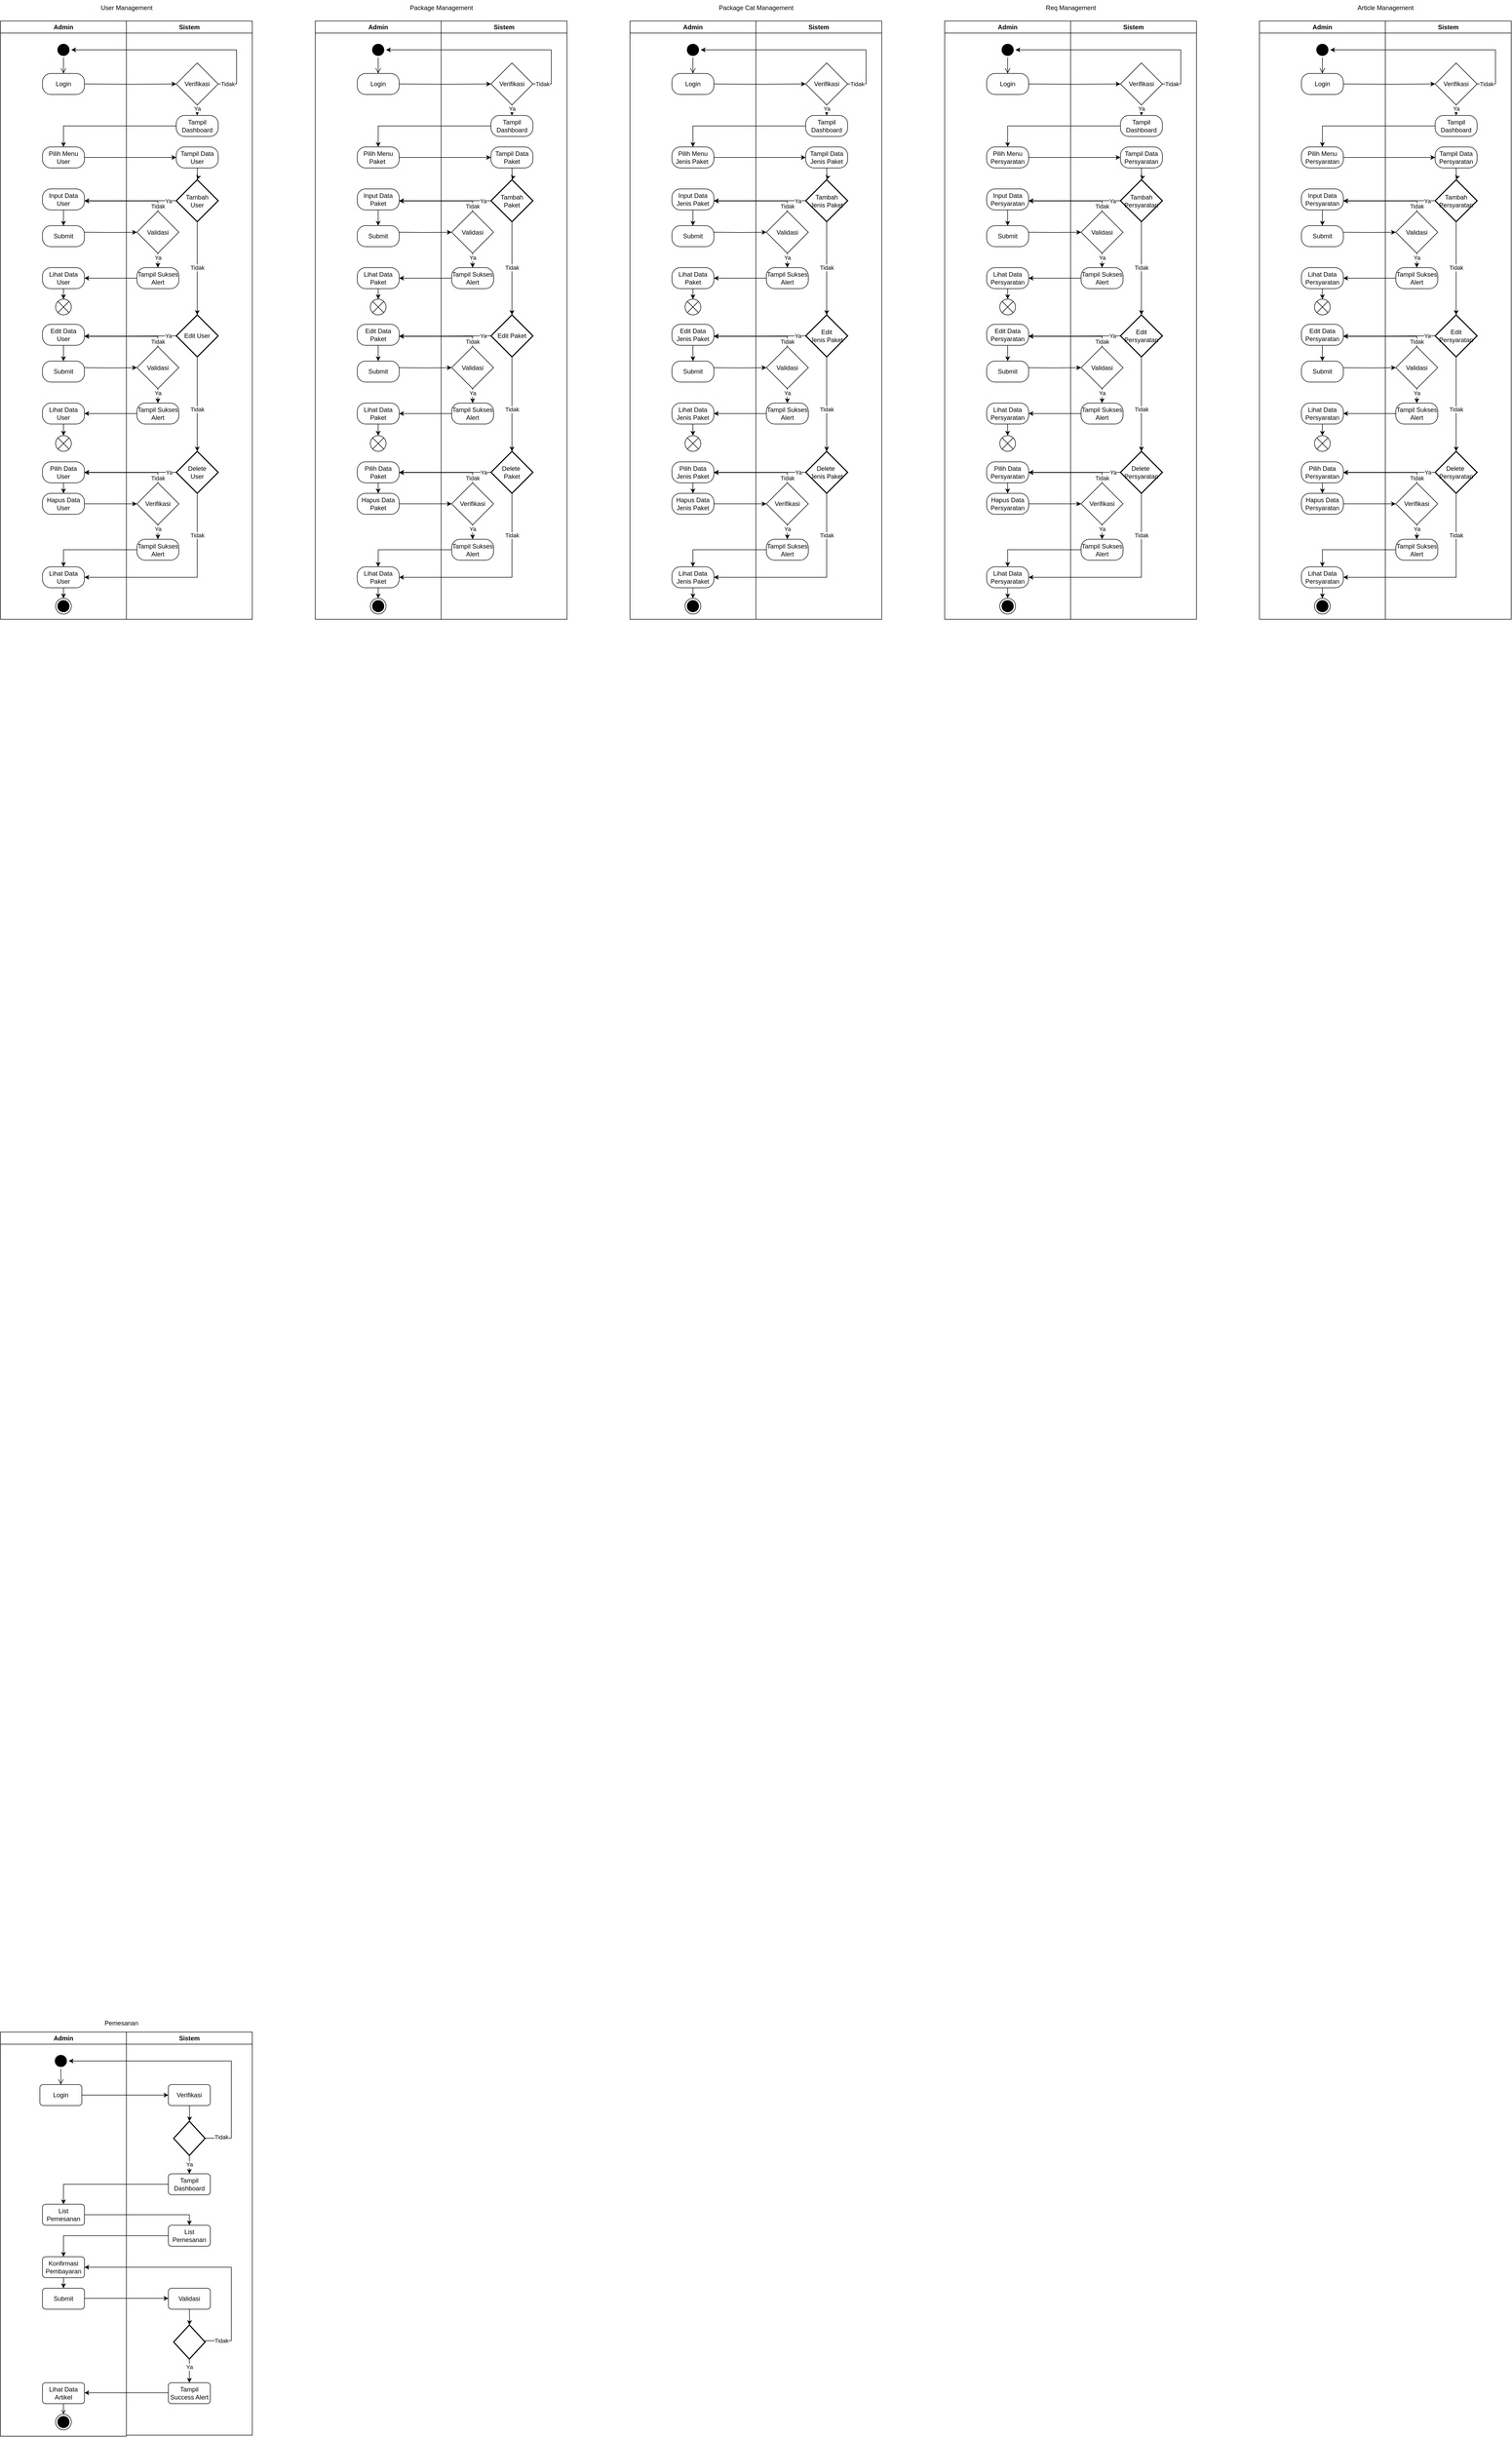 <mxfile version="21.3.5" type="github">
  <diagram name="Page-1" id="Gzs8lpX1u0B0sLz5hb0p">
    <mxGraphModel dx="1393" dy="649" grid="1" gridSize="10" guides="1" tooltips="1" connect="1" arrows="1" fold="1" page="1" pageScale="1" pageWidth="850" pageHeight="1100" math="0" shadow="0">
      <root>
        <mxCell id="0" />
        <mxCell id="1" parent="0" />
        <mxCell id="qzGoDsKb63InBdpTaLtd-1" value="Admin" style="swimlane;whiteSpace=wrap" parent="1" vertex="1">
          <mxGeometry x="40" y="120" width="240" height="1140" as="geometry" />
        </mxCell>
        <mxCell id="qzGoDsKb63InBdpTaLtd-2" value="" style="ellipse;shape=startState;fillColor=#000000;strokeColor=#000000;" parent="qzGoDsKb63InBdpTaLtd-1" vertex="1">
          <mxGeometry x="105" y="40" width="30" height="30" as="geometry" />
        </mxCell>
        <mxCell id="qzGoDsKb63InBdpTaLtd-3" value="" style="edgeStyle=elbowEdgeStyle;elbow=horizontal;verticalAlign=bottom;endArrow=open;endSize=8;strokeColor=#000000;endFill=1;rounded=0;entryX=0.5;entryY=0;entryDx=0;entryDy=0;entryPerimeter=0;" parent="qzGoDsKb63InBdpTaLtd-1" edge="1">
          <mxGeometry x="100" y="40" as="geometry">
            <mxPoint x="115" y="100" as="targetPoint" />
            <mxPoint x="114.714" y="100" as="sourcePoint" />
          </mxGeometry>
        </mxCell>
        <mxCell id="rQRDz4Iqr7Op0qweMpyO-223" value="" style="edgeStyle=elbowEdgeStyle;elbow=horizontal;verticalAlign=bottom;endArrow=open;endSize=8;strokeColor=#000000;endFill=1;rounded=0;entryX=0.5;entryY=0;entryDx=0;entryDy=0;entryPerimeter=0;" edge="1" parent="qzGoDsKb63InBdpTaLtd-1" source="qzGoDsKb63InBdpTaLtd-2">
          <mxGeometry x="100" y="40" as="geometry">
            <mxPoint x="120" y="100" as="targetPoint" />
            <mxPoint x="155" y="190" as="sourcePoint" />
          </mxGeometry>
        </mxCell>
        <mxCell id="rQRDz4Iqr7Op0qweMpyO-259" value="Login" style="rounded=1;whiteSpace=wrap;html=1;arcSize=40;fontColor=#000000;fillColor=#FFFFFF;strokeColor=#000000;" vertex="1" parent="qzGoDsKb63InBdpTaLtd-1">
          <mxGeometry x="80" y="100" width="80" height="40" as="geometry" />
        </mxCell>
        <mxCell id="rQRDz4Iqr7Op0qweMpyO-264" value="Pilih Menu User" style="rounded=1;whiteSpace=wrap;html=1;arcSize=40;fontColor=#000000;fillColor=#FFFFFF;strokeColor=#000000;" vertex="1" parent="qzGoDsKb63InBdpTaLtd-1">
          <mxGeometry x="80" y="240" width="80" height="40" as="geometry" />
        </mxCell>
        <mxCell id="rQRDz4Iqr7Op0qweMpyO-267" value="" style="edgeStyle=orthogonalEdgeStyle;rounded=0;orthogonalLoop=1;jettySize=auto;html=1;" edge="1" parent="qzGoDsKb63InBdpTaLtd-1" source="rQRDz4Iqr7Op0qweMpyO-265" target="rQRDz4Iqr7Op0qweMpyO-266">
          <mxGeometry relative="1" as="geometry" />
        </mxCell>
        <mxCell id="rQRDz4Iqr7Op0qweMpyO-265" value="Input Data User" style="rounded=1;whiteSpace=wrap;html=1;arcSize=40;fontColor=#000000;fillColor=#FFFFFF;strokeColor=#000000;" vertex="1" parent="qzGoDsKb63InBdpTaLtd-1">
          <mxGeometry x="80" y="320" width="80" height="40" as="geometry" />
        </mxCell>
        <mxCell id="rQRDz4Iqr7Op0qweMpyO-266" value="Submit" style="rounded=1;whiteSpace=wrap;html=1;arcSize=40;fontColor=#000000;fillColor=#FFFFFF;strokeColor=#000000;" vertex="1" parent="qzGoDsKb63InBdpTaLtd-1">
          <mxGeometry x="80" y="390" width="80" height="40" as="geometry" />
        </mxCell>
        <mxCell id="rQRDz4Iqr7Op0qweMpyO-303" value="" style="edgeStyle=orthogonalEdgeStyle;rounded=0;orthogonalLoop=1;jettySize=auto;html=1;" edge="1" parent="qzGoDsKb63InBdpTaLtd-1" source="rQRDz4Iqr7Op0qweMpyO-268" target="rQRDz4Iqr7Op0qweMpyO-299">
          <mxGeometry relative="1" as="geometry" />
        </mxCell>
        <mxCell id="rQRDz4Iqr7Op0qweMpyO-268" value="Lihat Data User" style="rounded=1;whiteSpace=wrap;html=1;arcSize=40;fontColor=#000000;fillColor=#FFFFFF;strokeColor=#000000;" vertex="1" parent="qzGoDsKb63InBdpTaLtd-1">
          <mxGeometry x="80" y="470" width="80" height="40" as="geometry" />
        </mxCell>
        <mxCell id="rQRDz4Iqr7Op0qweMpyO-286" value="" style="edgeStyle=orthogonalEdgeStyle;rounded=0;orthogonalLoop=1;jettySize=auto;html=1;" edge="1" source="rQRDz4Iqr7Op0qweMpyO-287" target="rQRDz4Iqr7Op0qweMpyO-288" parent="qzGoDsKb63InBdpTaLtd-1">
          <mxGeometry relative="1" as="geometry" />
        </mxCell>
        <mxCell id="rQRDz4Iqr7Op0qweMpyO-287" value="Edit Data User" style="rounded=1;whiteSpace=wrap;html=1;arcSize=40;fontColor=#000000;fillColor=#FFFFFF;strokeColor=#000000;" vertex="1" parent="qzGoDsKb63InBdpTaLtd-1">
          <mxGeometry x="80" y="578" width="80" height="40" as="geometry" />
        </mxCell>
        <mxCell id="rQRDz4Iqr7Op0qweMpyO-288" value="Submit" style="rounded=1;whiteSpace=wrap;html=1;arcSize=40;fontColor=#000000;fillColor=#FFFFFF;strokeColor=#000000;" vertex="1" parent="qzGoDsKb63InBdpTaLtd-1">
          <mxGeometry x="80" y="648" width="80" height="40" as="geometry" />
        </mxCell>
        <mxCell id="rQRDz4Iqr7Op0qweMpyO-289" value="Lihat Data User" style="rounded=1;whiteSpace=wrap;html=1;arcSize=40;fontColor=#000000;fillColor=#FFFFFF;strokeColor=#000000;" vertex="1" parent="qzGoDsKb63InBdpTaLtd-1">
          <mxGeometry x="80" y="728" width="80" height="40" as="geometry" />
        </mxCell>
        <mxCell id="rQRDz4Iqr7Op0qweMpyO-302" value="" style="group" vertex="1" connectable="0" parent="qzGoDsKb63InBdpTaLtd-1">
          <mxGeometry x="105" y="530" width="30" height="30" as="geometry" />
        </mxCell>
        <mxCell id="rQRDz4Iqr7Op0qweMpyO-299" value="" style="ellipse;whiteSpace=wrap;html=1;aspect=fixed;" vertex="1" parent="rQRDz4Iqr7Op0qweMpyO-302">
          <mxGeometry width="30" height="30" as="geometry" />
        </mxCell>
        <mxCell id="rQRDz4Iqr7Op0qweMpyO-300" value="" style="endArrow=none;html=1;rounded=0;exitX=0;exitY=1;exitDx=0;exitDy=0;entryX=1;entryY=0;entryDx=0;entryDy=0;" edge="1" parent="rQRDz4Iqr7Op0qweMpyO-302" source="rQRDz4Iqr7Op0qweMpyO-299" target="rQRDz4Iqr7Op0qweMpyO-299">
          <mxGeometry width="50" height="50" relative="1" as="geometry">
            <mxPoint x="20" y="60" as="sourcePoint" />
            <mxPoint x="70" y="10" as="targetPoint" />
          </mxGeometry>
        </mxCell>
        <mxCell id="rQRDz4Iqr7Op0qweMpyO-301" value="" style="endArrow=none;html=1;rounded=0;exitX=0;exitY=0;exitDx=0;exitDy=0;entryX=1;entryY=1;entryDx=0;entryDy=0;" edge="1" parent="rQRDz4Iqr7Op0qweMpyO-302" source="rQRDz4Iqr7Op0qweMpyO-299" target="rQRDz4Iqr7Op0qweMpyO-299">
          <mxGeometry width="50" height="50" relative="1" as="geometry">
            <mxPoint x="22" y="78" as="sourcePoint" />
            <mxPoint x="78" y="22" as="targetPoint" />
          </mxGeometry>
        </mxCell>
        <mxCell id="rQRDz4Iqr7Op0qweMpyO-318" value="Lihat Data User" style="rounded=1;whiteSpace=wrap;html=1;arcSize=40;fontColor=#000000;fillColor=#FFFFFF;strokeColor=#000000;" vertex="1" parent="qzGoDsKb63InBdpTaLtd-1">
          <mxGeometry x="80" y="1040" width="80" height="40" as="geometry" />
        </mxCell>
        <mxCell id="qzGoDsKb63InBdpTaLtd-10" value="Sistem" style="swimlane;whiteSpace=wrap;startSize=23;" parent="1" vertex="1">
          <mxGeometry x="280" y="120" width="240" height="1140" as="geometry" />
        </mxCell>
        <mxCell id="qzGoDsKb63InBdpTaLtd-26" value="Ya" style="edgeStyle=orthogonalEdgeStyle;rounded=0;orthogonalLoop=1;jettySize=auto;html=1;entryX=0.5;entryY=0;entryDx=0;entryDy=0;exitX=0.5;exitY=1;exitDx=0;exitDy=0;" parent="qzGoDsKb63InBdpTaLtd-10" source="rQRDz4Iqr7Op0qweMpyO-227" edge="1">
          <mxGeometry x="-0.333" relative="1" as="geometry">
            <mxPoint x="135" y="180" as="targetPoint" />
            <mxPoint as="offset" />
            <mxPoint x="130.0" y="155" as="sourcePoint" />
          </mxGeometry>
        </mxCell>
        <mxCell id="qzGoDsKb63InBdpTaLtd-40" value="Tidak" style="edgeStyle=orthogonalEdgeStyle;rounded=0;orthogonalLoop=1;jettySize=auto;html=1;entryX=0.5;entryY=0;entryDx=0;entryDy=0;entryPerimeter=0;" parent="qzGoDsKb63InBdpTaLtd-10" source="qzGoDsKb63InBdpTaLtd-34" target="rQRDz4Iqr7Op0qweMpyO-246" edge="1">
          <mxGeometry x="-0.018" relative="1" as="geometry">
            <mxPoint x="135" y="480" as="targetPoint" />
            <mxPoint as="offset" />
          </mxGeometry>
        </mxCell>
        <mxCell id="qzGoDsKb63InBdpTaLtd-34" value="Tambah &lt;br&gt;User" style="strokeWidth=2;html=1;shape=mxgraph.flowchart.decision;whiteSpace=wrap;" parent="qzGoDsKb63InBdpTaLtd-10" vertex="1">
          <mxGeometry x="95" y="302.5" width="80" height="80" as="geometry" />
        </mxCell>
        <mxCell id="rQRDz4Iqr7Op0qweMpyO-228" value="" style="edgeStyle=orthogonalEdgeStyle;rounded=0;orthogonalLoop=1;jettySize=auto;html=1;" edge="1" parent="qzGoDsKb63InBdpTaLtd-10" target="qzGoDsKb63InBdpTaLtd-34">
          <mxGeometry relative="1" as="geometry">
            <mxPoint x="135.0" y="280" as="sourcePoint" />
          </mxGeometry>
        </mxCell>
        <mxCell id="rQRDz4Iqr7Op0qweMpyO-227" value="Verifikasi" style="rhombus;whiteSpace=wrap;html=1;" vertex="1" parent="qzGoDsKb63InBdpTaLtd-10">
          <mxGeometry x="95" y="80" width="80" height="80" as="geometry" />
        </mxCell>
        <mxCell id="rQRDz4Iqr7Op0qweMpyO-271" value="" style="edgeStyle=orthogonalEdgeStyle;rounded=0;orthogonalLoop=1;jettySize=auto;html=1;" edge="1" parent="qzGoDsKb63InBdpTaLtd-10" source="rQRDz4Iqr7Op0qweMpyO-230" target="rQRDz4Iqr7Op0qweMpyO-269">
          <mxGeometry relative="1" as="geometry" />
        </mxCell>
        <mxCell id="rQRDz4Iqr7Op0qweMpyO-273" value="Ya" style="edgeLabel;html=1;align=center;verticalAlign=middle;resizable=0;points=[];" vertex="1" connectable="0" parent="rQRDz4Iqr7Op0qweMpyO-271">
          <mxGeometry x="0.591" relative="1" as="geometry">
            <mxPoint y="-9" as="offset" />
          </mxGeometry>
        </mxCell>
        <mxCell id="rQRDz4Iqr7Op0qweMpyO-230" value="Validasi" style="rhombus;whiteSpace=wrap;html=1;" vertex="1" parent="qzGoDsKb63InBdpTaLtd-10">
          <mxGeometry x="20" y="362.5" width="80" height="80" as="geometry" />
        </mxCell>
        <mxCell id="rQRDz4Iqr7Op0qweMpyO-246" value="Edit User" style="strokeWidth=2;html=1;shape=mxgraph.flowchart.decision;whiteSpace=wrap;" vertex="1" parent="qzGoDsKb63InBdpTaLtd-10">
          <mxGeometry x="95" y="560" width="80" height="80" as="geometry" />
        </mxCell>
        <mxCell id="rQRDz4Iqr7Op0qweMpyO-262" value="Tampil Dashboard" style="rounded=1;whiteSpace=wrap;html=1;arcSize=40;fontColor=#000000;fillColor=#FFFFFF;strokeColor=#000000;" vertex="1" parent="qzGoDsKb63InBdpTaLtd-10">
          <mxGeometry x="95" y="180" width="80" height="40" as="geometry" />
        </mxCell>
        <mxCell id="rQRDz4Iqr7Op0qweMpyO-263" value="Tampil Data User" style="rounded=1;whiteSpace=wrap;html=1;arcSize=40;fontColor=#000000;fillColor=#FFFFFF;strokeColor=#000000;" vertex="1" parent="qzGoDsKb63InBdpTaLtd-10">
          <mxGeometry x="95" y="240" width="80" height="40" as="geometry" />
        </mxCell>
        <mxCell id="rQRDz4Iqr7Op0qweMpyO-269" value="Tampil Sukses Alert" style="rounded=1;whiteSpace=wrap;html=1;arcSize=40;fontColor=#000000;fillColor=#FFFFFF;strokeColor=#000000;" vertex="1" parent="qzGoDsKb63InBdpTaLtd-10">
          <mxGeometry x="20" y="470" width="80" height="40" as="geometry" />
        </mxCell>
        <mxCell id="rQRDz4Iqr7Op0qweMpyO-290" value="" style="edgeStyle=orthogonalEdgeStyle;rounded=0;orthogonalLoop=1;jettySize=auto;html=1;" edge="1" source="rQRDz4Iqr7Op0qweMpyO-292" target="rQRDz4Iqr7Op0qweMpyO-293" parent="qzGoDsKb63InBdpTaLtd-10">
          <mxGeometry relative="1" as="geometry" />
        </mxCell>
        <mxCell id="rQRDz4Iqr7Op0qweMpyO-291" value="Ya" style="edgeLabel;html=1;align=center;verticalAlign=middle;resizable=0;points=[];" vertex="1" connectable="0" parent="rQRDz4Iqr7Op0qweMpyO-290">
          <mxGeometry x="0.591" relative="1" as="geometry">
            <mxPoint y="-9" as="offset" />
          </mxGeometry>
        </mxCell>
        <mxCell id="rQRDz4Iqr7Op0qweMpyO-292" value="Validasi" style="rhombus;whiteSpace=wrap;html=1;" vertex="1" parent="qzGoDsKb63InBdpTaLtd-10">
          <mxGeometry x="20" y="620.5" width="80" height="80" as="geometry" />
        </mxCell>
        <mxCell id="rQRDz4Iqr7Op0qweMpyO-293" value="Tampil Sukses Alert" style="rounded=1;whiteSpace=wrap;html=1;arcSize=40;fontColor=#000000;fillColor=#FFFFFF;strokeColor=#000000;" vertex="1" parent="qzGoDsKb63InBdpTaLtd-10">
          <mxGeometry x="20" y="728" width="80" height="40" as="geometry" />
        </mxCell>
        <mxCell id="qzGoDsKb63InBdpTaLtd-18" style="edgeStyle=orthogonalEdgeStyle;rounded=0;orthogonalLoop=1;jettySize=auto;html=1;entryX=0;entryY=0.5;entryDx=0;entryDy=0;exitX=1;exitY=0.5;exitDx=0;exitDy=0;" parent="1" target="rQRDz4Iqr7Op0qweMpyO-227" edge="1">
          <mxGeometry relative="1" as="geometry">
            <mxPoint x="200" y="240" as="sourcePoint" />
            <mxPoint x="360" y="230" as="targetPoint" />
          </mxGeometry>
        </mxCell>
        <mxCell id="qzGoDsKb63InBdpTaLtd-28" style="edgeStyle=orthogonalEdgeStyle;rounded=0;orthogonalLoop=1;jettySize=auto;html=1;entryX=0.5;entryY=0;entryDx=0;entryDy=0;exitX=0;exitY=0.5;exitDx=0;exitDy=0;" parent="1" edge="1">
          <mxGeometry relative="1" as="geometry">
            <mxPoint x="375" y="320" as="sourcePoint" />
            <mxPoint x="160" y="360" as="targetPoint" />
            <Array as="points">
              <mxPoint x="360" y="320" />
              <mxPoint x="160" y="320" />
            </Array>
          </mxGeometry>
        </mxCell>
        <mxCell id="qzGoDsKb63InBdpTaLtd-99" value="User Management" style="text;html=1;align=center;verticalAlign=middle;resizable=0;points=[];autosize=1;strokeColor=none;fillColor=none;" parent="1" vertex="1">
          <mxGeometry x="220" y="80" width="120" height="30" as="geometry" />
        </mxCell>
        <mxCell id="rQRDz4Iqr7Op0qweMpyO-150" value="Admin" style="swimlane;whiteSpace=wrap" vertex="1" parent="1">
          <mxGeometry x="40" y="3952" width="240" height="770" as="geometry" />
        </mxCell>
        <mxCell id="rQRDz4Iqr7Op0qweMpyO-151" value="" style="ellipse;shape=startState;fillColor=#000000;strokeColor=#000000;" vertex="1" parent="rQRDz4Iqr7Op0qweMpyO-150">
          <mxGeometry x="100" y="40" width="30" height="30" as="geometry" />
        </mxCell>
        <mxCell id="rQRDz4Iqr7Op0qweMpyO-152" value="" style="edgeStyle=elbowEdgeStyle;elbow=horizontal;verticalAlign=bottom;endArrow=open;endSize=8;strokeColor=#000000;endFill=1;rounded=0;entryX=0.5;entryY=0;entryDx=0;entryDy=0;entryPerimeter=0;" edge="1" parent="rQRDz4Iqr7Op0qweMpyO-150" source="rQRDz4Iqr7Op0qweMpyO-151">
          <mxGeometry x="100" y="40" as="geometry">
            <mxPoint x="115" y="100" as="targetPoint" />
          </mxGeometry>
        </mxCell>
        <mxCell id="rQRDz4Iqr7Op0qweMpyO-153" value="" style="edgeStyle=orthogonalEdgeStyle;rounded=0;orthogonalLoop=1;jettySize=auto;html=1;" edge="1" parent="rQRDz4Iqr7Op0qweMpyO-150">
          <mxGeometry relative="1" as="geometry">
            <mxPoint x="120" y="468" as="sourcePoint" />
            <mxPoint x="120" y="488" as="targetPoint" />
          </mxGeometry>
        </mxCell>
        <mxCell id="rQRDz4Iqr7Op0qweMpyO-154" value="" style="ellipse;shape=endState;fillColor=#000000;strokeColor=#000000;" vertex="1" parent="rQRDz4Iqr7Op0qweMpyO-150">
          <mxGeometry x="105" y="728" width="30" height="30" as="geometry" />
        </mxCell>
        <mxCell id="rQRDz4Iqr7Op0qweMpyO-155" value="" style="endArrow=open;strokeColor=#000000;endFill=1;rounded=0;exitX=0.5;exitY=1;exitDx=0;exitDy=0;exitPerimeter=0;" edge="1" parent="rQRDz4Iqr7Op0qweMpyO-150" target="rQRDz4Iqr7Op0qweMpyO-154">
          <mxGeometry relative="1" as="geometry">
            <mxPoint x="120" y="708" as="sourcePoint" />
          </mxGeometry>
        </mxCell>
        <mxCell id="rQRDz4Iqr7Op0qweMpyO-156" value="Login" style="rounded=1;whiteSpace=wrap;html=1;" vertex="1" parent="rQRDz4Iqr7Op0qweMpyO-150">
          <mxGeometry x="75" y="100" width="80" height="40" as="geometry" />
        </mxCell>
        <mxCell id="rQRDz4Iqr7Op0qweMpyO-157" value="List Pemesanan" style="rounded=1;whiteSpace=wrap;html=1;" vertex="1" parent="rQRDz4Iqr7Op0qweMpyO-150">
          <mxGeometry x="80" y="328" width="80" height="40" as="geometry" />
        </mxCell>
        <mxCell id="rQRDz4Iqr7Op0qweMpyO-158" value="Submit" style="rounded=1;whiteSpace=wrap;html=1;" vertex="1" parent="rQRDz4Iqr7Op0qweMpyO-150">
          <mxGeometry x="80" y="488" width="80" height="40" as="geometry" />
        </mxCell>
        <mxCell id="rQRDz4Iqr7Op0qweMpyO-159" value="Lihat Data Artikel" style="rounded=1;whiteSpace=wrap;html=1;" vertex="1" parent="rQRDz4Iqr7Op0qweMpyO-150">
          <mxGeometry x="80" y="668" width="80" height="40" as="geometry" />
        </mxCell>
        <mxCell id="rQRDz4Iqr7Op0qweMpyO-212" value="Konfirmasi Pembayaran" style="rounded=1;whiteSpace=wrap;html=1;" vertex="1" parent="rQRDz4Iqr7Op0qweMpyO-150">
          <mxGeometry x="80" y="428" width="80" height="40" as="geometry" />
        </mxCell>
        <mxCell id="rQRDz4Iqr7Op0qweMpyO-160" value="Sistem" style="swimlane;whiteSpace=wrap;startSize=23;" vertex="1" parent="1">
          <mxGeometry x="280" y="3952" width="240" height="768" as="geometry" />
        </mxCell>
        <mxCell id="rQRDz4Iqr7Op0qweMpyO-161" value="" style="edgeStyle=orthogonalEdgeStyle;rounded=0;orthogonalLoop=1;jettySize=auto;html=1;" edge="1" parent="rQRDz4Iqr7Op0qweMpyO-160" target="rQRDz4Iqr7Op0qweMpyO-163">
          <mxGeometry relative="1" as="geometry">
            <mxPoint x="120" y="140" as="sourcePoint" />
          </mxGeometry>
        </mxCell>
        <mxCell id="rQRDz4Iqr7Op0qweMpyO-162" value="Ya" style="edgeStyle=orthogonalEdgeStyle;rounded=0;orthogonalLoop=1;jettySize=auto;html=1;entryX=0.5;entryY=0;entryDx=0;entryDy=0;" edge="1" parent="rQRDz4Iqr7Op0qweMpyO-160" source="rQRDz4Iqr7Op0qweMpyO-163" target="rQRDz4Iqr7Op0qweMpyO-170">
          <mxGeometry x="0.2" relative="1" as="geometry">
            <mxPoint x="120" y="265" as="targetPoint" />
            <mxPoint as="offset" />
          </mxGeometry>
        </mxCell>
        <mxCell id="rQRDz4Iqr7Op0qweMpyO-163" value="" style="strokeWidth=2;html=1;shape=mxgraph.flowchart.decision;whiteSpace=wrap;" vertex="1" parent="rQRDz4Iqr7Op0qweMpyO-160">
          <mxGeometry x="90" y="170" width="60" height="65" as="geometry" />
        </mxCell>
        <mxCell id="rQRDz4Iqr7Op0qweMpyO-164" value="" style="endArrow=classic;html=1;rounded=0;entryX=1;entryY=0.5;entryDx=0;entryDy=0;" edge="1" parent="rQRDz4Iqr7Op0qweMpyO-160" target="rQRDz4Iqr7Op0qweMpyO-151">
          <mxGeometry relative="1" as="geometry">
            <mxPoint x="150" y="202" as="sourcePoint" />
            <mxPoint x="310" y="202" as="targetPoint" />
            <Array as="points">
              <mxPoint x="200" y="202" />
              <mxPoint x="200" y="55" />
            </Array>
          </mxGeometry>
        </mxCell>
        <mxCell id="rQRDz4Iqr7Op0qweMpyO-165" value="Tidak" style="edgeLabel;resizable=0;html=1;align=center;verticalAlign=middle;" connectable="0" vertex="1" parent="rQRDz4Iqr7Op0qweMpyO-164">
          <mxGeometry relative="1" as="geometry">
            <mxPoint x="37" y="145" as="offset" />
          </mxGeometry>
        </mxCell>
        <mxCell id="rQRDz4Iqr7Op0qweMpyO-166" value="" style="edgeStyle=orthogonalEdgeStyle;rounded=0;orthogonalLoop=1;jettySize=auto;html=1;" edge="1" parent="rQRDz4Iqr7Op0qweMpyO-160" target="rQRDz4Iqr7Op0qweMpyO-168">
          <mxGeometry relative="1" as="geometry">
            <mxPoint x="120" y="528" as="sourcePoint" />
          </mxGeometry>
        </mxCell>
        <mxCell id="rQRDz4Iqr7Op0qweMpyO-167" value="Ya" style="edgeStyle=orthogonalEdgeStyle;rounded=0;orthogonalLoop=1;jettySize=auto;html=1;entryX=0.5;entryY=0;entryDx=0;entryDy=0;" edge="1" parent="rQRDz4Iqr7Op0qweMpyO-160" source="rQRDz4Iqr7Op0qweMpyO-168" target="rQRDz4Iqr7Op0qweMpyO-172">
          <mxGeometry x="-0.333" relative="1" as="geometry">
            <mxPoint x="120" y="550" as="targetPoint" />
            <mxPoint as="offset" />
          </mxGeometry>
        </mxCell>
        <mxCell id="rQRDz4Iqr7Op0qweMpyO-168" value="" style="strokeWidth=2;html=1;shape=mxgraph.flowchart.decision;whiteSpace=wrap;" vertex="1" parent="rQRDz4Iqr7Op0qweMpyO-160">
          <mxGeometry x="90" y="558" width="60" height="65" as="geometry" />
        </mxCell>
        <mxCell id="rQRDz4Iqr7Op0qweMpyO-169" value="Verifikasi" style="rounded=1;whiteSpace=wrap;html=1;" vertex="1" parent="rQRDz4Iqr7Op0qweMpyO-160">
          <mxGeometry x="80" y="100" width="80" height="40" as="geometry" />
        </mxCell>
        <mxCell id="rQRDz4Iqr7Op0qweMpyO-170" value="Tampil Dashboard" style="rounded=1;whiteSpace=wrap;html=1;" vertex="1" parent="rQRDz4Iqr7Op0qweMpyO-160">
          <mxGeometry x="80" y="270" width="80" height="40" as="geometry" />
        </mxCell>
        <mxCell id="rQRDz4Iqr7Op0qweMpyO-171" value="Validasi" style="rounded=1;whiteSpace=wrap;html=1;" vertex="1" parent="rQRDz4Iqr7Op0qweMpyO-160">
          <mxGeometry x="80" y="488" width="80" height="40" as="geometry" />
        </mxCell>
        <mxCell id="rQRDz4Iqr7Op0qweMpyO-172" value="Tampil Success Alert" style="rounded=1;whiteSpace=wrap;html=1;" vertex="1" parent="rQRDz4Iqr7Op0qweMpyO-160">
          <mxGeometry x="80" y="668" width="80" height="40" as="geometry" />
        </mxCell>
        <mxCell id="rQRDz4Iqr7Op0qweMpyO-173" style="edgeStyle=orthogonalEdgeStyle;rounded=0;orthogonalLoop=1;jettySize=auto;html=1;entryX=1;entryY=0.5;entryDx=0;entryDy=0;exitX=1;exitY=0.5;exitDx=0;exitDy=0;exitPerimeter=0;" edge="1" parent="rQRDz4Iqr7Op0qweMpyO-160">
          <mxGeometry relative="1" as="geometry">
            <mxPoint x="150" y="591" as="sourcePoint" />
            <mxPoint x="-80" y="448" as="targetPoint" />
            <Array as="points">
              <mxPoint x="150" y="588" />
              <mxPoint x="200" y="588" />
              <mxPoint x="200" y="448" />
            </Array>
          </mxGeometry>
        </mxCell>
        <mxCell id="rQRDz4Iqr7Op0qweMpyO-174" value="Tidak" style="edgeLabel;html=1;align=center;verticalAlign=middle;resizable=0;points=[];" vertex="1" connectable="0" parent="rQRDz4Iqr7Op0qweMpyO-173">
          <mxGeometry x="-0.827" relative="1" as="geometry">
            <mxPoint x="-7" as="offset" />
          </mxGeometry>
        </mxCell>
        <mxCell id="rQRDz4Iqr7Op0qweMpyO-175" style="edgeStyle=orthogonalEdgeStyle;rounded=0;orthogonalLoop=1;jettySize=auto;html=1;entryX=0;entryY=0.5;entryDx=0;entryDy=0;exitX=1;exitY=0.5;exitDx=0;exitDy=0;" edge="1" parent="rQRDz4Iqr7Op0qweMpyO-160">
          <mxGeometry relative="1" as="geometry">
            <mxPoint x="-80" y="507.29" as="sourcePoint" />
            <mxPoint x="80" y="507.29" as="targetPoint" />
          </mxGeometry>
        </mxCell>
        <mxCell id="rQRDz4Iqr7Op0qweMpyO-176" value="" style="edgeStyle=orthogonalEdgeStyle;rounded=0;orthogonalLoop=1;jettySize=auto;html=1;exitX=0;exitY=0.5;exitDx=0;exitDy=0;entryX=1;entryY=0.5;entryDx=0;entryDy=0;" edge="1" parent="rQRDz4Iqr7Op0qweMpyO-160">
          <mxGeometry relative="1" as="geometry">
            <mxPoint x="80" y="687.29" as="sourcePoint" />
            <mxPoint x="-80" y="687.29" as="targetPoint" />
          </mxGeometry>
        </mxCell>
        <mxCell id="rQRDz4Iqr7Op0qweMpyO-210" value="List Pemesanan" style="rounded=1;whiteSpace=wrap;html=1;" vertex="1" parent="rQRDz4Iqr7Op0qweMpyO-160">
          <mxGeometry x="80" y="368" width="80" height="40" as="geometry" />
        </mxCell>
        <mxCell id="rQRDz4Iqr7Op0qweMpyO-177" style="edgeStyle=orthogonalEdgeStyle;rounded=0;orthogonalLoop=1;jettySize=auto;html=1;entryX=0.5;entryY=0;entryDx=0;entryDy=0;" edge="1" source="rQRDz4Iqr7Op0qweMpyO-170" target="rQRDz4Iqr7Op0qweMpyO-157" parent="1">
          <mxGeometry relative="1" as="geometry" />
        </mxCell>
        <mxCell id="rQRDz4Iqr7Op0qweMpyO-178" style="edgeStyle=orthogonalEdgeStyle;rounded=0;orthogonalLoop=1;jettySize=auto;html=1;entryX=0;entryY=0.5;entryDx=0;entryDy=0;" edge="1" source="rQRDz4Iqr7Op0qweMpyO-156" target="rQRDz4Iqr7Op0qweMpyO-169" parent="1">
          <mxGeometry relative="1" as="geometry" />
        </mxCell>
        <mxCell id="rQRDz4Iqr7Op0qweMpyO-208" value="Pemesanan" style="text;html=1;align=center;verticalAlign=middle;resizable=0;points=[];autosize=1;strokeColor=none;fillColor=none;" vertex="1" parent="1">
          <mxGeometry x="225" y="3920" width="90" height="30" as="geometry" />
        </mxCell>
        <mxCell id="rQRDz4Iqr7Op0qweMpyO-211" value="" style="edgeStyle=orthogonalEdgeStyle;rounded=0;orthogonalLoop=1;jettySize=auto;html=1;entryX=0.5;entryY=0;entryDx=0;entryDy=0;" edge="1" parent="1" source="rQRDz4Iqr7Op0qweMpyO-157" target="rQRDz4Iqr7Op0qweMpyO-210">
          <mxGeometry relative="1" as="geometry" />
        </mxCell>
        <mxCell id="rQRDz4Iqr7Op0qweMpyO-213" style="edgeStyle=orthogonalEdgeStyle;rounded=0;orthogonalLoop=1;jettySize=auto;html=1;entryX=0.5;entryY=0;entryDx=0;entryDy=0;" edge="1" parent="1" source="rQRDz4Iqr7Op0qweMpyO-210" target="rQRDz4Iqr7Op0qweMpyO-212">
          <mxGeometry relative="1" as="geometry" />
        </mxCell>
        <mxCell id="rQRDz4Iqr7Op0qweMpyO-215" style="edgeStyle=orthogonalEdgeStyle;rounded=0;orthogonalLoop=1;jettySize=auto;html=1;entryX=0;entryY=0.5;entryDx=0;entryDy=0;" edge="1" parent="1">
          <mxGeometry relative="1" as="geometry">
            <mxPoint x="200" y="380.0" as="sourcePoint" />
            <mxPoint x="375" y="380" as="targetPoint" />
          </mxGeometry>
        </mxCell>
        <mxCell id="qzGoDsKb63InBdpTaLtd-12" value="" style="ellipse;shape=endState;fillColor=#000000;strokeColor=#000000;" parent="1" vertex="1">
          <mxGeometry x="145" y="1220" width="30" height="30" as="geometry" />
        </mxCell>
        <mxCell id="qzGoDsKb63InBdpTaLtd-21" value="" style="endArrow=classic;html=1;rounded=0;entryX=1;entryY=0.5;entryDx=0;entryDy=0;exitX=1;exitY=0.5;exitDx=0;exitDy=0;" parent="1" target="qzGoDsKb63InBdpTaLtd-2" edge="1" source="rQRDz4Iqr7Op0qweMpyO-227">
          <mxGeometry relative="1" as="geometry">
            <mxPoint x="460" y="240" as="sourcePoint" />
            <mxPoint x="590" y="322" as="targetPoint" />
            <Array as="points">
              <mxPoint x="490" y="240" />
              <mxPoint x="490" y="175" />
            </Array>
          </mxGeometry>
        </mxCell>
        <mxCell id="qzGoDsKb63InBdpTaLtd-22" value="Tidak" style="edgeLabel;resizable=0;html=1;align=center;verticalAlign=middle;" parent="qzGoDsKb63InBdpTaLtd-21" connectable="0" vertex="1">
          <mxGeometry relative="1" as="geometry">
            <mxPoint x="90" y="65" as="offset" />
          </mxGeometry>
        </mxCell>
        <mxCell id="rQRDz4Iqr7Op0qweMpyO-225" style="edgeStyle=orthogonalEdgeStyle;rounded=0;orthogonalLoop=1;jettySize=auto;html=1;entryX=1;entryY=0.5;entryDx=0;entryDy=0;" edge="1" parent="1" source="qzGoDsKb63InBdpTaLtd-34">
          <mxGeometry relative="1" as="geometry">
            <mxPoint x="200" y="462.5" as="targetPoint" />
          </mxGeometry>
        </mxCell>
        <mxCell id="rQRDz4Iqr7Op0qweMpyO-240" value="Ya" style="edgeLabel;html=1;align=center;verticalAlign=middle;resizable=0;points=[];" vertex="1" connectable="0" parent="rQRDz4Iqr7Op0qweMpyO-225">
          <mxGeometry x="-0.909" y="-1" relative="1" as="geometry">
            <mxPoint x="-7" y="1" as="offset" />
          </mxGeometry>
        </mxCell>
        <mxCell id="rQRDz4Iqr7Op0qweMpyO-232" value="" style="edgeStyle=orthogonalEdgeStyle;rounded=0;orthogonalLoop=1;jettySize=auto;html=1;" edge="1" parent="1" target="rQRDz4Iqr7Op0qweMpyO-230">
          <mxGeometry relative="1" as="geometry">
            <mxPoint x="200" y="522.5" as="sourcePoint" />
          </mxGeometry>
        </mxCell>
        <mxCell id="rQRDz4Iqr7Op0qweMpyO-237" value="Tidak" style="edgeStyle=orthogonalEdgeStyle;rounded=0;orthogonalLoop=1;jettySize=auto;html=1;endArrow=classic;endFill=1;strokeColor=default;endSize=6;startSize=6;jumpSize=6;entryX=1;entryY=0.5;entryDx=0;entryDy=0;" edge="1" parent="1" source="rQRDz4Iqr7Op0qweMpyO-230">
          <mxGeometry x="-0.873" relative="1" as="geometry">
            <mxPoint x="200" y="462.5" as="targetPoint" />
            <Array as="points">
              <mxPoint x="340" y="463" />
              <mxPoint x="200" y="463" />
            </Array>
            <mxPoint as="offset" />
          </mxGeometry>
        </mxCell>
        <mxCell id="rQRDz4Iqr7Op0qweMpyO-244" value="" style="edgeStyle=orthogonalEdgeStyle;rounded=0;orthogonalLoop=1;jettySize=auto;html=1;exitX=0;exitY=0.5;exitDx=0;exitDy=0;entryX=1;entryY=0.5;entryDx=0;entryDy=0;" edge="1" parent="1" source="rQRDz4Iqr7Op0qweMpyO-269" target="rQRDz4Iqr7Op0qweMpyO-268">
          <mxGeometry relative="1" as="geometry">
            <mxPoint x="300" y="600.0" as="sourcePoint" />
            <mxPoint x="200" y="600" as="targetPoint" />
          </mxGeometry>
        </mxCell>
        <mxCell id="rQRDz4Iqr7Op0qweMpyO-294" style="edgeStyle=orthogonalEdgeStyle;rounded=0;orthogonalLoop=1;jettySize=auto;html=1;entryX=1;entryY=0.5;entryDx=0;entryDy=0;" edge="1" parent="1">
          <mxGeometry relative="1" as="geometry">
            <mxPoint x="375" y="720" as="sourcePoint" />
            <mxPoint x="200" y="720.5" as="targetPoint" />
          </mxGeometry>
        </mxCell>
        <mxCell id="rQRDz4Iqr7Op0qweMpyO-295" value="Ya" style="edgeLabel;html=1;align=center;verticalAlign=middle;resizable=0;points=[];" vertex="1" connectable="0" parent="rQRDz4Iqr7Op0qweMpyO-294">
          <mxGeometry x="-0.909" y="-1" relative="1" as="geometry">
            <mxPoint x="-7" y="1" as="offset" />
          </mxGeometry>
        </mxCell>
        <mxCell id="rQRDz4Iqr7Op0qweMpyO-296" value="" style="edgeStyle=orthogonalEdgeStyle;rounded=0;orthogonalLoop=1;jettySize=auto;html=1;" edge="1" target="rQRDz4Iqr7Op0qweMpyO-292" parent="1">
          <mxGeometry relative="1" as="geometry">
            <mxPoint x="200" y="780.5" as="sourcePoint" />
          </mxGeometry>
        </mxCell>
        <mxCell id="rQRDz4Iqr7Op0qweMpyO-297" value="Tidak" style="edgeStyle=orthogonalEdgeStyle;rounded=0;orthogonalLoop=1;jettySize=auto;html=1;endArrow=classic;endFill=1;strokeColor=default;endSize=6;startSize=6;jumpSize=6;entryX=1;entryY=0.5;entryDx=0;entryDy=0;" edge="1" source="rQRDz4Iqr7Op0qweMpyO-292" parent="1">
          <mxGeometry x="-0.873" relative="1" as="geometry">
            <mxPoint x="200" y="720.5" as="targetPoint" />
            <Array as="points">
              <mxPoint x="340" y="721" />
              <mxPoint x="200" y="721" />
            </Array>
            <mxPoint as="offset" />
          </mxGeometry>
        </mxCell>
        <mxCell id="rQRDz4Iqr7Op0qweMpyO-298" value="" style="edgeStyle=orthogonalEdgeStyle;rounded=0;orthogonalLoop=1;jettySize=auto;html=1;exitX=0;exitY=0.5;exitDx=0;exitDy=0;entryX=1;entryY=0.5;entryDx=0;entryDy=0;" edge="1" source="rQRDz4Iqr7Op0qweMpyO-293" target="rQRDz4Iqr7Op0qweMpyO-289" parent="1">
          <mxGeometry relative="1" as="geometry">
            <mxPoint x="300" y="858.0" as="sourcePoint" />
            <mxPoint x="200" y="858" as="targetPoint" />
          </mxGeometry>
        </mxCell>
        <mxCell id="rQRDz4Iqr7Op0qweMpyO-304" value="" style="group" vertex="1" connectable="0" parent="1">
          <mxGeometry x="145" y="910" width="30" height="30" as="geometry" />
        </mxCell>
        <mxCell id="rQRDz4Iqr7Op0qweMpyO-305" value="" style="ellipse;whiteSpace=wrap;html=1;aspect=fixed;" vertex="1" parent="rQRDz4Iqr7Op0qweMpyO-304">
          <mxGeometry width="30" height="30" as="geometry" />
        </mxCell>
        <mxCell id="rQRDz4Iqr7Op0qweMpyO-306" value="" style="endArrow=none;html=1;rounded=0;exitX=0;exitY=1;exitDx=0;exitDy=0;entryX=1;entryY=0;entryDx=0;entryDy=0;" edge="1" parent="rQRDz4Iqr7Op0qweMpyO-304" source="rQRDz4Iqr7Op0qweMpyO-305" target="rQRDz4Iqr7Op0qweMpyO-305">
          <mxGeometry width="50" height="50" relative="1" as="geometry">
            <mxPoint x="20" y="60" as="sourcePoint" />
            <mxPoint x="70" y="10" as="targetPoint" />
          </mxGeometry>
        </mxCell>
        <mxCell id="rQRDz4Iqr7Op0qweMpyO-307" value="" style="endArrow=none;html=1;rounded=0;exitX=0;exitY=0;exitDx=0;exitDy=0;entryX=1;entryY=1;entryDx=0;entryDy=0;" edge="1" parent="rQRDz4Iqr7Op0qweMpyO-304" source="rQRDz4Iqr7Op0qweMpyO-305" target="rQRDz4Iqr7Op0qweMpyO-305">
          <mxGeometry width="50" height="50" relative="1" as="geometry">
            <mxPoint x="22" y="78" as="sourcePoint" />
            <mxPoint x="78" y="22" as="targetPoint" />
          </mxGeometry>
        </mxCell>
        <mxCell id="rQRDz4Iqr7Op0qweMpyO-308" value="" style="edgeStyle=orthogonalEdgeStyle;rounded=0;orthogonalLoop=1;jettySize=auto;html=1;" edge="1" parent="1" source="rQRDz4Iqr7Op0qweMpyO-289" target="rQRDz4Iqr7Op0qweMpyO-305">
          <mxGeometry relative="1" as="geometry" />
        </mxCell>
        <mxCell id="rQRDz4Iqr7Op0qweMpyO-312" style="edgeStyle=orthogonalEdgeStyle;rounded=0;orthogonalLoop=1;jettySize=auto;html=1;entryX=1;entryY=0.5;entryDx=0;entryDy=0;" edge="1" parent="1" source="rQRDz4Iqr7Op0qweMpyO-310" target="rQRDz4Iqr7Op0qweMpyO-311">
          <mxGeometry relative="1" as="geometry" />
        </mxCell>
        <mxCell id="rQRDz4Iqr7Op0qweMpyO-332" value="Ya" style="edgeLabel;html=1;align=center;verticalAlign=middle;resizable=0;points=[];" vertex="1" connectable="0" parent="rQRDz4Iqr7Op0qweMpyO-312">
          <mxGeometry x="-0.809" y="1" relative="1" as="geometry">
            <mxPoint x="2" y="-1" as="offset" />
          </mxGeometry>
        </mxCell>
        <mxCell id="rQRDz4Iqr7Op0qweMpyO-331" value="" style="edgeStyle=orthogonalEdgeStyle;rounded=0;orthogonalLoop=1;jettySize=auto;html=1;" edge="1" parent="1" source="rQRDz4Iqr7Op0qweMpyO-310">
          <mxGeometry relative="1" as="geometry">
            <mxPoint x="200" y="1180" as="targetPoint" />
            <Array as="points">
              <mxPoint x="415" y="1180" />
            </Array>
          </mxGeometry>
        </mxCell>
        <mxCell id="rQRDz4Iqr7Op0qweMpyO-333" value="Tidak" style="edgeLabel;html=1;align=center;verticalAlign=middle;resizable=0;points=[];" vertex="1" connectable="0" parent="rQRDz4Iqr7Op0qweMpyO-331">
          <mxGeometry x="-0.196" y="2" relative="1" as="geometry">
            <mxPoint x="-2" y="-71" as="offset" />
          </mxGeometry>
        </mxCell>
        <mxCell id="rQRDz4Iqr7Op0qweMpyO-310" value="Delete &lt;br&gt;User" style="strokeWidth=2;html=1;shape=mxgraph.flowchart.decision;whiteSpace=wrap;" vertex="1" parent="1">
          <mxGeometry x="375" y="940" width="80" height="80" as="geometry" />
        </mxCell>
        <mxCell id="rQRDz4Iqr7Op0qweMpyO-316" value="" style="edgeStyle=orthogonalEdgeStyle;rounded=0;orthogonalLoop=1;jettySize=auto;html=1;" edge="1" parent="1" source="rQRDz4Iqr7Op0qweMpyO-311" target="rQRDz4Iqr7Op0qweMpyO-315">
          <mxGeometry relative="1" as="geometry" />
        </mxCell>
        <mxCell id="rQRDz4Iqr7Op0qweMpyO-311" value="Pilih Data User" style="rounded=1;whiteSpace=wrap;html=1;arcSize=40;fontColor=#000000;fillColor=#FFFFFF;strokeColor=#000000;" vertex="1" parent="1">
          <mxGeometry x="120" y="960" width="80" height="40" as="geometry" />
        </mxCell>
        <mxCell id="rQRDz4Iqr7Op0qweMpyO-313" value="" style="edgeStyle=orthogonalEdgeStyle;rounded=0;orthogonalLoop=1;jettySize=auto;html=1;entryX=0.5;entryY=0;entryDx=0;entryDy=0;entryPerimeter=0;" edge="1" parent="1" source="rQRDz4Iqr7Op0qweMpyO-246" target="rQRDz4Iqr7Op0qweMpyO-310">
          <mxGeometry relative="1" as="geometry" />
        </mxCell>
        <mxCell id="rQRDz4Iqr7Op0qweMpyO-314" value="Tidak" style="edgeLabel;html=1;align=center;verticalAlign=middle;resizable=0;points=[];" vertex="1" connectable="0" parent="rQRDz4Iqr7Op0qweMpyO-313">
          <mxGeometry x="-0.201" y="-1" relative="1" as="geometry">
            <mxPoint x="1" y="28" as="offset" />
          </mxGeometry>
        </mxCell>
        <mxCell id="rQRDz4Iqr7Op0qweMpyO-315" value="Hapus Data User" style="rounded=1;whiteSpace=wrap;html=1;arcSize=40;fontColor=#000000;fillColor=#FFFFFF;strokeColor=#000000;" vertex="1" parent="1">
          <mxGeometry x="120" y="1020" width="80" height="40" as="geometry" />
        </mxCell>
        <mxCell id="rQRDz4Iqr7Op0qweMpyO-319" value="" style="edgeStyle=orthogonalEdgeStyle;rounded=0;orthogonalLoop=1;jettySize=auto;html=1;" edge="1" source="rQRDz4Iqr7Op0qweMpyO-329" target="rQRDz4Iqr7Op0qweMpyO-321" parent="1">
          <mxGeometry relative="1" as="geometry" />
        </mxCell>
        <mxCell id="rQRDz4Iqr7Op0qweMpyO-320" value="Ya" style="edgeLabel;html=1;align=center;verticalAlign=middle;resizable=0;points=[];" vertex="1" connectable="0" parent="rQRDz4Iqr7Op0qweMpyO-319">
          <mxGeometry x="0.591" relative="1" as="geometry">
            <mxPoint y="-9" as="offset" />
          </mxGeometry>
        </mxCell>
        <mxCell id="rQRDz4Iqr7Op0qweMpyO-321" value="Tampil Sukses Alert" style="rounded=1;whiteSpace=wrap;html=1;arcSize=40;fontColor=#000000;fillColor=#FFFFFF;strokeColor=#000000;" vertex="1" parent="1">
          <mxGeometry x="300" y="1107.5" width="80" height="40" as="geometry" />
        </mxCell>
        <mxCell id="rQRDz4Iqr7Op0qweMpyO-322" value="" style="edgeStyle=orthogonalEdgeStyle;rounded=0;orthogonalLoop=1;jettySize=auto;html=1;exitX=1;exitY=0.5;exitDx=0;exitDy=0;" edge="1" target="rQRDz4Iqr7Op0qweMpyO-329" parent="1" source="rQRDz4Iqr7Op0qweMpyO-315">
          <mxGeometry relative="1" as="geometry">
            <mxPoint x="200" y="1060" as="sourcePoint" />
          </mxGeometry>
        </mxCell>
        <mxCell id="rQRDz4Iqr7Op0qweMpyO-323" value="" style="edgeStyle=orthogonalEdgeStyle;rounded=0;orthogonalLoop=1;jettySize=auto;html=1;exitX=0;exitY=0.5;exitDx=0;exitDy=0;entryX=0.5;entryY=0;entryDx=0;entryDy=0;" edge="1" source="rQRDz4Iqr7Op0qweMpyO-321" target="rQRDz4Iqr7Op0qweMpyO-318" parent="1">
          <mxGeometry relative="1" as="geometry">
            <mxPoint x="300" y="1137.5" as="sourcePoint" />
            <mxPoint x="200" y="1137.5" as="targetPoint" />
          </mxGeometry>
        </mxCell>
        <mxCell id="rQRDz4Iqr7Op0qweMpyO-329" value="Verifikasi" style="rhombus;whiteSpace=wrap;html=1;" vertex="1" parent="1">
          <mxGeometry x="300" y="1000" width="80" height="80" as="geometry" />
        </mxCell>
        <mxCell id="rQRDz4Iqr7Op0qweMpyO-330" value="Tidak" style="edgeStyle=orthogonalEdgeStyle;rounded=0;orthogonalLoop=1;jettySize=auto;html=1;endArrow=classic;endFill=1;strokeColor=default;endSize=6;startSize=6;jumpSize=6;entryX=1;entryY=0.5;entryDx=0;entryDy=0;" edge="1" parent="1">
          <mxGeometry x="-0.873" relative="1" as="geometry">
            <mxPoint x="200" y="980" as="targetPoint" />
            <mxPoint x="340" y="1000.5" as="sourcePoint" />
            <Array as="points">
              <mxPoint x="340" y="980.5" />
              <mxPoint x="200" y="980.5" />
            </Array>
            <mxPoint as="offset" />
          </mxGeometry>
        </mxCell>
        <mxCell id="rQRDz4Iqr7Op0qweMpyO-334" value="" style="edgeStyle=orthogonalEdgeStyle;rounded=0;orthogonalLoop=1;jettySize=auto;html=1;" edge="1" parent="1" source="rQRDz4Iqr7Op0qweMpyO-318" target="qzGoDsKb63InBdpTaLtd-12">
          <mxGeometry relative="1" as="geometry" />
        </mxCell>
        <mxCell id="rQRDz4Iqr7Op0qweMpyO-335" value="Admin" style="swimlane;whiteSpace=wrap" vertex="1" parent="1">
          <mxGeometry x="640" y="120" width="240" height="1140" as="geometry" />
        </mxCell>
        <mxCell id="rQRDz4Iqr7Op0qweMpyO-336" value="" style="ellipse;shape=startState;fillColor=#000000;strokeColor=#000000;" vertex="1" parent="rQRDz4Iqr7Op0qweMpyO-335">
          <mxGeometry x="105" y="40" width="30" height="30" as="geometry" />
        </mxCell>
        <mxCell id="rQRDz4Iqr7Op0qweMpyO-337" value="" style="edgeStyle=elbowEdgeStyle;elbow=horizontal;verticalAlign=bottom;endArrow=open;endSize=8;strokeColor=#000000;endFill=1;rounded=0;entryX=0.5;entryY=0;entryDx=0;entryDy=0;entryPerimeter=0;" edge="1" parent="rQRDz4Iqr7Op0qweMpyO-335">
          <mxGeometry x="100" y="40" as="geometry">
            <mxPoint x="115" y="100" as="targetPoint" />
            <mxPoint x="114.714" y="100" as="sourcePoint" />
          </mxGeometry>
        </mxCell>
        <mxCell id="rQRDz4Iqr7Op0qweMpyO-338" value="" style="edgeStyle=elbowEdgeStyle;elbow=horizontal;verticalAlign=bottom;endArrow=open;endSize=8;strokeColor=#000000;endFill=1;rounded=0;entryX=0.5;entryY=0;entryDx=0;entryDy=0;entryPerimeter=0;" edge="1" parent="rQRDz4Iqr7Op0qweMpyO-335" source="rQRDz4Iqr7Op0qweMpyO-336">
          <mxGeometry x="100" y="40" as="geometry">
            <mxPoint x="120" y="100" as="targetPoint" />
            <mxPoint x="155" y="190" as="sourcePoint" />
          </mxGeometry>
        </mxCell>
        <mxCell id="rQRDz4Iqr7Op0qweMpyO-339" value="Login" style="rounded=1;whiteSpace=wrap;html=1;arcSize=40;fontColor=#000000;fillColor=#FFFFFF;strokeColor=#000000;" vertex="1" parent="rQRDz4Iqr7Op0qweMpyO-335">
          <mxGeometry x="80" y="100" width="80" height="40" as="geometry" />
        </mxCell>
        <mxCell id="rQRDz4Iqr7Op0qweMpyO-340" value="Pilih Menu Paket&amp;nbsp;" style="rounded=1;whiteSpace=wrap;html=1;arcSize=40;fontColor=#000000;fillColor=#FFFFFF;strokeColor=#000000;" vertex="1" parent="rQRDz4Iqr7Op0qweMpyO-335">
          <mxGeometry x="80" y="240" width="80" height="40" as="geometry" />
        </mxCell>
        <mxCell id="rQRDz4Iqr7Op0qweMpyO-341" value="" style="edgeStyle=orthogonalEdgeStyle;rounded=0;orthogonalLoop=1;jettySize=auto;html=1;" edge="1" parent="rQRDz4Iqr7Op0qweMpyO-335" source="rQRDz4Iqr7Op0qweMpyO-342" target="rQRDz4Iqr7Op0qweMpyO-343">
          <mxGeometry relative="1" as="geometry" />
        </mxCell>
        <mxCell id="rQRDz4Iqr7Op0qweMpyO-342" value="Input Data Paket" style="rounded=1;whiteSpace=wrap;html=1;arcSize=40;fontColor=#000000;fillColor=#FFFFFF;strokeColor=#000000;" vertex="1" parent="rQRDz4Iqr7Op0qweMpyO-335">
          <mxGeometry x="80" y="320" width="80" height="40" as="geometry" />
        </mxCell>
        <mxCell id="rQRDz4Iqr7Op0qweMpyO-343" value="Submit" style="rounded=1;whiteSpace=wrap;html=1;arcSize=40;fontColor=#000000;fillColor=#FFFFFF;strokeColor=#000000;" vertex="1" parent="rQRDz4Iqr7Op0qweMpyO-335">
          <mxGeometry x="80" y="390" width="80" height="40" as="geometry" />
        </mxCell>
        <mxCell id="rQRDz4Iqr7Op0qweMpyO-344" value="" style="edgeStyle=orthogonalEdgeStyle;rounded=0;orthogonalLoop=1;jettySize=auto;html=1;" edge="1" parent="rQRDz4Iqr7Op0qweMpyO-335" source="rQRDz4Iqr7Op0qweMpyO-345" target="rQRDz4Iqr7Op0qweMpyO-351">
          <mxGeometry relative="1" as="geometry" />
        </mxCell>
        <mxCell id="rQRDz4Iqr7Op0qweMpyO-345" value="Lihat Data Paket" style="rounded=1;whiteSpace=wrap;html=1;arcSize=40;fontColor=#000000;fillColor=#FFFFFF;strokeColor=#000000;" vertex="1" parent="rQRDz4Iqr7Op0qweMpyO-335">
          <mxGeometry x="80" y="470" width="80" height="40" as="geometry" />
        </mxCell>
        <mxCell id="rQRDz4Iqr7Op0qweMpyO-346" value="" style="edgeStyle=orthogonalEdgeStyle;rounded=0;orthogonalLoop=1;jettySize=auto;html=1;" edge="1" parent="rQRDz4Iqr7Op0qweMpyO-335" source="rQRDz4Iqr7Op0qweMpyO-347" target="rQRDz4Iqr7Op0qweMpyO-348">
          <mxGeometry relative="1" as="geometry" />
        </mxCell>
        <mxCell id="rQRDz4Iqr7Op0qweMpyO-347" value="Edit Data Paket" style="rounded=1;whiteSpace=wrap;html=1;arcSize=40;fontColor=#000000;fillColor=#FFFFFF;strokeColor=#000000;" vertex="1" parent="rQRDz4Iqr7Op0qweMpyO-335">
          <mxGeometry x="80" y="578" width="80" height="40" as="geometry" />
        </mxCell>
        <mxCell id="rQRDz4Iqr7Op0qweMpyO-348" value="Submit" style="rounded=1;whiteSpace=wrap;html=1;arcSize=40;fontColor=#000000;fillColor=#FFFFFF;strokeColor=#000000;" vertex="1" parent="rQRDz4Iqr7Op0qweMpyO-335">
          <mxGeometry x="80" y="648" width="80" height="40" as="geometry" />
        </mxCell>
        <mxCell id="rQRDz4Iqr7Op0qweMpyO-349" value="Lihat Data Paket" style="rounded=1;whiteSpace=wrap;html=1;arcSize=40;fontColor=#000000;fillColor=#FFFFFF;strokeColor=#000000;" vertex="1" parent="rQRDz4Iqr7Op0qweMpyO-335">
          <mxGeometry x="80" y="728" width="80" height="40" as="geometry" />
        </mxCell>
        <mxCell id="rQRDz4Iqr7Op0qweMpyO-350" value="" style="group" vertex="1" connectable="0" parent="rQRDz4Iqr7Op0qweMpyO-335">
          <mxGeometry x="105" y="530" width="30" height="30" as="geometry" />
        </mxCell>
        <mxCell id="rQRDz4Iqr7Op0qweMpyO-351" value="" style="ellipse;whiteSpace=wrap;html=1;aspect=fixed;" vertex="1" parent="rQRDz4Iqr7Op0qweMpyO-350">
          <mxGeometry width="30" height="30" as="geometry" />
        </mxCell>
        <mxCell id="rQRDz4Iqr7Op0qweMpyO-352" value="" style="endArrow=none;html=1;rounded=0;exitX=0;exitY=1;exitDx=0;exitDy=0;entryX=1;entryY=0;entryDx=0;entryDy=0;" edge="1" parent="rQRDz4Iqr7Op0qweMpyO-350" source="rQRDz4Iqr7Op0qweMpyO-351" target="rQRDz4Iqr7Op0qweMpyO-351">
          <mxGeometry width="50" height="50" relative="1" as="geometry">
            <mxPoint x="20" y="60" as="sourcePoint" />
            <mxPoint x="70" y="10" as="targetPoint" />
          </mxGeometry>
        </mxCell>
        <mxCell id="rQRDz4Iqr7Op0qweMpyO-353" value="" style="endArrow=none;html=1;rounded=0;exitX=0;exitY=0;exitDx=0;exitDy=0;entryX=1;entryY=1;entryDx=0;entryDy=0;" edge="1" parent="rQRDz4Iqr7Op0qweMpyO-350" source="rQRDz4Iqr7Op0qweMpyO-351" target="rQRDz4Iqr7Op0qweMpyO-351">
          <mxGeometry width="50" height="50" relative="1" as="geometry">
            <mxPoint x="22" y="78" as="sourcePoint" />
            <mxPoint x="78" y="22" as="targetPoint" />
          </mxGeometry>
        </mxCell>
        <mxCell id="rQRDz4Iqr7Op0qweMpyO-354" value="Lihat Data Paket" style="rounded=1;whiteSpace=wrap;html=1;arcSize=40;fontColor=#000000;fillColor=#FFFFFF;strokeColor=#000000;" vertex="1" parent="rQRDz4Iqr7Op0qweMpyO-335">
          <mxGeometry x="80" y="1040" width="80" height="40" as="geometry" />
        </mxCell>
        <mxCell id="rQRDz4Iqr7Op0qweMpyO-355" value="Sistem" style="swimlane;whiteSpace=wrap;startSize=23;" vertex="1" parent="1">
          <mxGeometry x="880" y="120" width="240" height="1140" as="geometry" />
        </mxCell>
        <mxCell id="rQRDz4Iqr7Op0qweMpyO-356" value="Ya" style="edgeStyle=orthogonalEdgeStyle;rounded=0;orthogonalLoop=1;jettySize=auto;html=1;entryX=0.5;entryY=0;entryDx=0;entryDy=0;exitX=0.5;exitY=1;exitDx=0;exitDy=0;" edge="1" parent="rQRDz4Iqr7Op0qweMpyO-355" source="rQRDz4Iqr7Op0qweMpyO-360">
          <mxGeometry x="-0.333" relative="1" as="geometry">
            <mxPoint x="135" y="180" as="targetPoint" />
            <mxPoint as="offset" />
            <mxPoint x="130.0" y="155" as="sourcePoint" />
          </mxGeometry>
        </mxCell>
        <mxCell id="rQRDz4Iqr7Op0qweMpyO-357" value="Tidak" style="edgeStyle=orthogonalEdgeStyle;rounded=0;orthogonalLoop=1;jettySize=auto;html=1;entryX=0.5;entryY=0;entryDx=0;entryDy=0;entryPerimeter=0;" edge="1" parent="rQRDz4Iqr7Op0qweMpyO-355" source="rQRDz4Iqr7Op0qweMpyO-358" target="rQRDz4Iqr7Op0qweMpyO-364">
          <mxGeometry x="-0.018" relative="1" as="geometry">
            <mxPoint x="135" y="480" as="targetPoint" />
            <mxPoint as="offset" />
          </mxGeometry>
        </mxCell>
        <mxCell id="rQRDz4Iqr7Op0qweMpyO-358" value="Tambah &lt;br&gt;Paket" style="strokeWidth=2;html=1;shape=mxgraph.flowchart.decision;whiteSpace=wrap;" vertex="1" parent="rQRDz4Iqr7Op0qweMpyO-355">
          <mxGeometry x="95" y="302.5" width="80" height="80" as="geometry" />
        </mxCell>
        <mxCell id="rQRDz4Iqr7Op0qweMpyO-359" value="" style="edgeStyle=orthogonalEdgeStyle;rounded=0;orthogonalLoop=1;jettySize=auto;html=1;" edge="1" parent="rQRDz4Iqr7Op0qweMpyO-355" target="rQRDz4Iqr7Op0qweMpyO-358">
          <mxGeometry relative="1" as="geometry">
            <mxPoint x="135.0" y="280" as="sourcePoint" />
          </mxGeometry>
        </mxCell>
        <mxCell id="rQRDz4Iqr7Op0qweMpyO-360" value="Verifikasi" style="rhombus;whiteSpace=wrap;html=1;" vertex="1" parent="rQRDz4Iqr7Op0qweMpyO-355">
          <mxGeometry x="95" y="80" width="80" height="80" as="geometry" />
        </mxCell>
        <mxCell id="rQRDz4Iqr7Op0qweMpyO-361" value="" style="edgeStyle=orthogonalEdgeStyle;rounded=0;orthogonalLoop=1;jettySize=auto;html=1;" edge="1" parent="rQRDz4Iqr7Op0qweMpyO-355" source="rQRDz4Iqr7Op0qweMpyO-363" target="rQRDz4Iqr7Op0qweMpyO-367">
          <mxGeometry relative="1" as="geometry" />
        </mxCell>
        <mxCell id="rQRDz4Iqr7Op0qweMpyO-362" value="Ya" style="edgeLabel;html=1;align=center;verticalAlign=middle;resizable=0;points=[];" vertex="1" connectable="0" parent="rQRDz4Iqr7Op0qweMpyO-361">
          <mxGeometry x="0.591" relative="1" as="geometry">
            <mxPoint y="-9" as="offset" />
          </mxGeometry>
        </mxCell>
        <mxCell id="rQRDz4Iqr7Op0qweMpyO-363" value="Validasi" style="rhombus;whiteSpace=wrap;html=1;" vertex="1" parent="rQRDz4Iqr7Op0qweMpyO-355">
          <mxGeometry x="20" y="362.5" width="80" height="80" as="geometry" />
        </mxCell>
        <mxCell id="rQRDz4Iqr7Op0qweMpyO-364" value="Edit Paket" style="strokeWidth=2;html=1;shape=mxgraph.flowchart.decision;whiteSpace=wrap;" vertex="1" parent="rQRDz4Iqr7Op0qweMpyO-355">
          <mxGeometry x="95" y="560" width="80" height="80" as="geometry" />
        </mxCell>
        <mxCell id="rQRDz4Iqr7Op0qweMpyO-365" value="Tampil Dashboard" style="rounded=1;whiteSpace=wrap;html=1;arcSize=40;fontColor=#000000;fillColor=#FFFFFF;strokeColor=#000000;" vertex="1" parent="rQRDz4Iqr7Op0qweMpyO-355">
          <mxGeometry x="95" y="180" width="80" height="40" as="geometry" />
        </mxCell>
        <mxCell id="rQRDz4Iqr7Op0qweMpyO-366" value="Tampil Data Paket" style="rounded=1;whiteSpace=wrap;html=1;arcSize=40;fontColor=#000000;fillColor=#FFFFFF;strokeColor=#000000;" vertex="1" parent="rQRDz4Iqr7Op0qweMpyO-355">
          <mxGeometry x="95" y="240" width="80" height="40" as="geometry" />
        </mxCell>
        <mxCell id="rQRDz4Iqr7Op0qweMpyO-367" value="Tampil Sukses Alert" style="rounded=1;whiteSpace=wrap;html=1;arcSize=40;fontColor=#000000;fillColor=#FFFFFF;strokeColor=#000000;" vertex="1" parent="rQRDz4Iqr7Op0qweMpyO-355">
          <mxGeometry x="20" y="470" width="80" height="40" as="geometry" />
        </mxCell>
        <mxCell id="rQRDz4Iqr7Op0qweMpyO-368" value="" style="edgeStyle=orthogonalEdgeStyle;rounded=0;orthogonalLoop=1;jettySize=auto;html=1;" edge="1" parent="rQRDz4Iqr7Op0qweMpyO-355" source="rQRDz4Iqr7Op0qweMpyO-370" target="rQRDz4Iqr7Op0qweMpyO-371">
          <mxGeometry relative="1" as="geometry" />
        </mxCell>
        <mxCell id="rQRDz4Iqr7Op0qweMpyO-369" value="Ya" style="edgeLabel;html=1;align=center;verticalAlign=middle;resizable=0;points=[];" vertex="1" connectable="0" parent="rQRDz4Iqr7Op0qweMpyO-368">
          <mxGeometry x="0.591" relative="1" as="geometry">
            <mxPoint y="-9" as="offset" />
          </mxGeometry>
        </mxCell>
        <mxCell id="rQRDz4Iqr7Op0qweMpyO-370" value="Validasi" style="rhombus;whiteSpace=wrap;html=1;" vertex="1" parent="rQRDz4Iqr7Op0qweMpyO-355">
          <mxGeometry x="20" y="620.5" width="80" height="80" as="geometry" />
        </mxCell>
        <mxCell id="rQRDz4Iqr7Op0qweMpyO-371" value="Tampil Sukses Alert" style="rounded=1;whiteSpace=wrap;html=1;arcSize=40;fontColor=#000000;fillColor=#FFFFFF;strokeColor=#000000;" vertex="1" parent="rQRDz4Iqr7Op0qweMpyO-355">
          <mxGeometry x="20" y="728" width="80" height="40" as="geometry" />
        </mxCell>
        <mxCell id="rQRDz4Iqr7Op0qweMpyO-372" style="edgeStyle=orthogonalEdgeStyle;rounded=0;orthogonalLoop=1;jettySize=auto;html=1;entryX=0;entryY=0.5;entryDx=0;entryDy=0;exitX=1;exitY=0.5;exitDx=0;exitDy=0;" edge="1" target="rQRDz4Iqr7Op0qweMpyO-360" parent="1">
          <mxGeometry relative="1" as="geometry">
            <mxPoint x="800" y="240" as="sourcePoint" />
            <mxPoint x="960" y="230" as="targetPoint" />
          </mxGeometry>
        </mxCell>
        <mxCell id="rQRDz4Iqr7Op0qweMpyO-373" style="edgeStyle=orthogonalEdgeStyle;rounded=0;orthogonalLoop=1;jettySize=auto;html=1;entryX=0.5;entryY=0;entryDx=0;entryDy=0;exitX=0;exitY=0.5;exitDx=0;exitDy=0;" edge="1" parent="1">
          <mxGeometry relative="1" as="geometry">
            <mxPoint x="975" y="320" as="sourcePoint" />
            <mxPoint x="760" y="360" as="targetPoint" />
            <Array as="points">
              <mxPoint x="960" y="320" />
              <mxPoint x="760" y="320" />
            </Array>
          </mxGeometry>
        </mxCell>
        <mxCell id="rQRDz4Iqr7Op0qweMpyO-374" value="Package Management" style="text;html=1;align=center;verticalAlign=middle;resizable=0;points=[];autosize=1;strokeColor=none;fillColor=none;" vertex="1" parent="1">
          <mxGeometry x="810" y="80" width="140" height="30" as="geometry" />
        </mxCell>
        <mxCell id="rQRDz4Iqr7Op0qweMpyO-375" style="edgeStyle=orthogonalEdgeStyle;rounded=0;orthogonalLoop=1;jettySize=auto;html=1;entryX=0;entryY=0.5;entryDx=0;entryDy=0;" edge="1" parent="1">
          <mxGeometry relative="1" as="geometry">
            <mxPoint x="800" y="380.0" as="sourcePoint" />
            <mxPoint x="975" y="380" as="targetPoint" />
          </mxGeometry>
        </mxCell>
        <mxCell id="rQRDz4Iqr7Op0qweMpyO-376" value="" style="ellipse;shape=endState;fillColor=#000000;strokeColor=#000000;" vertex="1" parent="1">
          <mxGeometry x="745" y="1220" width="30" height="30" as="geometry" />
        </mxCell>
        <mxCell id="rQRDz4Iqr7Op0qweMpyO-377" value="" style="endArrow=classic;html=1;rounded=0;entryX=1;entryY=0.5;entryDx=0;entryDy=0;exitX=1;exitY=0.5;exitDx=0;exitDy=0;" edge="1" source="rQRDz4Iqr7Op0qweMpyO-360" target="rQRDz4Iqr7Op0qweMpyO-336" parent="1">
          <mxGeometry relative="1" as="geometry">
            <mxPoint x="1060" y="240" as="sourcePoint" />
            <mxPoint x="1190" y="322" as="targetPoint" />
            <Array as="points">
              <mxPoint x="1090" y="240" />
              <mxPoint x="1090" y="175" />
            </Array>
          </mxGeometry>
        </mxCell>
        <mxCell id="rQRDz4Iqr7Op0qweMpyO-378" value="Tidak" style="edgeLabel;resizable=0;html=1;align=center;verticalAlign=middle;" connectable="0" vertex="1" parent="rQRDz4Iqr7Op0qweMpyO-377">
          <mxGeometry relative="1" as="geometry">
            <mxPoint x="90" y="65" as="offset" />
          </mxGeometry>
        </mxCell>
        <mxCell id="rQRDz4Iqr7Op0qweMpyO-379" style="edgeStyle=orthogonalEdgeStyle;rounded=0;orthogonalLoop=1;jettySize=auto;html=1;entryX=1;entryY=0.5;entryDx=0;entryDy=0;" edge="1" source="rQRDz4Iqr7Op0qweMpyO-358" parent="1">
          <mxGeometry relative="1" as="geometry">
            <mxPoint x="800" y="462.5" as="targetPoint" />
          </mxGeometry>
        </mxCell>
        <mxCell id="rQRDz4Iqr7Op0qweMpyO-380" value="Ya" style="edgeLabel;html=1;align=center;verticalAlign=middle;resizable=0;points=[];" vertex="1" connectable="0" parent="rQRDz4Iqr7Op0qweMpyO-379">
          <mxGeometry x="-0.909" y="-1" relative="1" as="geometry">
            <mxPoint x="-7" y="1" as="offset" />
          </mxGeometry>
        </mxCell>
        <mxCell id="rQRDz4Iqr7Op0qweMpyO-381" value="" style="edgeStyle=orthogonalEdgeStyle;rounded=0;orthogonalLoop=1;jettySize=auto;html=1;" edge="1" target="rQRDz4Iqr7Op0qweMpyO-363" parent="1">
          <mxGeometry relative="1" as="geometry">
            <mxPoint x="800" y="522.5" as="sourcePoint" />
          </mxGeometry>
        </mxCell>
        <mxCell id="rQRDz4Iqr7Op0qweMpyO-382" value="Tidak" style="edgeStyle=orthogonalEdgeStyle;rounded=0;orthogonalLoop=1;jettySize=auto;html=1;endArrow=classic;endFill=1;strokeColor=default;endSize=6;startSize=6;jumpSize=6;entryX=1;entryY=0.5;entryDx=0;entryDy=0;" edge="1" source="rQRDz4Iqr7Op0qweMpyO-363" parent="1">
          <mxGeometry x="-0.873" relative="1" as="geometry">
            <mxPoint x="800" y="462.5" as="targetPoint" />
            <Array as="points">
              <mxPoint x="940" y="463" />
              <mxPoint x="800" y="463" />
            </Array>
            <mxPoint as="offset" />
          </mxGeometry>
        </mxCell>
        <mxCell id="rQRDz4Iqr7Op0qweMpyO-383" value="" style="edgeStyle=orthogonalEdgeStyle;rounded=0;orthogonalLoop=1;jettySize=auto;html=1;exitX=0;exitY=0.5;exitDx=0;exitDy=0;entryX=1;entryY=0.5;entryDx=0;entryDy=0;" edge="1" source="rQRDz4Iqr7Op0qweMpyO-367" target="rQRDz4Iqr7Op0qweMpyO-345" parent="1">
          <mxGeometry relative="1" as="geometry">
            <mxPoint x="900" y="600.0" as="sourcePoint" />
            <mxPoint x="800" y="600" as="targetPoint" />
          </mxGeometry>
        </mxCell>
        <mxCell id="rQRDz4Iqr7Op0qweMpyO-384" style="edgeStyle=orthogonalEdgeStyle;rounded=0;orthogonalLoop=1;jettySize=auto;html=1;entryX=1;entryY=0.5;entryDx=0;entryDy=0;" edge="1" parent="1">
          <mxGeometry relative="1" as="geometry">
            <mxPoint x="975" y="720" as="sourcePoint" />
            <mxPoint x="800" y="720.5" as="targetPoint" />
          </mxGeometry>
        </mxCell>
        <mxCell id="rQRDz4Iqr7Op0qweMpyO-385" value="Ya" style="edgeLabel;html=1;align=center;verticalAlign=middle;resizable=0;points=[];" vertex="1" connectable="0" parent="rQRDz4Iqr7Op0qweMpyO-384">
          <mxGeometry x="-0.909" y="-1" relative="1" as="geometry">
            <mxPoint x="-7" y="1" as="offset" />
          </mxGeometry>
        </mxCell>
        <mxCell id="rQRDz4Iqr7Op0qweMpyO-386" value="" style="edgeStyle=orthogonalEdgeStyle;rounded=0;orthogonalLoop=1;jettySize=auto;html=1;" edge="1" target="rQRDz4Iqr7Op0qweMpyO-370" parent="1">
          <mxGeometry relative="1" as="geometry">
            <mxPoint x="800" y="780.5" as="sourcePoint" />
          </mxGeometry>
        </mxCell>
        <mxCell id="rQRDz4Iqr7Op0qweMpyO-387" value="Tidak" style="edgeStyle=orthogonalEdgeStyle;rounded=0;orthogonalLoop=1;jettySize=auto;html=1;endArrow=classic;endFill=1;strokeColor=default;endSize=6;startSize=6;jumpSize=6;entryX=1;entryY=0.5;entryDx=0;entryDy=0;" edge="1" source="rQRDz4Iqr7Op0qweMpyO-370" parent="1">
          <mxGeometry x="-0.873" relative="1" as="geometry">
            <mxPoint x="800" y="720.5" as="targetPoint" />
            <Array as="points">
              <mxPoint x="940" y="721" />
              <mxPoint x="800" y="721" />
            </Array>
            <mxPoint as="offset" />
          </mxGeometry>
        </mxCell>
        <mxCell id="rQRDz4Iqr7Op0qweMpyO-388" value="" style="edgeStyle=orthogonalEdgeStyle;rounded=0;orthogonalLoop=1;jettySize=auto;html=1;exitX=0;exitY=0.5;exitDx=0;exitDy=0;entryX=1;entryY=0.5;entryDx=0;entryDy=0;" edge="1" source="rQRDz4Iqr7Op0qweMpyO-371" target="rQRDz4Iqr7Op0qweMpyO-349" parent="1">
          <mxGeometry relative="1" as="geometry">
            <mxPoint x="900" y="858.0" as="sourcePoint" />
            <mxPoint x="800" y="858" as="targetPoint" />
          </mxGeometry>
        </mxCell>
        <mxCell id="rQRDz4Iqr7Op0qweMpyO-389" value="" style="group" vertex="1" connectable="0" parent="1">
          <mxGeometry x="745" y="910" width="30" height="30" as="geometry" />
        </mxCell>
        <mxCell id="rQRDz4Iqr7Op0qweMpyO-390" value="" style="ellipse;whiteSpace=wrap;html=1;aspect=fixed;" vertex="1" parent="rQRDz4Iqr7Op0qweMpyO-389">
          <mxGeometry width="30" height="30" as="geometry" />
        </mxCell>
        <mxCell id="rQRDz4Iqr7Op0qweMpyO-391" value="" style="endArrow=none;html=1;rounded=0;exitX=0;exitY=1;exitDx=0;exitDy=0;entryX=1;entryY=0;entryDx=0;entryDy=0;" edge="1" parent="rQRDz4Iqr7Op0qweMpyO-389" source="rQRDz4Iqr7Op0qweMpyO-390" target="rQRDz4Iqr7Op0qweMpyO-390">
          <mxGeometry width="50" height="50" relative="1" as="geometry">
            <mxPoint x="20" y="60" as="sourcePoint" />
            <mxPoint x="70" y="10" as="targetPoint" />
          </mxGeometry>
        </mxCell>
        <mxCell id="rQRDz4Iqr7Op0qweMpyO-392" value="" style="endArrow=none;html=1;rounded=0;exitX=0;exitY=0;exitDx=0;exitDy=0;entryX=1;entryY=1;entryDx=0;entryDy=0;" edge="1" parent="rQRDz4Iqr7Op0qweMpyO-389" source="rQRDz4Iqr7Op0qweMpyO-390" target="rQRDz4Iqr7Op0qweMpyO-390">
          <mxGeometry width="50" height="50" relative="1" as="geometry">
            <mxPoint x="22" y="78" as="sourcePoint" />
            <mxPoint x="78" y="22" as="targetPoint" />
          </mxGeometry>
        </mxCell>
        <mxCell id="rQRDz4Iqr7Op0qweMpyO-393" value="" style="edgeStyle=orthogonalEdgeStyle;rounded=0;orthogonalLoop=1;jettySize=auto;html=1;" edge="1" source="rQRDz4Iqr7Op0qweMpyO-349" target="rQRDz4Iqr7Op0qweMpyO-390" parent="1">
          <mxGeometry relative="1" as="geometry" />
        </mxCell>
        <mxCell id="rQRDz4Iqr7Op0qweMpyO-394" style="edgeStyle=orthogonalEdgeStyle;rounded=0;orthogonalLoop=1;jettySize=auto;html=1;entryX=1;entryY=0.5;entryDx=0;entryDy=0;" edge="1" source="rQRDz4Iqr7Op0qweMpyO-398" target="rQRDz4Iqr7Op0qweMpyO-400" parent="1">
          <mxGeometry relative="1" as="geometry" />
        </mxCell>
        <mxCell id="rQRDz4Iqr7Op0qweMpyO-395" value="Ya" style="edgeLabel;html=1;align=center;verticalAlign=middle;resizable=0;points=[];" vertex="1" connectable="0" parent="rQRDz4Iqr7Op0qweMpyO-394">
          <mxGeometry x="-0.809" y="1" relative="1" as="geometry">
            <mxPoint x="2" y="-1" as="offset" />
          </mxGeometry>
        </mxCell>
        <mxCell id="rQRDz4Iqr7Op0qweMpyO-396" value="" style="edgeStyle=orthogonalEdgeStyle;rounded=0;orthogonalLoop=1;jettySize=auto;html=1;" edge="1" source="rQRDz4Iqr7Op0qweMpyO-398" parent="1">
          <mxGeometry relative="1" as="geometry">
            <mxPoint x="800" y="1180" as="targetPoint" />
            <Array as="points">
              <mxPoint x="1015" y="1180" />
            </Array>
          </mxGeometry>
        </mxCell>
        <mxCell id="rQRDz4Iqr7Op0qweMpyO-397" value="Tidak" style="edgeLabel;html=1;align=center;verticalAlign=middle;resizable=0;points=[];" vertex="1" connectable="0" parent="rQRDz4Iqr7Op0qweMpyO-396">
          <mxGeometry x="-0.196" y="2" relative="1" as="geometry">
            <mxPoint x="-2" y="-71" as="offset" />
          </mxGeometry>
        </mxCell>
        <mxCell id="rQRDz4Iqr7Op0qweMpyO-398" value="Delete&amp;nbsp;&lt;br&gt;Paket" style="strokeWidth=2;html=1;shape=mxgraph.flowchart.decision;whiteSpace=wrap;" vertex="1" parent="1">
          <mxGeometry x="975" y="940" width="80" height="80" as="geometry" />
        </mxCell>
        <mxCell id="rQRDz4Iqr7Op0qweMpyO-399" value="" style="edgeStyle=orthogonalEdgeStyle;rounded=0;orthogonalLoop=1;jettySize=auto;html=1;" edge="1" source="rQRDz4Iqr7Op0qweMpyO-400" target="rQRDz4Iqr7Op0qweMpyO-403" parent="1">
          <mxGeometry relative="1" as="geometry" />
        </mxCell>
        <mxCell id="rQRDz4Iqr7Op0qweMpyO-400" value="Pilih Data Paket" style="rounded=1;whiteSpace=wrap;html=1;arcSize=40;fontColor=#000000;fillColor=#FFFFFF;strokeColor=#000000;" vertex="1" parent="1">
          <mxGeometry x="720" y="960" width="80" height="40" as="geometry" />
        </mxCell>
        <mxCell id="rQRDz4Iqr7Op0qweMpyO-401" value="" style="edgeStyle=orthogonalEdgeStyle;rounded=0;orthogonalLoop=1;jettySize=auto;html=1;entryX=0.5;entryY=0;entryDx=0;entryDy=0;entryPerimeter=0;" edge="1" source="rQRDz4Iqr7Op0qweMpyO-364" target="rQRDz4Iqr7Op0qweMpyO-398" parent="1">
          <mxGeometry relative="1" as="geometry" />
        </mxCell>
        <mxCell id="rQRDz4Iqr7Op0qweMpyO-402" value="Tidak" style="edgeLabel;html=1;align=center;verticalAlign=middle;resizable=0;points=[];" vertex="1" connectable="0" parent="rQRDz4Iqr7Op0qweMpyO-401">
          <mxGeometry x="-0.201" y="-1" relative="1" as="geometry">
            <mxPoint x="1" y="28" as="offset" />
          </mxGeometry>
        </mxCell>
        <mxCell id="rQRDz4Iqr7Op0qweMpyO-403" value="Hapus Data Paket" style="rounded=1;whiteSpace=wrap;html=1;arcSize=40;fontColor=#000000;fillColor=#FFFFFF;strokeColor=#000000;" vertex="1" parent="1">
          <mxGeometry x="720" y="1020" width="80" height="40" as="geometry" />
        </mxCell>
        <mxCell id="rQRDz4Iqr7Op0qweMpyO-404" value="" style="edgeStyle=orthogonalEdgeStyle;rounded=0;orthogonalLoop=1;jettySize=auto;html=1;" edge="1" source="rQRDz4Iqr7Op0qweMpyO-409" target="rQRDz4Iqr7Op0qweMpyO-406" parent="1">
          <mxGeometry relative="1" as="geometry" />
        </mxCell>
        <mxCell id="rQRDz4Iqr7Op0qweMpyO-405" value="Ya" style="edgeLabel;html=1;align=center;verticalAlign=middle;resizable=0;points=[];" vertex="1" connectable="0" parent="rQRDz4Iqr7Op0qweMpyO-404">
          <mxGeometry x="0.591" relative="1" as="geometry">
            <mxPoint y="-9" as="offset" />
          </mxGeometry>
        </mxCell>
        <mxCell id="rQRDz4Iqr7Op0qweMpyO-406" value="Tampil Sukses Alert" style="rounded=1;whiteSpace=wrap;html=1;arcSize=40;fontColor=#000000;fillColor=#FFFFFF;strokeColor=#000000;" vertex="1" parent="1">
          <mxGeometry x="900" y="1107.5" width="80" height="40" as="geometry" />
        </mxCell>
        <mxCell id="rQRDz4Iqr7Op0qweMpyO-407" value="" style="edgeStyle=orthogonalEdgeStyle;rounded=0;orthogonalLoop=1;jettySize=auto;html=1;exitX=1;exitY=0.5;exitDx=0;exitDy=0;" edge="1" source="rQRDz4Iqr7Op0qweMpyO-403" target="rQRDz4Iqr7Op0qweMpyO-409" parent="1">
          <mxGeometry relative="1" as="geometry">
            <mxPoint x="800" y="1060" as="sourcePoint" />
          </mxGeometry>
        </mxCell>
        <mxCell id="rQRDz4Iqr7Op0qweMpyO-408" value="" style="edgeStyle=orthogonalEdgeStyle;rounded=0;orthogonalLoop=1;jettySize=auto;html=1;exitX=0;exitY=0.5;exitDx=0;exitDy=0;entryX=0.5;entryY=0;entryDx=0;entryDy=0;" edge="1" source="rQRDz4Iqr7Op0qweMpyO-406" target="rQRDz4Iqr7Op0qweMpyO-354" parent="1">
          <mxGeometry relative="1" as="geometry">
            <mxPoint x="900" y="1137.5" as="sourcePoint" />
            <mxPoint x="800" y="1137.5" as="targetPoint" />
          </mxGeometry>
        </mxCell>
        <mxCell id="rQRDz4Iqr7Op0qweMpyO-409" value="Verifikasi" style="rhombus;whiteSpace=wrap;html=1;" vertex="1" parent="1">
          <mxGeometry x="900" y="1000" width="80" height="80" as="geometry" />
        </mxCell>
        <mxCell id="rQRDz4Iqr7Op0qweMpyO-410" value="Tidak" style="edgeStyle=orthogonalEdgeStyle;rounded=0;orthogonalLoop=1;jettySize=auto;html=1;endArrow=classic;endFill=1;strokeColor=default;endSize=6;startSize=6;jumpSize=6;entryX=1;entryY=0.5;entryDx=0;entryDy=0;" edge="1" parent="1">
          <mxGeometry x="-0.873" relative="1" as="geometry">
            <mxPoint x="800" y="980" as="targetPoint" />
            <mxPoint x="940" y="1000.5" as="sourcePoint" />
            <Array as="points">
              <mxPoint x="940" y="980.5" />
              <mxPoint x="800" y="980.5" />
            </Array>
            <mxPoint as="offset" />
          </mxGeometry>
        </mxCell>
        <mxCell id="rQRDz4Iqr7Op0qweMpyO-411" value="" style="edgeStyle=orthogonalEdgeStyle;rounded=0;orthogonalLoop=1;jettySize=auto;html=1;" edge="1" source="rQRDz4Iqr7Op0qweMpyO-354" target="rQRDz4Iqr7Op0qweMpyO-376" parent="1">
          <mxGeometry relative="1" as="geometry" />
        </mxCell>
        <mxCell id="rQRDz4Iqr7Op0qweMpyO-412" value="Admin" style="swimlane;whiteSpace=wrap" vertex="1" parent="1">
          <mxGeometry x="1240" y="120" width="240" height="1140" as="geometry" />
        </mxCell>
        <mxCell id="rQRDz4Iqr7Op0qweMpyO-413" value="" style="ellipse;shape=startState;fillColor=#000000;strokeColor=#000000;" vertex="1" parent="rQRDz4Iqr7Op0qweMpyO-412">
          <mxGeometry x="105" y="40" width="30" height="30" as="geometry" />
        </mxCell>
        <mxCell id="rQRDz4Iqr7Op0qweMpyO-414" value="" style="edgeStyle=elbowEdgeStyle;elbow=horizontal;verticalAlign=bottom;endArrow=open;endSize=8;strokeColor=#000000;endFill=1;rounded=0;entryX=0.5;entryY=0;entryDx=0;entryDy=0;entryPerimeter=0;" edge="1" parent="rQRDz4Iqr7Op0qweMpyO-412">
          <mxGeometry x="100" y="40" as="geometry">
            <mxPoint x="115" y="100" as="targetPoint" />
            <mxPoint x="114.714" y="100" as="sourcePoint" />
          </mxGeometry>
        </mxCell>
        <mxCell id="rQRDz4Iqr7Op0qweMpyO-415" value="" style="edgeStyle=elbowEdgeStyle;elbow=horizontal;verticalAlign=bottom;endArrow=open;endSize=8;strokeColor=#000000;endFill=1;rounded=0;entryX=0.5;entryY=0;entryDx=0;entryDy=0;entryPerimeter=0;" edge="1" parent="rQRDz4Iqr7Op0qweMpyO-412" source="rQRDz4Iqr7Op0qweMpyO-413">
          <mxGeometry x="100" y="40" as="geometry">
            <mxPoint x="120" y="100" as="targetPoint" />
            <mxPoint x="155" y="190" as="sourcePoint" />
          </mxGeometry>
        </mxCell>
        <mxCell id="rQRDz4Iqr7Op0qweMpyO-416" value="Login" style="rounded=1;whiteSpace=wrap;html=1;arcSize=40;fontColor=#000000;fillColor=#FFFFFF;strokeColor=#000000;" vertex="1" parent="rQRDz4Iqr7Op0qweMpyO-412">
          <mxGeometry x="80" y="100" width="80" height="40" as="geometry" />
        </mxCell>
        <mxCell id="rQRDz4Iqr7Op0qweMpyO-417" value="Pilih Menu Jenis Paket&amp;nbsp;" style="rounded=1;whiteSpace=wrap;html=1;arcSize=40;fontColor=#000000;fillColor=#FFFFFF;strokeColor=#000000;" vertex="1" parent="rQRDz4Iqr7Op0qweMpyO-412">
          <mxGeometry x="80" y="240" width="80" height="40" as="geometry" />
        </mxCell>
        <mxCell id="rQRDz4Iqr7Op0qweMpyO-418" value="" style="edgeStyle=orthogonalEdgeStyle;rounded=0;orthogonalLoop=1;jettySize=auto;html=1;" edge="1" parent="rQRDz4Iqr7Op0qweMpyO-412" source="rQRDz4Iqr7Op0qweMpyO-419" target="rQRDz4Iqr7Op0qweMpyO-420">
          <mxGeometry relative="1" as="geometry" />
        </mxCell>
        <mxCell id="rQRDz4Iqr7Op0qweMpyO-419" value="Input Data&lt;br&gt;Jenis Paket" style="rounded=1;whiteSpace=wrap;html=1;arcSize=40;fontColor=#000000;fillColor=#FFFFFF;strokeColor=#000000;" vertex="1" parent="rQRDz4Iqr7Op0qweMpyO-412">
          <mxGeometry x="80" y="320" width="80" height="40" as="geometry" />
        </mxCell>
        <mxCell id="rQRDz4Iqr7Op0qweMpyO-420" value="Submit" style="rounded=1;whiteSpace=wrap;html=1;arcSize=40;fontColor=#000000;fillColor=#FFFFFF;strokeColor=#000000;" vertex="1" parent="rQRDz4Iqr7Op0qweMpyO-412">
          <mxGeometry x="80" y="390" width="80" height="40" as="geometry" />
        </mxCell>
        <mxCell id="rQRDz4Iqr7Op0qweMpyO-421" value="" style="edgeStyle=orthogonalEdgeStyle;rounded=0;orthogonalLoop=1;jettySize=auto;html=1;" edge="1" parent="rQRDz4Iqr7Op0qweMpyO-412" source="rQRDz4Iqr7Op0qweMpyO-422" target="rQRDz4Iqr7Op0qweMpyO-428">
          <mxGeometry relative="1" as="geometry" />
        </mxCell>
        <mxCell id="rQRDz4Iqr7Op0qweMpyO-422" value="Lihat Data Paket" style="rounded=1;whiteSpace=wrap;html=1;arcSize=40;fontColor=#000000;fillColor=#FFFFFF;strokeColor=#000000;" vertex="1" parent="rQRDz4Iqr7Op0qweMpyO-412">
          <mxGeometry x="80" y="470" width="80" height="40" as="geometry" />
        </mxCell>
        <mxCell id="rQRDz4Iqr7Op0qweMpyO-423" value="" style="edgeStyle=orthogonalEdgeStyle;rounded=0;orthogonalLoop=1;jettySize=auto;html=1;" edge="1" parent="rQRDz4Iqr7Op0qweMpyO-412" source="rQRDz4Iqr7Op0qweMpyO-424" target="rQRDz4Iqr7Op0qweMpyO-425">
          <mxGeometry relative="1" as="geometry" />
        </mxCell>
        <mxCell id="rQRDz4Iqr7Op0qweMpyO-424" value="Edit Data&lt;br&gt;Jenis Paket" style="rounded=1;whiteSpace=wrap;html=1;arcSize=40;fontColor=#000000;fillColor=#FFFFFF;strokeColor=#000000;" vertex="1" parent="rQRDz4Iqr7Op0qweMpyO-412">
          <mxGeometry x="80" y="578" width="80" height="40" as="geometry" />
        </mxCell>
        <mxCell id="rQRDz4Iqr7Op0qweMpyO-425" value="Submit" style="rounded=1;whiteSpace=wrap;html=1;arcSize=40;fontColor=#000000;fillColor=#FFFFFF;strokeColor=#000000;" vertex="1" parent="rQRDz4Iqr7Op0qweMpyO-412">
          <mxGeometry x="80" y="648" width="80" height="40" as="geometry" />
        </mxCell>
        <mxCell id="rQRDz4Iqr7Op0qweMpyO-426" value="Lihat Data Jenis&amp;nbsp;Paket" style="rounded=1;whiteSpace=wrap;html=1;arcSize=40;fontColor=#000000;fillColor=#FFFFFF;strokeColor=#000000;" vertex="1" parent="rQRDz4Iqr7Op0qweMpyO-412">
          <mxGeometry x="80" y="728" width="80" height="40" as="geometry" />
        </mxCell>
        <mxCell id="rQRDz4Iqr7Op0qweMpyO-427" value="" style="group" vertex="1" connectable="0" parent="rQRDz4Iqr7Op0qweMpyO-412">
          <mxGeometry x="105" y="530" width="30" height="30" as="geometry" />
        </mxCell>
        <mxCell id="rQRDz4Iqr7Op0qweMpyO-428" value="" style="ellipse;whiteSpace=wrap;html=1;aspect=fixed;" vertex="1" parent="rQRDz4Iqr7Op0qweMpyO-427">
          <mxGeometry width="30" height="30" as="geometry" />
        </mxCell>
        <mxCell id="rQRDz4Iqr7Op0qweMpyO-429" value="" style="endArrow=none;html=1;rounded=0;exitX=0;exitY=1;exitDx=0;exitDy=0;entryX=1;entryY=0;entryDx=0;entryDy=0;" edge="1" parent="rQRDz4Iqr7Op0qweMpyO-427" source="rQRDz4Iqr7Op0qweMpyO-428" target="rQRDz4Iqr7Op0qweMpyO-428">
          <mxGeometry width="50" height="50" relative="1" as="geometry">
            <mxPoint x="20" y="60" as="sourcePoint" />
            <mxPoint x="70" y="10" as="targetPoint" />
          </mxGeometry>
        </mxCell>
        <mxCell id="rQRDz4Iqr7Op0qweMpyO-430" value="" style="endArrow=none;html=1;rounded=0;exitX=0;exitY=0;exitDx=0;exitDy=0;entryX=1;entryY=1;entryDx=0;entryDy=0;" edge="1" parent="rQRDz4Iqr7Op0qweMpyO-427" source="rQRDz4Iqr7Op0qweMpyO-428" target="rQRDz4Iqr7Op0qweMpyO-428">
          <mxGeometry width="50" height="50" relative="1" as="geometry">
            <mxPoint x="22" y="78" as="sourcePoint" />
            <mxPoint x="78" y="22" as="targetPoint" />
          </mxGeometry>
        </mxCell>
        <mxCell id="rQRDz4Iqr7Op0qweMpyO-431" value="Lihat Data&lt;br&gt;Jenis&amp;nbsp;Paket" style="rounded=1;whiteSpace=wrap;html=1;arcSize=40;fontColor=#000000;fillColor=#FFFFFF;strokeColor=#000000;" vertex="1" parent="rQRDz4Iqr7Op0qweMpyO-412">
          <mxGeometry x="80" y="1040" width="80" height="40" as="geometry" />
        </mxCell>
        <mxCell id="rQRDz4Iqr7Op0qweMpyO-432" value="Sistem" style="swimlane;whiteSpace=wrap;startSize=23;" vertex="1" parent="1">
          <mxGeometry x="1480" y="120" width="240" height="1140" as="geometry" />
        </mxCell>
        <mxCell id="rQRDz4Iqr7Op0qweMpyO-433" value="Ya" style="edgeStyle=orthogonalEdgeStyle;rounded=0;orthogonalLoop=1;jettySize=auto;html=1;entryX=0.5;entryY=0;entryDx=0;entryDy=0;exitX=0.5;exitY=1;exitDx=0;exitDy=0;" edge="1" parent="rQRDz4Iqr7Op0qweMpyO-432" source="rQRDz4Iqr7Op0qweMpyO-437">
          <mxGeometry x="-0.333" relative="1" as="geometry">
            <mxPoint x="135" y="180" as="targetPoint" />
            <mxPoint as="offset" />
            <mxPoint x="130.0" y="155" as="sourcePoint" />
          </mxGeometry>
        </mxCell>
        <mxCell id="rQRDz4Iqr7Op0qweMpyO-434" value="Tidak" style="edgeStyle=orthogonalEdgeStyle;rounded=0;orthogonalLoop=1;jettySize=auto;html=1;entryX=0.5;entryY=0;entryDx=0;entryDy=0;entryPerimeter=0;" edge="1" parent="rQRDz4Iqr7Op0qweMpyO-432" source="rQRDz4Iqr7Op0qweMpyO-435" target="rQRDz4Iqr7Op0qweMpyO-441">
          <mxGeometry x="-0.018" relative="1" as="geometry">
            <mxPoint x="135" y="480" as="targetPoint" />
            <mxPoint as="offset" />
          </mxGeometry>
        </mxCell>
        <mxCell id="rQRDz4Iqr7Op0qweMpyO-435" value="Tambah &lt;br&gt;Jenis Paket" style="strokeWidth=2;html=1;shape=mxgraph.flowchart.decision;whiteSpace=wrap;" vertex="1" parent="rQRDz4Iqr7Op0qweMpyO-432">
          <mxGeometry x="95" y="302.5" width="80" height="80" as="geometry" />
        </mxCell>
        <mxCell id="rQRDz4Iqr7Op0qweMpyO-436" value="" style="edgeStyle=orthogonalEdgeStyle;rounded=0;orthogonalLoop=1;jettySize=auto;html=1;" edge="1" parent="rQRDz4Iqr7Op0qweMpyO-432" target="rQRDz4Iqr7Op0qweMpyO-435">
          <mxGeometry relative="1" as="geometry">
            <mxPoint x="135.0" y="280" as="sourcePoint" />
          </mxGeometry>
        </mxCell>
        <mxCell id="rQRDz4Iqr7Op0qweMpyO-437" value="Verifikasi" style="rhombus;whiteSpace=wrap;html=1;" vertex="1" parent="rQRDz4Iqr7Op0qweMpyO-432">
          <mxGeometry x="95" y="80" width="80" height="80" as="geometry" />
        </mxCell>
        <mxCell id="rQRDz4Iqr7Op0qweMpyO-438" value="" style="edgeStyle=orthogonalEdgeStyle;rounded=0;orthogonalLoop=1;jettySize=auto;html=1;" edge="1" parent="rQRDz4Iqr7Op0qweMpyO-432" source="rQRDz4Iqr7Op0qweMpyO-440" target="rQRDz4Iqr7Op0qweMpyO-444">
          <mxGeometry relative="1" as="geometry" />
        </mxCell>
        <mxCell id="rQRDz4Iqr7Op0qweMpyO-439" value="Ya" style="edgeLabel;html=1;align=center;verticalAlign=middle;resizable=0;points=[];" vertex="1" connectable="0" parent="rQRDz4Iqr7Op0qweMpyO-438">
          <mxGeometry x="0.591" relative="1" as="geometry">
            <mxPoint y="-9" as="offset" />
          </mxGeometry>
        </mxCell>
        <mxCell id="rQRDz4Iqr7Op0qweMpyO-440" value="Validasi" style="rhombus;whiteSpace=wrap;html=1;" vertex="1" parent="rQRDz4Iqr7Op0qweMpyO-432">
          <mxGeometry x="20" y="362.5" width="80" height="80" as="geometry" />
        </mxCell>
        <mxCell id="rQRDz4Iqr7Op0qweMpyO-441" value="Edit&lt;br&gt;Jenis Paket" style="strokeWidth=2;html=1;shape=mxgraph.flowchart.decision;whiteSpace=wrap;" vertex="1" parent="rQRDz4Iqr7Op0qweMpyO-432">
          <mxGeometry x="95" y="560" width="80" height="80" as="geometry" />
        </mxCell>
        <mxCell id="rQRDz4Iqr7Op0qweMpyO-442" value="Tampil Dashboard" style="rounded=1;whiteSpace=wrap;html=1;arcSize=40;fontColor=#000000;fillColor=#FFFFFF;strokeColor=#000000;" vertex="1" parent="rQRDz4Iqr7Op0qweMpyO-432">
          <mxGeometry x="95" y="180" width="80" height="40" as="geometry" />
        </mxCell>
        <mxCell id="rQRDz4Iqr7Op0qweMpyO-443" value="Tampil Data&lt;br&gt;Jenis Paket" style="rounded=1;whiteSpace=wrap;html=1;arcSize=40;fontColor=#000000;fillColor=#FFFFFF;strokeColor=#000000;" vertex="1" parent="rQRDz4Iqr7Op0qweMpyO-432">
          <mxGeometry x="95" y="240" width="80" height="40" as="geometry" />
        </mxCell>
        <mxCell id="rQRDz4Iqr7Op0qweMpyO-444" value="Tampil Sukses Alert" style="rounded=1;whiteSpace=wrap;html=1;arcSize=40;fontColor=#000000;fillColor=#FFFFFF;strokeColor=#000000;" vertex="1" parent="rQRDz4Iqr7Op0qweMpyO-432">
          <mxGeometry x="20" y="470" width="80" height="40" as="geometry" />
        </mxCell>
        <mxCell id="rQRDz4Iqr7Op0qweMpyO-445" value="" style="edgeStyle=orthogonalEdgeStyle;rounded=0;orthogonalLoop=1;jettySize=auto;html=1;" edge="1" parent="rQRDz4Iqr7Op0qweMpyO-432" source="rQRDz4Iqr7Op0qweMpyO-447" target="rQRDz4Iqr7Op0qweMpyO-448">
          <mxGeometry relative="1" as="geometry" />
        </mxCell>
        <mxCell id="rQRDz4Iqr7Op0qweMpyO-446" value="Ya" style="edgeLabel;html=1;align=center;verticalAlign=middle;resizable=0;points=[];" vertex="1" connectable="0" parent="rQRDz4Iqr7Op0qweMpyO-445">
          <mxGeometry x="0.591" relative="1" as="geometry">
            <mxPoint y="-9" as="offset" />
          </mxGeometry>
        </mxCell>
        <mxCell id="rQRDz4Iqr7Op0qweMpyO-447" value="Validasi" style="rhombus;whiteSpace=wrap;html=1;" vertex="1" parent="rQRDz4Iqr7Op0qweMpyO-432">
          <mxGeometry x="20" y="620.5" width="80" height="80" as="geometry" />
        </mxCell>
        <mxCell id="rQRDz4Iqr7Op0qweMpyO-448" value="Tampil Sukses Alert" style="rounded=1;whiteSpace=wrap;html=1;arcSize=40;fontColor=#000000;fillColor=#FFFFFF;strokeColor=#000000;" vertex="1" parent="rQRDz4Iqr7Op0qweMpyO-432">
          <mxGeometry x="20" y="728" width="80" height="40" as="geometry" />
        </mxCell>
        <mxCell id="rQRDz4Iqr7Op0qweMpyO-449" style="edgeStyle=orthogonalEdgeStyle;rounded=0;orthogonalLoop=1;jettySize=auto;html=1;entryX=0;entryY=0.5;entryDx=0;entryDy=0;exitX=1;exitY=0.5;exitDx=0;exitDy=0;" edge="1" target="rQRDz4Iqr7Op0qweMpyO-437" parent="1">
          <mxGeometry relative="1" as="geometry">
            <mxPoint x="1400" y="240" as="sourcePoint" />
            <mxPoint x="1560" y="230" as="targetPoint" />
          </mxGeometry>
        </mxCell>
        <mxCell id="rQRDz4Iqr7Op0qweMpyO-450" style="edgeStyle=orthogonalEdgeStyle;rounded=0;orthogonalLoop=1;jettySize=auto;html=1;entryX=0.5;entryY=0;entryDx=0;entryDy=0;exitX=0;exitY=0.5;exitDx=0;exitDy=0;" edge="1" parent="1">
          <mxGeometry relative="1" as="geometry">
            <mxPoint x="1575" y="320" as="sourcePoint" />
            <mxPoint x="1360" y="360" as="targetPoint" />
            <Array as="points">
              <mxPoint x="1560" y="320" />
              <mxPoint x="1360" y="320" />
            </Array>
          </mxGeometry>
        </mxCell>
        <mxCell id="rQRDz4Iqr7Op0qweMpyO-451" value="Package Cat Management" style="text;html=1;align=center;verticalAlign=middle;resizable=0;points=[];autosize=1;strokeColor=none;fillColor=none;" vertex="1" parent="1">
          <mxGeometry x="1395" y="80" width="170" height="30" as="geometry" />
        </mxCell>
        <mxCell id="rQRDz4Iqr7Op0qweMpyO-452" style="edgeStyle=orthogonalEdgeStyle;rounded=0;orthogonalLoop=1;jettySize=auto;html=1;entryX=0;entryY=0.5;entryDx=0;entryDy=0;" edge="1" parent="1">
          <mxGeometry relative="1" as="geometry">
            <mxPoint x="1400" y="380.0" as="sourcePoint" />
            <mxPoint x="1575" y="380" as="targetPoint" />
          </mxGeometry>
        </mxCell>
        <mxCell id="rQRDz4Iqr7Op0qweMpyO-453" value="" style="ellipse;shape=endState;fillColor=#000000;strokeColor=#000000;" vertex="1" parent="1">
          <mxGeometry x="1345" y="1220" width="30" height="30" as="geometry" />
        </mxCell>
        <mxCell id="rQRDz4Iqr7Op0qweMpyO-454" value="" style="endArrow=classic;html=1;rounded=0;entryX=1;entryY=0.5;entryDx=0;entryDy=0;exitX=1;exitY=0.5;exitDx=0;exitDy=0;" edge="1" source="rQRDz4Iqr7Op0qweMpyO-437" target="rQRDz4Iqr7Op0qweMpyO-413" parent="1">
          <mxGeometry relative="1" as="geometry">
            <mxPoint x="1660" y="240" as="sourcePoint" />
            <mxPoint x="1790" y="322" as="targetPoint" />
            <Array as="points">
              <mxPoint x="1690" y="240" />
              <mxPoint x="1690" y="175" />
            </Array>
          </mxGeometry>
        </mxCell>
        <mxCell id="rQRDz4Iqr7Op0qweMpyO-455" value="Tidak" style="edgeLabel;resizable=0;html=1;align=center;verticalAlign=middle;" connectable="0" vertex="1" parent="rQRDz4Iqr7Op0qweMpyO-454">
          <mxGeometry relative="1" as="geometry">
            <mxPoint x="90" y="65" as="offset" />
          </mxGeometry>
        </mxCell>
        <mxCell id="rQRDz4Iqr7Op0qweMpyO-456" style="edgeStyle=orthogonalEdgeStyle;rounded=0;orthogonalLoop=1;jettySize=auto;html=1;entryX=1;entryY=0.5;entryDx=0;entryDy=0;" edge="1" source="rQRDz4Iqr7Op0qweMpyO-435" parent="1">
          <mxGeometry relative="1" as="geometry">
            <mxPoint x="1400" y="462.5" as="targetPoint" />
          </mxGeometry>
        </mxCell>
        <mxCell id="rQRDz4Iqr7Op0qweMpyO-457" value="Ya" style="edgeLabel;html=1;align=center;verticalAlign=middle;resizable=0;points=[];" vertex="1" connectable="0" parent="rQRDz4Iqr7Op0qweMpyO-456">
          <mxGeometry x="-0.909" y="-1" relative="1" as="geometry">
            <mxPoint x="-7" y="1" as="offset" />
          </mxGeometry>
        </mxCell>
        <mxCell id="rQRDz4Iqr7Op0qweMpyO-458" value="" style="edgeStyle=orthogonalEdgeStyle;rounded=0;orthogonalLoop=1;jettySize=auto;html=1;" edge="1" target="rQRDz4Iqr7Op0qweMpyO-440" parent="1">
          <mxGeometry relative="1" as="geometry">
            <mxPoint x="1400" y="522.5" as="sourcePoint" />
          </mxGeometry>
        </mxCell>
        <mxCell id="rQRDz4Iqr7Op0qweMpyO-459" value="Tidak" style="edgeStyle=orthogonalEdgeStyle;rounded=0;orthogonalLoop=1;jettySize=auto;html=1;endArrow=classic;endFill=1;strokeColor=default;endSize=6;startSize=6;jumpSize=6;entryX=1;entryY=0.5;entryDx=0;entryDy=0;" edge="1" source="rQRDz4Iqr7Op0qweMpyO-440" parent="1">
          <mxGeometry x="-0.873" relative="1" as="geometry">
            <mxPoint x="1400" y="462.5" as="targetPoint" />
            <Array as="points">
              <mxPoint x="1540" y="463" />
              <mxPoint x="1400" y="463" />
            </Array>
            <mxPoint as="offset" />
          </mxGeometry>
        </mxCell>
        <mxCell id="rQRDz4Iqr7Op0qweMpyO-460" value="" style="edgeStyle=orthogonalEdgeStyle;rounded=0;orthogonalLoop=1;jettySize=auto;html=1;exitX=0;exitY=0.5;exitDx=0;exitDy=0;entryX=1;entryY=0.5;entryDx=0;entryDy=0;" edge="1" source="rQRDz4Iqr7Op0qweMpyO-444" target="rQRDz4Iqr7Op0qweMpyO-422" parent="1">
          <mxGeometry relative="1" as="geometry">
            <mxPoint x="1500" y="600.0" as="sourcePoint" />
            <mxPoint x="1400" y="600" as="targetPoint" />
          </mxGeometry>
        </mxCell>
        <mxCell id="rQRDz4Iqr7Op0qweMpyO-461" style="edgeStyle=orthogonalEdgeStyle;rounded=0;orthogonalLoop=1;jettySize=auto;html=1;entryX=1;entryY=0.5;entryDx=0;entryDy=0;" edge="1" parent="1">
          <mxGeometry relative="1" as="geometry">
            <mxPoint x="1575" y="720" as="sourcePoint" />
            <mxPoint x="1400" y="720.5" as="targetPoint" />
          </mxGeometry>
        </mxCell>
        <mxCell id="rQRDz4Iqr7Op0qweMpyO-462" value="Ya" style="edgeLabel;html=1;align=center;verticalAlign=middle;resizable=0;points=[];" vertex="1" connectable="0" parent="rQRDz4Iqr7Op0qweMpyO-461">
          <mxGeometry x="-0.909" y="-1" relative="1" as="geometry">
            <mxPoint x="-7" y="1" as="offset" />
          </mxGeometry>
        </mxCell>
        <mxCell id="rQRDz4Iqr7Op0qweMpyO-463" value="" style="edgeStyle=orthogonalEdgeStyle;rounded=0;orthogonalLoop=1;jettySize=auto;html=1;" edge="1" target="rQRDz4Iqr7Op0qweMpyO-447" parent="1">
          <mxGeometry relative="1" as="geometry">
            <mxPoint x="1400" y="780.5" as="sourcePoint" />
          </mxGeometry>
        </mxCell>
        <mxCell id="rQRDz4Iqr7Op0qweMpyO-464" value="Tidak" style="edgeStyle=orthogonalEdgeStyle;rounded=0;orthogonalLoop=1;jettySize=auto;html=1;endArrow=classic;endFill=1;strokeColor=default;endSize=6;startSize=6;jumpSize=6;entryX=1;entryY=0.5;entryDx=0;entryDy=0;" edge="1" source="rQRDz4Iqr7Op0qweMpyO-447" parent="1">
          <mxGeometry x="-0.873" relative="1" as="geometry">
            <mxPoint x="1400" y="720.5" as="targetPoint" />
            <Array as="points">
              <mxPoint x="1540" y="721" />
              <mxPoint x="1400" y="721" />
            </Array>
            <mxPoint as="offset" />
          </mxGeometry>
        </mxCell>
        <mxCell id="rQRDz4Iqr7Op0qweMpyO-465" value="" style="edgeStyle=orthogonalEdgeStyle;rounded=0;orthogonalLoop=1;jettySize=auto;html=1;exitX=0;exitY=0.5;exitDx=0;exitDy=0;entryX=1;entryY=0.5;entryDx=0;entryDy=0;" edge="1" source="rQRDz4Iqr7Op0qweMpyO-448" target="rQRDz4Iqr7Op0qweMpyO-426" parent="1">
          <mxGeometry relative="1" as="geometry">
            <mxPoint x="1500" y="858.0" as="sourcePoint" />
            <mxPoint x="1400" y="858" as="targetPoint" />
          </mxGeometry>
        </mxCell>
        <mxCell id="rQRDz4Iqr7Op0qweMpyO-466" value="" style="group" vertex="1" connectable="0" parent="1">
          <mxGeometry x="1345" y="910" width="30" height="30" as="geometry" />
        </mxCell>
        <mxCell id="rQRDz4Iqr7Op0qweMpyO-467" value="" style="ellipse;whiteSpace=wrap;html=1;aspect=fixed;" vertex="1" parent="rQRDz4Iqr7Op0qweMpyO-466">
          <mxGeometry width="30" height="30" as="geometry" />
        </mxCell>
        <mxCell id="rQRDz4Iqr7Op0qweMpyO-468" value="" style="endArrow=none;html=1;rounded=0;exitX=0;exitY=1;exitDx=0;exitDy=0;entryX=1;entryY=0;entryDx=0;entryDy=0;" edge="1" parent="rQRDz4Iqr7Op0qweMpyO-466" source="rQRDz4Iqr7Op0qweMpyO-467" target="rQRDz4Iqr7Op0qweMpyO-467">
          <mxGeometry width="50" height="50" relative="1" as="geometry">
            <mxPoint x="20" y="60" as="sourcePoint" />
            <mxPoint x="70" y="10" as="targetPoint" />
          </mxGeometry>
        </mxCell>
        <mxCell id="rQRDz4Iqr7Op0qweMpyO-469" value="" style="endArrow=none;html=1;rounded=0;exitX=0;exitY=0;exitDx=0;exitDy=0;entryX=1;entryY=1;entryDx=0;entryDy=0;" edge="1" parent="rQRDz4Iqr7Op0qweMpyO-466" source="rQRDz4Iqr7Op0qweMpyO-467" target="rQRDz4Iqr7Op0qweMpyO-467">
          <mxGeometry width="50" height="50" relative="1" as="geometry">
            <mxPoint x="22" y="78" as="sourcePoint" />
            <mxPoint x="78" y="22" as="targetPoint" />
          </mxGeometry>
        </mxCell>
        <mxCell id="rQRDz4Iqr7Op0qweMpyO-470" value="" style="edgeStyle=orthogonalEdgeStyle;rounded=0;orthogonalLoop=1;jettySize=auto;html=1;" edge="1" source="rQRDz4Iqr7Op0qweMpyO-426" target="rQRDz4Iqr7Op0qweMpyO-467" parent="1">
          <mxGeometry relative="1" as="geometry" />
        </mxCell>
        <mxCell id="rQRDz4Iqr7Op0qweMpyO-471" style="edgeStyle=orthogonalEdgeStyle;rounded=0;orthogonalLoop=1;jettySize=auto;html=1;entryX=1;entryY=0.5;entryDx=0;entryDy=0;" edge="1" source="rQRDz4Iqr7Op0qweMpyO-475" target="rQRDz4Iqr7Op0qweMpyO-477" parent="1">
          <mxGeometry relative="1" as="geometry" />
        </mxCell>
        <mxCell id="rQRDz4Iqr7Op0qweMpyO-472" value="Ya" style="edgeLabel;html=1;align=center;verticalAlign=middle;resizable=0;points=[];" vertex="1" connectable="0" parent="rQRDz4Iqr7Op0qweMpyO-471">
          <mxGeometry x="-0.809" y="1" relative="1" as="geometry">
            <mxPoint x="2" y="-1" as="offset" />
          </mxGeometry>
        </mxCell>
        <mxCell id="rQRDz4Iqr7Op0qweMpyO-473" value="" style="edgeStyle=orthogonalEdgeStyle;rounded=0;orthogonalLoop=1;jettySize=auto;html=1;" edge="1" source="rQRDz4Iqr7Op0qweMpyO-475" parent="1">
          <mxGeometry relative="1" as="geometry">
            <mxPoint x="1400" y="1180" as="targetPoint" />
            <Array as="points">
              <mxPoint x="1615" y="1180" />
            </Array>
          </mxGeometry>
        </mxCell>
        <mxCell id="rQRDz4Iqr7Op0qweMpyO-474" value="Tidak" style="edgeLabel;html=1;align=center;verticalAlign=middle;resizable=0;points=[];" vertex="1" connectable="0" parent="rQRDz4Iqr7Op0qweMpyO-473">
          <mxGeometry x="-0.196" y="2" relative="1" as="geometry">
            <mxPoint x="-2" y="-71" as="offset" />
          </mxGeometry>
        </mxCell>
        <mxCell id="rQRDz4Iqr7Op0qweMpyO-475" value="Delete&amp;nbsp;&lt;br&gt;Jenis Paket" style="strokeWidth=2;html=1;shape=mxgraph.flowchart.decision;whiteSpace=wrap;" vertex="1" parent="1">
          <mxGeometry x="1575" y="940" width="80" height="80" as="geometry" />
        </mxCell>
        <mxCell id="rQRDz4Iqr7Op0qweMpyO-476" value="" style="edgeStyle=orthogonalEdgeStyle;rounded=0;orthogonalLoop=1;jettySize=auto;html=1;" edge="1" source="rQRDz4Iqr7Op0qweMpyO-477" target="rQRDz4Iqr7Op0qweMpyO-480" parent="1">
          <mxGeometry relative="1" as="geometry" />
        </mxCell>
        <mxCell id="rQRDz4Iqr7Op0qweMpyO-477" value="Pilih Data&lt;br&gt;Jenis&amp;nbsp;Paket" style="rounded=1;whiteSpace=wrap;html=1;arcSize=40;fontColor=#000000;fillColor=#FFFFFF;strokeColor=#000000;" vertex="1" parent="1">
          <mxGeometry x="1320" y="960" width="80" height="40" as="geometry" />
        </mxCell>
        <mxCell id="rQRDz4Iqr7Op0qweMpyO-478" value="" style="edgeStyle=orthogonalEdgeStyle;rounded=0;orthogonalLoop=1;jettySize=auto;html=1;entryX=0.5;entryY=0;entryDx=0;entryDy=0;entryPerimeter=0;" edge="1" source="rQRDz4Iqr7Op0qweMpyO-441" target="rQRDz4Iqr7Op0qweMpyO-475" parent="1">
          <mxGeometry relative="1" as="geometry" />
        </mxCell>
        <mxCell id="rQRDz4Iqr7Op0qweMpyO-479" value="Tidak" style="edgeLabel;html=1;align=center;verticalAlign=middle;resizable=0;points=[];" vertex="1" connectable="0" parent="rQRDz4Iqr7Op0qweMpyO-478">
          <mxGeometry x="-0.201" y="-1" relative="1" as="geometry">
            <mxPoint x="1" y="28" as="offset" />
          </mxGeometry>
        </mxCell>
        <mxCell id="rQRDz4Iqr7Op0qweMpyO-480" value="Hapus Data&lt;br&gt;Jenis&amp;nbsp;Paket" style="rounded=1;whiteSpace=wrap;html=1;arcSize=40;fontColor=#000000;fillColor=#FFFFFF;strokeColor=#000000;" vertex="1" parent="1">
          <mxGeometry x="1320" y="1020" width="80" height="40" as="geometry" />
        </mxCell>
        <mxCell id="rQRDz4Iqr7Op0qweMpyO-481" value="" style="edgeStyle=orthogonalEdgeStyle;rounded=0;orthogonalLoop=1;jettySize=auto;html=1;" edge="1" source="rQRDz4Iqr7Op0qweMpyO-486" target="rQRDz4Iqr7Op0qweMpyO-483" parent="1">
          <mxGeometry relative="1" as="geometry" />
        </mxCell>
        <mxCell id="rQRDz4Iqr7Op0qweMpyO-482" value="Ya" style="edgeLabel;html=1;align=center;verticalAlign=middle;resizable=0;points=[];" vertex="1" connectable="0" parent="rQRDz4Iqr7Op0qweMpyO-481">
          <mxGeometry x="0.591" relative="1" as="geometry">
            <mxPoint y="-9" as="offset" />
          </mxGeometry>
        </mxCell>
        <mxCell id="rQRDz4Iqr7Op0qweMpyO-483" value="Tampil Sukses Alert" style="rounded=1;whiteSpace=wrap;html=1;arcSize=40;fontColor=#000000;fillColor=#FFFFFF;strokeColor=#000000;" vertex="1" parent="1">
          <mxGeometry x="1500" y="1107.5" width="80" height="40" as="geometry" />
        </mxCell>
        <mxCell id="rQRDz4Iqr7Op0qweMpyO-484" value="" style="edgeStyle=orthogonalEdgeStyle;rounded=0;orthogonalLoop=1;jettySize=auto;html=1;exitX=1;exitY=0.5;exitDx=0;exitDy=0;" edge="1" source="rQRDz4Iqr7Op0qweMpyO-480" target="rQRDz4Iqr7Op0qweMpyO-486" parent="1">
          <mxGeometry relative="1" as="geometry">
            <mxPoint x="1400" y="1060" as="sourcePoint" />
          </mxGeometry>
        </mxCell>
        <mxCell id="rQRDz4Iqr7Op0qweMpyO-485" value="" style="edgeStyle=orthogonalEdgeStyle;rounded=0;orthogonalLoop=1;jettySize=auto;html=1;exitX=0;exitY=0.5;exitDx=0;exitDy=0;entryX=0.5;entryY=0;entryDx=0;entryDy=0;" edge="1" source="rQRDz4Iqr7Op0qweMpyO-483" target="rQRDz4Iqr7Op0qweMpyO-431" parent="1">
          <mxGeometry relative="1" as="geometry">
            <mxPoint x="1500" y="1137.5" as="sourcePoint" />
            <mxPoint x="1400" y="1137.5" as="targetPoint" />
          </mxGeometry>
        </mxCell>
        <mxCell id="rQRDz4Iqr7Op0qweMpyO-486" value="Verifikasi" style="rhombus;whiteSpace=wrap;html=1;" vertex="1" parent="1">
          <mxGeometry x="1500" y="1000" width="80" height="80" as="geometry" />
        </mxCell>
        <mxCell id="rQRDz4Iqr7Op0qweMpyO-487" value="Tidak" style="edgeStyle=orthogonalEdgeStyle;rounded=0;orthogonalLoop=1;jettySize=auto;html=1;endArrow=classic;endFill=1;strokeColor=default;endSize=6;startSize=6;jumpSize=6;entryX=1;entryY=0.5;entryDx=0;entryDy=0;" edge="1" parent="1">
          <mxGeometry x="-0.873" relative="1" as="geometry">
            <mxPoint x="1400" y="980" as="targetPoint" />
            <mxPoint x="1540" y="1000.5" as="sourcePoint" />
            <Array as="points">
              <mxPoint x="1540" y="980.5" />
              <mxPoint x="1400" y="980.5" />
            </Array>
            <mxPoint as="offset" />
          </mxGeometry>
        </mxCell>
        <mxCell id="rQRDz4Iqr7Op0qweMpyO-488" value="" style="edgeStyle=orthogonalEdgeStyle;rounded=0;orthogonalLoop=1;jettySize=auto;html=1;" edge="1" source="rQRDz4Iqr7Op0qweMpyO-431" target="rQRDz4Iqr7Op0qweMpyO-453" parent="1">
          <mxGeometry relative="1" as="geometry" />
        </mxCell>
        <mxCell id="rQRDz4Iqr7Op0qweMpyO-489" value="Admin" style="swimlane;whiteSpace=wrap" vertex="1" parent="1">
          <mxGeometry x="1840" y="120" width="240" height="1140" as="geometry" />
        </mxCell>
        <mxCell id="rQRDz4Iqr7Op0qweMpyO-490" value="" style="ellipse;shape=startState;fillColor=#000000;strokeColor=#000000;" vertex="1" parent="rQRDz4Iqr7Op0qweMpyO-489">
          <mxGeometry x="105" y="40" width="30" height="30" as="geometry" />
        </mxCell>
        <mxCell id="rQRDz4Iqr7Op0qweMpyO-491" value="" style="edgeStyle=elbowEdgeStyle;elbow=horizontal;verticalAlign=bottom;endArrow=open;endSize=8;strokeColor=#000000;endFill=1;rounded=0;entryX=0.5;entryY=0;entryDx=0;entryDy=0;entryPerimeter=0;" edge="1" parent="rQRDz4Iqr7Op0qweMpyO-489">
          <mxGeometry x="100" y="40" as="geometry">
            <mxPoint x="115" y="100" as="targetPoint" />
            <mxPoint x="114.714" y="100" as="sourcePoint" />
          </mxGeometry>
        </mxCell>
        <mxCell id="rQRDz4Iqr7Op0qweMpyO-492" value="" style="edgeStyle=elbowEdgeStyle;elbow=horizontal;verticalAlign=bottom;endArrow=open;endSize=8;strokeColor=#000000;endFill=1;rounded=0;entryX=0.5;entryY=0;entryDx=0;entryDy=0;entryPerimeter=0;" edge="1" parent="rQRDz4Iqr7Op0qweMpyO-489" source="rQRDz4Iqr7Op0qweMpyO-490">
          <mxGeometry x="100" y="40" as="geometry">
            <mxPoint x="120" y="100" as="targetPoint" />
            <mxPoint x="155" y="190" as="sourcePoint" />
          </mxGeometry>
        </mxCell>
        <mxCell id="rQRDz4Iqr7Op0qweMpyO-493" value="Login" style="rounded=1;whiteSpace=wrap;html=1;arcSize=40;fontColor=#000000;fillColor=#FFFFFF;strokeColor=#000000;" vertex="1" parent="rQRDz4Iqr7Op0qweMpyO-489">
          <mxGeometry x="80" y="100" width="80" height="40" as="geometry" />
        </mxCell>
        <mxCell id="rQRDz4Iqr7Op0qweMpyO-494" value="Pilih Menu Persyaratan" style="rounded=1;whiteSpace=wrap;html=1;arcSize=40;fontColor=#000000;fillColor=#FFFFFF;strokeColor=#000000;" vertex="1" parent="rQRDz4Iqr7Op0qweMpyO-489">
          <mxGeometry x="80" y="240" width="80" height="40" as="geometry" />
        </mxCell>
        <mxCell id="rQRDz4Iqr7Op0qweMpyO-495" value="" style="edgeStyle=orthogonalEdgeStyle;rounded=0;orthogonalLoop=1;jettySize=auto;html=1;" edge="1" parent="rQRDz4Iqr7Op0qweMpyO-489" source="rQRDz4Iqr7Op0qweMpyO-496" target="rQRDz4Iqr7Op0qweMpyO-497">
          <mxGeometry relative="1" as="geometry" />
        </mxCell>
        <mxCell id="rQRDz4Iqr7Op0qweMpyO-496" value="Input Data Persyaratan" style="rounded=1;whiteSpace=wrap;html=1;arcSize=40;fontColor=#000000;fillColor=#FFFFFF;strokeColor=#000000;" vertex="1" parent="rQRDz4Iqr7Op0qweMpyO-489">
          <mxGeometry x="80" y="320" width="80" height="40" as="geometry" />
        </mxCell>
        <mxCell id="rQRDz4Iqr7Op0qweMpyO-497" value="Submit" style="rounded=1;whiteSpace=wrap;html=1;arcSize=40;fontColor=#000000;fillColor=#FFFFFF;strokeColor=#000000;" vertex="1" parent="rQRDz4Iqr7Op0qweMpyO-489">
          <mxGeometry x="80" y="390" width="80" height="40" as="geometry" />
        </mxCell>
        <mxCell id="rQRDz4Iqr7Op0qweMpyO-498" value="" style="edgeStyle=orthogonalEdgeStyle;rounded=0;orthogonalLoop=1;jettySize=auto;html=1;" edge="1" parent="rQRDz4Iqr7Op0qweMpyO-489" source="rQRDz4Iqr7Op0qweMpyO-499" target="rQRDz4Iqr7Op0qweMpyO-505">
          <mxGeometry relative="1" as="geometry" />
        </mxCell>
        <mxCell id="rQRDz4Iqr7Op0qweMpyO-499" value="Lihat Data Persyaratan" style="rounded=1;whiteSpace=wrap;html=1;arcSize=40;fontColor=#000000;fillColor=#FFFFFF;strokeColor=#000000;" vertex="1" parent="rQRDz4Iqr7Op0qweMpyO-489">
          <mxGeometry x="80" y="470" width="80" height="40" as="geometry" />
        </mxCell>
        <mxCell id="rQRDz4Iqr7Op0qweMpyO-500" value="" style="edgeStyle=orthogonalEdgeStyle;rounded=0;orthogonalLoop=1;jettySize=auto;html=1;" edge="1" parent="rQRDz4Iqr7Op0qweMpyO-489" source="rQRDz4Iqr7Op0qweMpyO-501" target="rQRDz4Iqr7Op0qweMpyO-502">
          <mxGeometry relative="1" as="geometry" />
        </mxCell>
        <mxCell id="rQRDz4Iqr7Op0qweMpyO-501" value="Edit Data Persyaratan" style="rounded=1;whiteSpace=wrap;html=1;arcSize=40;fontColor=#000000;fillColor=#FFFFFF;strokeColor=#000000;" vertex="1" parent="rQRDz4Iqr7Op0qweMpyO-489">
          <mxGeometry x="80" y="578" width="80" height="40" as="geometry" />
        </mxCell>
        <mxCell id="rQRDz4Iqr7Op0qweMpyO-502" value="Submit" style="rounded=1;whiteSpace=wrap;html=1;arcSize=40;fontColor=#000000;fillColor=#FFFFFF;strokeColor=#000000;" vertex="1" parent="rQRDz4Iqr7Op0qweMpyO-489">
          <mxGeometry x="80" y="648" width="80" height="40" as="geometry" />
        </mxCell>
        <mxCell id="rQRDz4Iqr7Op0qweMpyO-503" value="Lihat Data Persyaratan" style="rounded=1;whiteSpace=wrap;html=1;arcSize=40;fontColor=#000000;fillColor=#FFFFFF;strokeColor=#000000;" vertex="1" parent="rQRDz4Iqr7Op0qweMpyO-489">
          <mxGeometry x="80" y="728" width="80" height="40" as="geometry" />
        </mxCell>
        <mxCell id="rQRDz4Iqr7Op0qweMpyO-504" value="" style="group" vertex="1" connectable="0" parent="rQRDz4Iqr7Op0qweMpyO-489">
          <mxGeometry x="105" y="530" width="30" height="30" as="geometry" />
        </mxCell>
        <mxCell id="rQRDz4Iqr7Op0qweMpyO-505" value="" style="ellipse;whiteSpace=wrap;html=1;aspect=fixed;" vertex="1" parent="rQRDz4Iqr7Op0qweMpyO-504">
          <mxGeometry width="30" height="30" as="geometry" />
        </mxCell>
        <mxCell id="rQRDz4Iqr7Op0qweMpyO-506" value="" style="endArrow=none;html=1;rounded=0;exitX=0;exitY=1;exitDx=0;exitDy=0;entryX=1;entryY=0;entryDx=0;entryDy=0;" edge="1" parent="rQRDz4Iqr7Op0qweMpyO-504" source="rQRDz4Iqr7Op0qweMpyO-505" target="rQRDz4Iqr7Op0qweMpyO-505">
          <mxGeometry width="50" height="50" relative="1" as="geometry">
            <mxPoint x="20" y="60" as="sourcePoint" />
            <mxPoint x="70" y="10" as="targetPoint" />
          </mxGeometry>
        </mxCell>
        <mxCell id="rQRDz4Iqr7Op0qweMpyO-507" value="" style="endArrow=none;html=1;rounded=0;exitX=0;exitY=0;exitDx=0;exitDy=0;entryX=1;entryY=1;entryDx=0;entryDy=0;" edge="1" parent="rQRDz4Iqr7Op0qweMpyO-504" source="rQRDz4Iqr7Op0qweMpyO-505" target="rQRDz4Iqr7Op0qweMpyO-505">
          <mxGeometry width="50" height="50" relative="1" as="geometry">
            <mxPoint x="22" y="78" as="sourcePoint" />
            <mxPoint x="78" y="22" as="targetPoint" />
          </mxGeometry>
        </mxCell>
        <mxCell id="rQRDz4Iqr7Op0qweMpyO-508" value="Lihat Data Persyaratan" style="rounded=1;whiteSpace=wrap;html=1;arcSize=40;fontColor=#000000;fillColor=#FFFFFF;strokeColor=#000000;" vertex="1" parent="rQRDz4Iqr7Op0qweMpyO-489">
          <mxGeometry x="80" y="1040" width="80" height="40" as="geometry" />
        </mxCell>
        <mxCell id="rQRDz4Iqr7Op0qweMpyO-509" value="Sistem" style="swimlane;whiteSpace=wrap;startSize=23;" vertex="1" parent="1">
          <mxGeometry x="2080" y="120" width="240" height="1140" as="geometry" />
        </mxCell>
        <mxCell id="rQRDz4Iqr7Op0qweMpyO-510" value="Ya" style="edgeStyle=orthogonalEdgeStyle;rounded=0;orthogonalLoop=1;jettySize=auto;html=1;entryX=0.5;entryY=0;entryDx=0;entryDy=0;exitX=0.5;exitY=1;exitDx=0;exitDy=0;" edge="1" parent="rQRDz4Iqr7Op0qweMpyO-509" source="rQRDz4Iqr7Op0qweMpyO-514">
          <mxGeometry x="-0.333" relative="1" as="geometry">
            <mxPoint x="135" y="180" as="targetPoint" />
            <mxPoint as="offset" />
            <mxPoint x="130.0" y="155" as="sourcePoint" />
          </mxGeometry>
        </mxCell>
        <mxCell id="rQRDz4Iqr7Op0qweMpyO-511" value="Tidak" style="edgeStyle=orthogonalEdgeStyle;rounded=0;orthogonalLoop=1;jettySize=auto;html=1;entryX=0.5;entryY=0;entryDx=0;entryDy=0;entryPerimeter=0;" edge="1" parent="rQRDz4Iqr7Op0qweMpyO-509" source="rQRDz4Iqr7Op0qweMpyO-512" target="rQRDz4Iqr7Op0qweMpyO-518">
          <mxGeometry x="-0.018" relative="1" as="geometry">
            <mxPoint x="135" y="480" as="targetPoint" />
            <mxPoint as="offset" />
          </mxGeometry>
        </mxCell>
        <mxCell id="rQRDz4Iqr7Op0qweMpyO-512" value="Tambah &lt;br&gt;Persyaratan" style="strokeWidth=2;html=1;shape=mxgraph.flowchart.decision;whiteSpace=wrap;" vertex="1" parent="rQRDz4Iqr7Op0qweMpyO-509">
          <mxGeometry x="95" y="302.5" width="80" height="80" as="geometry" />
        </mxCell>
        <mxCell id="rQRDz4Iqr7Op0qweMpyO-513" value="" style="edgeStyle=orthogonalEdgeStyle;rounded=0;orthogonalLoop=1;jettySize=auto;html=1;" edge="1" parent="rQRDz4Iqr7Op0qweMpyO-509" target="rQRDz4Iqr7Op0qweMpyO-512">
          <mxGeometry relative="1" as="geometry">
            <mxPoint x="135.0" y="280" as="sourcePoint" />
          </mxGeometry>
        </mxCell>
        <mxCell id="rQRDz4Iqr7Op0qweMpyO-514" value="Verifikasi" style="rhombus;whiteSpace=wrap;html=1;" vertex="1" parent="rQRDz4Iqr7Op0qweMpyO-509">
          <mxGeometry x="95" y="80" width="80" height="80" as="geometry" />
        </mxCell>
        <mxCell id="rQRDz4Iqr7Op0qweMpyO-515" value="" style="edgeStyle=orthogonalEdgeStyle;rounded=0;orthogonalLoop=1;jettySize=auto;html=1;" edge="1" parent="rQRDz4Iqr7Op0qweMpyO-509" source="rQRDz4Iqr7Op0qweMpyO-517" target="rQRDz4Iqr7Op0qweMpyO-521">
          <mxGeometry relative="1" as="geometry" />
        </mxCell>
        <mxCell id="rQRDz4Iqr7Op0qweMpyO-516" value="Ya" style="edgeLabel;html=1;align=center;verticalAlign=middle;resizable=0;points=[];" vertex="1" connectable="0" parent="rQRDz4Iqr7Op0qweMpyO-515">
          <mxGeometry x="0.591" relative="1" as="geometry">
            <mxPoint y="-9" as="offset" />
          </mxGeometry>
        </mxCell>
        <mxCell id="rQRDz4Iqr7Op0qweMpyO-517" value="Validasi" style="rhombus;whiteSpace=wrap;html=1;" vertex="1" parent="rQRDz4Iqr7Op0qweMpyO-509">
          <mxGeometry x="20" y="362.5" width="80" height="80" as="geometry" />
        </mxCell>
        <mxCell id="rQRDz4Iqr7Op0qweMpyO-518" value="Edit Persyaratan" style="strokeWidth=2;html=1;shape=mxgraph.flowchart.decision;whiteSpace=wrap;" vertex="1" parent="rQRDz4Iqr7Op0qweMpyO-509">
          <mxGeometry x="95" y="560" width="80" height="80" as="geometry" />
        </mxCell>
        <mxCell id="rQRDz4Iqr7Op0qweMpyO-519" value="Tampil Dashboard" style="rounded=1;whiteSpace=wrap;html=1;arcSize=40;fontColor=#000000;fillColor=#FFFFFF;strokeColor=#000000;" vertex="1" parent="rQRDz4Iqr7Op0qweMpyO-509">
          <mxGeometry x="95" y="180" width="80" height="40" as="geometry" />
        </mxCell>
        <mxCell id="rQRDz4Iqr7Op0qweMpyO-520" value="Tampil Data Persyaratan" style="rounded=1;whiteSpace=wrap;html=1;arcSize=40;fontColor=#000000;fillColor=#FFFFFF;strokeColor=#000000;" vertex="1" parent="rQRDz4Iqr7Op0qweMpyO-509">
          <mxGeometry x="95" y="240" width="80" height="40" as="geometry" />
        </mxCell>
        <mxCell id="rQRDz4Iqr7Op0qweMpyO-521" value="Tampil Sukses Alert" style="rounded=1;whiteSpace=wrap;html=1;arcSize=40;fontColor=#000000;fillColor=#FFFFFF;strokeColor=#000000;" vertex="1" parent="rQRDz4Iqr7Op0qweMpyO-509">
          <mxGeometry x="20" y="470" width="80" height="40" as="geometry" />
        </mxCell>
        <mxCell id="rQRDz4Iqr7Op0qweMpyO-522" value="" style="edgeStyle=orthogonalEdgeStyle;rounded=0;orthogonalLoop=1;jettySize=auto;html=1;" edge="1" parent="rQRDz4Iqr7Op0qweMpyO-509" source="rQRDz4Iqr7Op0qweMpyO-524" target="rQRDz4Iqr7Op0qweMpyO-525">
          <mxGeometry relative="1" as="geometry" />
        </mxCell>
        <mxCell id="rQRDz4Iqr7Op0qweMpyO-523" value="Ya" style="edgeLabel;html=1;align=center;verticalAlign=middle;resizable=0;points=[];" vertex="1" connectable="0" parent="rQRDz4Iqr7Op0qweMpyO-522">
          <mxGeometry x="0.591" relative="1" as="geometry">
            <mxPoint y="-9" as="offset" />
          </mxGeometry>
        </mxCell>
        <mxCell id="rQRDz4Iqr7Op0qweMpyO-524" value="Validasi" style="rhombus;whiteSpace=wrap;html=1;" vertex="1" parent="rQRDz4Iqr7Op0qweMpyO-509">
          <mxGeometry x="20" y="620.5" width="80" height="80" as="geometry" />
        </mxCell>
        <mxCell id="rQRDz4Iqr7Op0qweMpyO-525" value="Tampil Sukses Alert" style="rounded=1;whiteSpace=wrap;html=1;arcSize=40;fontColor=#000000;fillColor=#FFFFFF;strokeColor=#000000;" vertex="1" parent="rQRDz4Iqr7Op0qweMpyO-509">
          <mxGeometry x="20" y="728" width="80" height="40" as="geometry" />
        </mxCell>
        <mxCell id="rQRDz4Iqr7Op0qweMpyO-526" style="edgeStyle=orthogonalEdgeStyle;rounded=0;orthogonalLoop=1;jettySize=auto;html=1;entryX=0;entryY=0.5;entryDx=0;entryDy=0;exitX=1;exitY=0.5;exitDx=0;exitDy=0;" edge="1" target="rQRDz4Iqr7Op0qweMpyO-514" parent="1">
          <mxGeometry relative="1" as="geometry">
            <mxPoint x="2000" y="240" as="sourcePoint" />
            <mxPoint x="2160" y="230" as="targetPoint" />
          </mxGeometry>
        </mxCell>
        <mxCell id="rQRDz4Iqr7Op0qweMpyO-527" style="edgeStyle=orthogonalEdgeStyle;rounded=0;orthogonalLoop=1;jettySize=auto;html=1;entryX=0.5;entryY=0;entryDx=0;entryDy=0;exitX=0;exitY=0.5;exitDx=0;exitDy=0;" edge="1" parent="1">
          <mxGeometry relative="1" as="geometry">
            <mxPoint x="2175" y="320" as="sourcePoint" />
            <mxPoint x="1960" y="360" as="targetPoint" />
            <Array as="points">
              <mxPoint x="2160" y="320" />
              <mxPoint x="1960" y="320" />
            </Array>
          </mxGeometry>
        </mxCell>
        <mxCell id="rQRDz4Iqr7Op0qweMpyO-528" value="Req Management" style="text;html=1;align=center;verticalAlign=middle;resizable=0;points=[];autosize=1;strokeColor=none;fillColor=none;" vertex="1" parent="1">
          <mxGeometry x="2020" y="80" width="120" height="30" as="geometry" />
        </mxCell>
        <mxCell id="rQRDz4Iqr7Op0qweMpyO-529" style="edgeStyle=orthogonalEdgeStyle;rounded=0;orthogonalLoop=1;jettySize=auto;html=1;entryX=0;entryY=0.5;entryDx=0;entryDy=0;" edge="1" parent="1">
          <mxGeometry relative="1" as="geometry">
            <mxPoint x="2000" y="380.0" as="sourcePoint" />
            <mxPoint x="2175" y="380" as="targetPoint" />
          </mxGeometry>
        </mxCell>
        <mxCell id="rQRDz4Iqr7Op0qweMpyO-530" value="" style="ellipse;shape=endState;fillColor=#000000;strokeColor=#000000;" vertex="1" parent="1">
          <mxGeometry x="1945" y="1220" width="30" height="30" as="geometry" />
        </mxCell>
        <mxCell id="rQRDz4Iqr7Op0qweMpyO-531" value="" style="endArrow=classic;html=1;rounded=0;entryX=1;entryY=0.5;entryDx=0;entryDy=0;exitX=1;exitY=0.5;exitDx=0;exitDy=0;" edge="1" source="rQRDz4Iqr7Op0qweMpyO-514" target="rQRDz4Iqr7Op0qweMpyO-490" parent="1">
          <mxGeometry relative="1" as="geometry">
            <mxPoint x="2260" y="240" as="sourcePoint" />
            <mxPoint x="2390" y="322" as="targetPoint" />
            <Array as="points">
              <mxPoint x="2290" y="240" />
              <mxPoint x="2290" y="175" />
            </Array>
          </mxGeometry>
        </mxCell>
        <mxCell id="rQRDz4Iqr7Op0qweMpyO-532" value="Tidak" style="edgeLabel;resizable=0;html=1;align=center;verticalAlign=middle;" connectable="0" vertex="1" parent="rQRDz4Iqr7Op0qweMpyO-531">
          <mxGeometry relative="1" as="geometry">
            <mxPoint x="90" y="65" as="offset" />
          </mxGeometry>
        </mxCell>
        <mxCell id="rQRDz4Iqr7Op0qweMpyO-533" style="edgeStyle=orthogonalEdgeStyle;rounded=0;orthogonalLoop=1;jettySize=auto;html=1;entryX=1;entryY=0.5;entryDx=0;entryDy=0;" edge="1" source="rQRDz4Iqr7Op0qweMpyO-512" parent="1">
          <mxGeometry relative="1" as="geometry">
            <mxPoint x="2000" y="462.5" as="targetPoint" />
          </mxGeometry>
        </mxCell>
        <mxCell id="rQRDz4Iqr7Op0qweMpyO-534" value="Ya" style="edgeLabel;html=1;align=center;verticalAlign=middle;resizable=0;points=[];" vertex="1" connectable="0" parent="rQRDz4Iqr7Op0qweMpyO-533">
          <mxGeometry x="-0.909" y="-1" relative="1" as="geometry">
            <mxPoint x="-7" y="1" as="offset" />
          </mxGeometry>
        </mxCell>
        <mxCell id="rQRDz4Iqr7Op0qweMpyO-535" value="" style="edgeStyle=orthogonalEdgeStyle;rounded=0;orthogonalLoop=1;jettySize=auto;html=1;" edge="1" target="rQRDz4Iqr7Op0qweMpyO-517" parent="1">
          <mxGeometry relative="1" as="geometry">
            <mxPoint x="2000" y="522.5" as="sourcePoint" />
          </mxGeometry>
        </mxCell>
        <mxCell id="rQRDz4Iqr7Op0qweMpyO-536" value="Tidak" style="edgeStyle=orthogonalEdgeStyle;rounded=0;orthogonalLoop=1;jettySize=auto;html=1;endArrow=classic;endFill=1;strokeColor=default;endSize=6;startSize=6;jumpSize=6;entryX=1;entryY=0.5;entryDx=0;entryDy=0;" edge="1" source="rQRDz4Iqr7Op0qweMpyO-517" parent="1">
          <mxGeometry x="-0.873" relative="1" as="geometry">
            <mxPoint x="2000" y="462.5" as="targetPoint" />
            <Array as="points">
              <mxPoint x="2140" y="463" />
              <mxPoint x="2000" y="463" />
            </Array>
            <mxPoint as="offset" />
          </mxGeometry>
        </mxCell>
        <mxCell id="rQRDz4Iqr7Op0qweMpyO-537" value="" style="edgeStyle=orthogonalEdgeStyle;rounded=0;orthogonalLoop=1;jettySize=auto;html=1;exitX=0;exitY=0.5;exitDx=0;exitDy=0;entryX=1;entryY=0.5;entryDx=0;entryDy=0;" edge="1" source="rQRDz4Iqr7Op0qweMpyO-521" target="rQRDz4Iqr7Op0qweMpyO-499" parent="1">
          <mxGeometry relative="1" as="geometry">
            <mxPoint x="2100" y="600.0" as="sourcePoint" />
            <mxPoint x="2000" y="600" as="targetPoint" />
          </mxGeometry>
        </mxCell>
        <mxCell id="rQRDz4Iqr7Op0qweMpyO-538" style="edgeStyle=orthogonalEdgeStyle;rounded=0;orthogonalLoop=1;jettySize=auto;html=1;entryX=1;entryY=0.5;entryDx=0;entryDy=0;" edge="1" parent="1">
          <mxGeometry relative="1" as="geometry">
            <mxPoint x="2175" y="720" as="sourcePoint" />
            <mxPoint x="2000" y="720.5" as="targetPoint" />
          </mxGeometry>
        </mxCell>
        <mxCell id="rQRDz4Iqr7Op0qweMpyO-539" value="Ya" style="edgeLabel;html=1;align=center;verticalAlign=middle;resizable=0;points=[];" vertex="1" connectable="0" parent="rQRDz4Iqr7Op0qweMpyO-538">
          <mxGeometry x="-0.909" y="-1" relative="1" as="geometry">
            <mxPoint x="-7" y="1" as="offset" />
          </mxGeometry>
        </mxCell>
        <mxCell id="rQRDz4Iqr7Op0qweMpyO-540" value="" style="edgeStyle=orthogonalEdgeStyle;rounded=0;orthogonalLoop=1;jettySize=auto;html=1;" edge="1" target="rQRDz4Iqr7Op0qweMpyO-524" parent="1">
          <mxGeometry relative="1" as="geometry">
            <mxPoint x="2000" y="780.5" as="sourcePoint" />
          </mxGeometry>
        </mxCell>
        <mxCell id="rQRDz4Iqr7Op0qweMpyO-541" value="Tidak" style="edgeStyle=orthogonalEdgeStyle;rounded=0;orthogonalLoop=1;jettySize=auto;html=1;endArrow=classic;endFill=1;strokeColor=default;endSize=6;startSize=6;jumpSize=6;entryX=1;entryY=0.5;entryDx=0;entryDy=0;" edge="1" source="rQRDz4Iqr7Op0qweMpyO-524" parent="1">
          <mxGeometry x="-0.873" relative="1" as="geometry">
            <mxPoint x="2000" y="720.5" as="targetPoint" />
            <Array as="points">
              <mxPoint x="2140" y="721" />
              <mxPoint x="2000" y="721" />
            </Array>
            <mxPoint as="offset" />
          </mxGeometry>
        </mxCell>
        <mxCell id="rQRDz4Iqr7Op0qweMpyO-542" value="" style="edgeStyle=orthogonalEdgeStyle;rounded=0;orthogonalLoop=1;jettySize=auto;html=1;exitX=0;exitY=0.5;exitDx=0;exitDy=0;entryX=1;entryY=0.5;entryDx=0;entryDy=0;" edge="1" source="rQRDz4Iqr7Op0qweMpyO-525" target="rQRDz4Iqr7Op0qweMpyO-503" parent="1">
          <mxGeometry relative="1" as="geometry">
            <mxPoint x="2100" y="858.0" as="sourcePoint" />
            <mxPoint x="2000" y="858" as="targetPoint" />
          </mxGeometry>
        </mxCell>
        <mxCell id="rQRDz4Iqr7Op0qweMpyO-543" value="" style="group" vertex="1" connectable="0" parent="1">
          <mxGeometry x="1945" y="910" width="30" height="30" as="geometry" />
        </mxCell>
        <mxCell id="rQRDz4Iqr7Op0qweMpyO-544" value="" style="ellipse;whiteSpace=wrap;html=1;aspect=fixed;" vertex="1" parent="rQRDz4Iqr7Op0qweMpyO-543">
          <mxGeometry width="30" height="30" as="geometry" />
        </mxCell>
        <mxCell id="rQRDz4Iqr7Op0qweMpyO-545" value="" style="endArrow=none;html=1;rounded=0;exitX=0;exitY=1;exitDx=0;exitDy=0;entryX=1;entryY=0;entryDx=0;entryDy=0;" edge="1" parent="rQRDz4Iqr7Op0qweMpyO-543" source="rQRDz4Iqr7Op0qweMpyO-544" target="rQRDz4Iqr7Op0qweMpyO-544">
          <mxGeometry width="50" height="50" relative="1" as="geometry">
            <mxPoint x="20" y="60" as="sourcePoint" />
            <mxPoint x="70" y="10" as="targetPoint" />
          </mxGeometry>
        </mxCell>
        <mxCell id="rQRDz4Iqr7Op0qweMpyO-546" value="" style="endArrow=none;html=1;rounded=0;exitX=0;exitY=0;exitDx=0;exitDy=0;entryX=1;entryY=1;entryDx=0;entryDy=0;" edge="1" parent="rQRDz4Iqr7Op0qweMpyO-543" source="rQRDz4Iqr7Op0qweMpyO-544" target="rQRDz4Iqr7Op0qweMpyO-544">
          <mxGeometry width="50" height="50" relative="1" as="geometry">
            <mxPoint x="22" y="78" as="sourcePoint" />
            <mxPoint x="78" y="22" as="targetPoint" />
          </mxGeometry>
        </mxCell>
        <mxCell id="rQRDz4Iqr7Op0qweMpyO-547" value="" style="edgeStyle=orthogonalEdgeStyle;rounded=0;orthogonalLoop=1;jettySize=auto;html=1;" edge="1" source="rQRDz4Iqr7Op0qweMpyO-503" target="rQRDz4Iqr7Op0qweMpyO-544" parent="1">
          <mxGeometry relative="1" as="geometry" />
        </mxCell>
        <mxCell id="rQRDz4Iqr7Op0qweMpyO-548" style="edgeStyle=orthogonalEdgeStyle;rounded=0;orthogonalLoop=1;jettySize=auto;html=1;entryX=1;entryY=0.5;entryDx=0;entryDy=0;" edge="1" source="rQRDz4Iqr7Op0qweMpyO-552" target="rQRDz4Iqr7Op0qweMpyO-554" parent="1">
          <mxGeometry relative="1" as="geometry" />
        </mxCell>
        <mxCell id="rQRDz4Iqr7Op0qweMpyO-549" value="Ya" style="edgeLabel;html=1;align=center;verticalAlign=middle;resizable=0;points=[];" vertex="1" connectable="0" parent="rQRDz4Iqr7Op0qweMpyO-548">
          <mxGeometry x="-0.809" y="1" relative="1" as="geometry">
            <mxPoint x="2" y="-1" as="offset" />
          </mxGeometry>
        </mxCell>
        <mxCell id="rQRDz4Iqr7Op0qweMpyO-550" value="" style="edgeStyle=orthogonalEdgeStyle;rounded=0;orthogonalLoop=1;jettySize=auto;html=1;" edge="1" source="rQRDz4Iqr7Op0qweMpyO-552" parent="1">
          <mxGeometry relative="1" as="geometry">
            <mxPoint x="2000" y="1180" as="targetPoint" />
            <Array as="points">
              <mxPoint x="2215" y="1180" />
            </Array>
          </mxGeometry>
        </mxCell>
        <mxCell id="rQRDz4Iqr7Op0qweMpyO-551" value="Tidak" style="edgeLabel;html=1;align=center;verticalAlign=middle;resizable=0;points=[];" vertex="1" connectable="0" parent="rQRDz4Iqr7Op0qweMpyO-550">
          <mxGeometry x="-0.196" y="2" relative="1" as="geometry">
            <mxPoint x="-2" y="-71" as="offset" />
          </mxGeometry>
        </mxCell>
        <mxCell id="rQRDz4Iqr7Op0qweMpyO-552" value="Delete&amp;nbsp;&lt;br&gt;Persyaratan" style="strokeWidth=2;html=1;shape=mxgraph.flowchart.decision;whiteSpace=wrap;" vertex="1" parent="1">
          <mxGeometry x="2175" y="940" width="80" height="80" as="geometry" />
        </mxCell>
        <mxCell id="rQRDz4Iqr7Op0qweMpyO-553" value="" style="edgeStyle=orthogonalEdgeStyle;rounded=0;orthogonalLoop=1;jettySize=auto;html=1;" edge="1" source="rQRDz4Iqr7Op0qweMpyO-554" target="rQRDz4Iqr7Op0qweMpyO-557" parent="1">
          <mxGeometry relative="1" as="geometry" />
        </mxCell>
        <mxCell id="rQRDz4Iqr7Op0qweMpyO-554" value="Pilih Data Persyaratan" style="rounded=1;whiteSpace=wrap;html=1;arcSize=40;fontColor=#000000;fillColor=#FFFFFF;strokeColor=#000000;" vertex="1" parent="1">
          <mxGeometry x="1920" y="960" width="80" height="40" as="geometry" />
        </mxCell>
        <mxCell id="rQRDz4Iqr7Op0qweMpyO-555" value="" style="edgeStyle=orthogonalEdgeStyle;rounded=0;orthogonalLoop=1;jettySize=auto;html=1;entryX=0.5;entryY=0;entryDx=0;entryDy=0;entryPerimeter=0;" edge="1" source="rQRDz4Iqr7Op0qweMpyO-518" target="rQRDz4Iqr7Op0qweMpyO-552" parent="1">
          <mxGeometry relative="1" as="geometry" />
        </mxCell>
        <mxCell id="rQRDz4Iqr7Op0qweMpyO-556" value="Tidak" style="edgeLabel;html=1;align=center;verticalAlign=middle;resizable=0;points=[];" vertex="1" connectable="0" parent="rQRDz4Iqr7Op0qweMpyO-555">
          <mxGeometry x="-0.201" y="-1" relative="1" as="geometry">
            <mxPoint x="1" y="28" as="offset" />
          </mxGeometry>
        </mxCell>
        <mxCell id="rQRDz4Iqr7Op0qweMpyO-557" value="Hapus Data Persyaratan" style="rounded=1;whiteSpace=wrap;html=1;arcSize=40;fontColor=#000000;fillColor=#FFFFFF;strokeColor=#000000;" vertex="1" parent="1">
          <mxGeometry x="1920" y="1020" width="80" height="40" as="geometry" />
        </mxCell>
        <mxCell id="rQRDz4Iqr7Op0qweMpyO-558" value="" style="edgeStyle=orthogonalEdgeStyle;rounded=0;orthogonalLoop=1;jettySize=auto;html=1;" edge="1" source="rQRDz4Iqr7Op0qweMpyO-563" target="rQRDz4Iqr7Op0qweMpyO-560" parent="1">
          <mxGeometry relative="1" as="geometry" />
        </mxCell>
        <mxCell id="rQRDz4Iqr7Op0qweMpyO-559" value="Ya" style="edgeLabel;html=1;align=center;verticalAlign=middle;resizable=0;points=[];" vertex="1" connectable="0" parent="rQRDz4Iqr7Op0qweMpyO-558">
          <mxGeometry x="0.591" relative="1" as="geometry">
            <mxPoint y="-9" as="offset" />
          </mxGeometry>
        </mxCell>
        <mxCell id="rQRDz4Iqr7Op0qweMpyO-560" value="Tampil Sukses Alert" style="rounded=1;whiteSpace=wrap;html=1;arcSize=40;fontColor=#000000;fillColor=#FFFFFF;strokeColor=#000000;" vertex="1" parent="1">
          <mxGeometry x="2100" y="1107.5" width="80" height="40" as="geometry" />
        </mxCell>
        <mxCell id="rQRDz4Iqr7Op0qweMpyO-561" value="" style="edgeStyle=orthogonalEdgeStyle;rounded=0;orthogonalLoop=1;jettySize=auto;html=1;exitX=1;exitY=0.5;exitDx=0;exitDy=0;" edge="1" source="rQRDz4Iqr7Op0qweMpyO-557" target="rQRDz4Iqr7Op0qweMpyO-563" parent="1">
          <mxGeometry relative="1" as="geometry">
            <mxPoint x="2000" y="1060" as="sourcePoint" />
          </mxGeometry>
        </mxCell>
        <mxCell id="rQRDz4Iqr7Op0qweMpyO-562" value="" style="edgeStyle=orthogonalEdgeStyle;rounded=0;orthogonalLoop=1;jettySize=auto;html=1;exitX=0;exitY=0.5;exitDx=0;exitDy=0;entryX=0.5;entryY=0;entryDx=0;entryDy=0;" edge="1" source="rQRDz4Iqr7Op0qweMpyO-560" target="rQRDz4Iqr7Op0qweMpyO-508" parent="1">
          <mxGeometry relative="1" as="geometry">
            <mxPoint x="2100" y="1137.5" as="sourcePoint" />
            <mxPoint x="2000" y="1137.5" as="targetPoint" />
          </mxGeometry>
        </mxCell>
        <mxCell id="rQRDz4Iqr7Op0qweMpyO-563" value="Verifikasi" style="rhombus;whiteSpace=wrap;html=1;" vertex="1" parent="1">
          <mxGeometry x="2100" y="1000" width="80" height="80" as="geometry" />
        </mxCell>
        <mxCell id="rQRDz4Iqr7Op0qweMpyO-564" value="Tidak" style="edgeStyle=orthogonalEdgeStyle;rounded=0;orthogonalLoop=1;jettySize=auto;html=1;endArrow=classic;endFill=1;strokeColor=default;endSize=6;startSize=6;jumpSize=6;entryX=1;entryY=0.5;entryDx=0;entryDy=0;" edge="1" parent="1">
          <mxGeometry x="-0.873" relative="1" as="geometry">
            <mxPoint x="2000" y="980" as="targetPoint" />
            <mxPoint x="2140" y="1000.5" as="sourcePoint" />
            <Array as="points">
              <mxPoint x="2140" y="980.5" />
              <mxPoint x="2000" y="980.5" />
            </Array>
            <mxPoint as="offset" />
          </mxGeometry>
        </mxCell>
        <mxCell id="rQRDz4Iqr7Op0qweMpyO-565" value="" style="edgeStyle=orthogonalEdgeStyle;rounded=0;orthogonalLoop=1;jettySize=auto;html=1;" edge="1" source="rQRDz4Iqr7Op0qweMpyO-508" target="rQRDz4Iqr7Op0qweMpyO-530" parent="1">
          <mxGeometry relative="1" as="geometry" />
        </mxCell>
        <mxCell id="rQRDz4Iqr7Op0qweMpyO-566" value="Admin" style="swimlane;whiteSpace=wrap" vertex="1" parent="1">
          <mxGeometry x="2440" y="120" width="240" height="1140" as="geometry" />
        </mxCell>
        <mxCell id="rQRDz4Iqr7Op0qweMpyO-567" value="" style="ellipse;shape=startState;fillColor=#000000;strokeColor=#000000;" vertex="1" parent="rQRDz4Iqr7Op0qweMpyO-566">
          <mxGeometry x="105" y="40" width="30" height="30" as="geometry" />
        </mxCell>
        <mxCell id="rQRDz4Iqr7Op0qweMpyO-568" value="" style="edgeStyle=elbowEdgeStyle;elbow=horizontal;verticalAlign=bottom;endArrow=open;endSize=8;strokeColor=#000000;endFill=1;rounded=0;entryX=0.5;entryY=0;entryDx=0;entryDy=0;entryPerimeter=0;" edge="1" parent="rQRDz4Iqr7Op0qweMpyO-566">
          <mxGeometry x="100" y="40" as="geometry">
            <mxPoint x="115" y="100" as="targetPoint" />
            <mxPoint x="114.714" y="100" as="sourcePoint" />
          </mxGeometry>
        </mxCell>
        <mxCell id="rQRDz4Iqr7Op0qweMpyO-569" value="" style="edgeStyle=elbowEdgeStyle;elbow=horizontal;verticalAlign=bottom;endArrow=open;endSize=8;strokeColor=#000000;endFill=1;rounded=0;entryX=0.5;entryY=0;entryDx=0;entryDy=0;entryPerimeter=0;" edge="1" parent="rQRDz4Iqr7Op0qweMpyO-566" source="rQRDz4Iqr7Op0qweMpyO-567">
          <mxGeometry x="100" y="40" as="geometry">
            <mxPoint x="120" y="100" as="targetPoint" />
            <mxPoint x="155" y="190" as="sourcePoint" />
          </mxGeometry>
        </mxCell>
        <mxCell id="rQRDz4Iqr7Op0qweMpyO-570" value="Login" style="rounded=1;whiteSpace=wrap;html=1;arcSize=40;fontColor=#000000;fillColor=#FFFFFF;strokeColor=#000000;" vertex="1" parent="rQRDz4Iqr7Op0qweMpyO-566">
          <mxGeometry x="80" y="100" width="80" height="40" as="geometry" />
        </mxCell>
        <mxCell id="rQRDz4Iqr7Op0qweMpyO-571" value="Pilih Menu Persyaratan" style="rounded=1;whiteSpace=wrap;html=1;arcSize=40;fontColor=#000000;fillColor=#FFFFFF;strokeColor=#000000;" vertex="1" parent="rQRDz4Iqr7Op0qweMpyO-566">
          <mxGeometry x="80" y="240" width="80" height="40" as="geometry" />
        </mxCell>
        <mxCell id="rQRDz4Iqr7Op0qweMpyO-572" value="" style="edgeStyle=orthogonalEdgeStyle;rounded=0;orthogonalLoop=1;jettySize=auto;html=1;" edge="1" parent="rQRDz4Iqr7Op0qweMpyO-566" source="rQRDz4Iqr7Op0qweMpyO-573" target="rQRDz4Iqr7Op0qweMpyO-574">
          <mxGeometry relative="1" as="geometry" />
        </mxCell>
        <mxCell id="rQRDz4Iqr7Op0qweMpyO-573" value="Input Data Persyaratan" style="rounded=1;whiteSpace=wrap;html=1;arcSize=40;fontColor=#000000;fillColor=#FFFFFF;strokeColor=#000000;" vertex="1" parent="rQRDz4Iqr7Op0qweMpyO-566">
          <mxGeometry x="80" y="320" width="80" height="40" as="geometry" />
        </mxCell>
        <mxCell id="rQRDz4Iqr7Op0qweMpyO-574" value="Submit" style="rounded=1;whiteSpace=wrap;html=1;arcSize=40;fontColor=#000000;fillColor=#FFFFFF;strokeColor=#000000;" vertex="1" parent="rQRDz4Iqr7Op0qweMpyO-566">
          <mxGeometry x="80" y="390" width="80" height="40" as="geometry" />
        </mxCell>
        <mxCell id="rQRDz4Iqr7Op0qweMpyO-575" value="" style="edgeStyle=orthogonalEdgeStyle;rounded=0;orthogonalLoop=1;jettySize=auto;html=1;" edge="1" parent="rQRDz4Iqr7Op0qweMpyO-566" source="rQRDz4Iqr7Op0qweMpyO-576" target="rQRDz4Iqr7Op0qweMpyO-582">
          <mxGeometry relative="1" as="geometry" />
        </mxCell>
        <mxCell id="rQRDz4Iqr7Op0qweMpyO-576" value="Lihat Data Persyaratan" style="rounded=1;whiteSpace=wrap;html=1;arcSize=40;fontColor=#000000;fillColor=#FFFFFF;strokeColor=#000000;" vertex="1" parent="rQRDz4Iqr7Op0qweMpyO-566">
          <mxGeometry x="80" y="470" width="80" height="40" as="geometry" />
        </mxCell>
        <mxCell id="rQRDz4Iqr7Op0qweMpyO-577" value="" style="edgeStyle=orthogonalEdgeStyle;rounded=0;orthogonalLoop=1;jettySize=auto;html=1;" edge="1" parent="rQRDz4Iqr7Op0qweMpyO-566" source="rQRDz4Iqr7Op0qweMpyO-578" target="rQRDz4Iqr7Op0qweMpyO-579">
          <mxGeometry relative="1" as="geometry" />
        </mxCell>
        <mxCell id="rQRDz4Iqr7Op0qweMpyO-578" value="Edit Data Persyaratan" style="rounded=1;whiteSpace=wrap;html=1;arcSize=40;fontColor=#000000;fillColor=#FFFFFF;strokeColor=#000000;" vertex="1" parent="rQRDz4Iqr7Op0qweMpyO-566">
          <mxGeometry x="80" y="578" width="80" height="40" as="geometry" />
        </mxCell>
        <mxCell id="rQRDz4Iqr7Op0qweMpyO-579" value="Submit" style="rounded=1;whiteSpace=wrap;html=1;arcSize=40;fontColor=#000000;fillColor=#FFFFFF;strokeColor=#000000;" vertex="1" parent="rQRDz4Iqr7Op0qweMpyO-566">
          <mxGeometry x="80" y="648" width="80" height="40" as="geometry" />
        </mxCell>
        <mxCell id="rQRDz4Iqr7Op0qweMpyO-580" value="Lihat Data Persyaratan" style="rounded=1;whiteSpace=wrap;html=1;arcSize=40;fontColor=#000000;fillColor=#FFFFFF;strokeColor=#000000;" vertex="1" parent="rQRDz4Iqr7Op0qweMpyO-566">
          <mxGeometry x="80" y="728" width="80" height="40" as="geometry" />
        </mxCell>
        <mxCell id="rQRDz4Iqr7Op0qweMpyO-581" value="" style="group" vertex="1" connectable="0" parent="rQRDz4Iqr7Op0qweMpyO-566">
          <mxGeometry x="105" y="530" width="30" height="30" as="geometry" />
        </mxCell>
        <mxCell id="rQRDz4Iqr7Op0qweMpyO-582" value="" style="ellipse;whiteSpace=wrap;html=1;aspect=fixed;" vertex="1" parent="rQRDz4Iqr7Op0qweMpyO-581">
          <mxGeometry width="30" height="30" as="geometry" />
        </mxCell>
        <mxCell id="rQRDz4Iqr7Op0qweMpyO-583" value="" style="endArrow=none;html=1;rounded=0;exitX=0;exitY=1;exitDx=0;exitDy=0;entryX=1;entryY=0;entryDx=0;entryDy=0;" edge="1" parent="rQRDz4Iqr7Op0qweMpyO-581" source="rQRDz4Iqr7Op0qweMpyO-582" target="rQRDz4Iqr7Op0qweMpyO-582">
          <mxGeometry width="50" height="50" relative="1" as="geometry">
            <mxPoint x="20" y="60" as="sourcePoint" />
            <mxPoint x="70" y="10" as="targetPoint" />
          </mxGeometry>
        </mxCell>
        <mxCell id="rQRDz4Iqr7Op0qweMpyO-584" value="" style="endArrow=none;html=1;rounded=0;exitX=0;exitY=0;exitDx=0;exitDy=0;entryX=1;entryY=1;entryDx=0;entryDy=0;" edge="1" parent="rQRDz4Iqr7Op0qweMpyO-581" source="rQRDz4Iqr7Op0qweMpyO-582" target="rQRDz4Iqr7Op0qweMpyO-582">
          <mxGeometry width="50" height="50" relative="1" as="geometry">
            <mxPoint x="22" y="78" as="sourcePoint" />
            <mxPoint x="78" y="22" as="targetPoint" />
          </mxGeometry>
        </mxCell>
        <mxCell id="rQRDz4Iqr7Op0qweMpyO-585" value="Lihat Data Persyaratan" style="rounded=1;whiteSpace=wrap;html=1;arcSize=40;fontColor=#000000;fillColor=#FFFFFF;strokeColor=#000000;" vertex="1" parent="rQRDz4Iqr7Op0qweMpyO-566">
          <mxGeometry x="80" y="1040" width="80" height="40" as="geometry" />
        </mxCell>
        <mxCell id="rQRDz4Iqr7Op0qweMpyO-586" value="Sistem" style="swimlane;whiteSpace=wrap;startSize=23;" vertex="1" parent="1">
          <mxGeometry x="2680" y="120" width="240" height="1140" as="geometry" />
        </mxCell>
        <mxCell id="rQRDz4Iqr7Op0qweMpyO-587" value="Ya" style="edgeStyle=orthogonalEdgeStyle;rounded=0;orthogonalLoop=1;jettySize=auto;html=1;entryX=0.5;entryY=0;entryDx=0;entryDy=0;exitX=0.5;exitY=1;exitDx=0;exitDy=0;" edge="1" parent="rQRDz4Iqr7Op0qweMpyO-586" source="rQRDz4Iqr7Op0qweMpyO-591">
          <mxGeometry x="-0.333" relative="1" as="geometry">
            <mxPoint x="135" y="180" as="targetPoint" />
            <mxPoint as="offset" />
            <mxPoint x="130.0" y="155" as="sourcePoint" />
          </mxGeometry>
        </mxCell>
        <mxCell id="rQRDz4Iqr7Op0qweMpyO-588" value="Tidak" style="edgeStyle=orthogonalEdgeStyle;rounded=0;orthogonalLoop=1;jettySize=auto;html=1;entryX=0.5;entryY=0;entryDx=0;entryDy=0;entryPerimeter=0;" edge="1" parent="rQRDz4Iqr7Op0qweMpyO-586" source="rQRDz4Iqr7Op0qweMpyO-589" target="rQRDz4Iqr7Op0qweMpyO-595">
          <mxGeometry x="-0.018" relative="1" as="geometry">
            <mxPoint x="135" y="480" as="targetPoint" />
            <mxPoint as="offset" />
          </mxGeometry>
        </mxCell>
        <mxCell id="rQRDz4Iqr7Op0qweMpyO-589" value="Tambah &lt;br&gt;Persyaratan" style="strokeWidth=2;html=1;shape=mxgraph.flowchart.decision;whiteSpace=wrap;" vertex="1" parent="rQRDz4Iqr7Op0qweMpyO-586">
          <mxGeometry x="95" y="302.5" width="80" height="80" as="geometry" />
        </mxCell>
        <mxCell id="rQRDz4Iqr7Op0qweMpyO-590" value="" style="edgeStyle=orthogonalEdgeStyle;rounded=0;orthogonalLoop=1;jettySize=auto;html=1;" edge="1" parent="rQRDz4Iqr7Op0qweMpyO-586" target="rQRDz4Iqr7Op0qweMpyO-589">
          <mxGeometry relative="1" as="geometry">
            <mxPoint x="135.0" y="280" as="sourcePoint" />
          </mxGeometry>
        </mxCell>
        <mxCell id="rQRDz4Iqr7Op0qweMpyO-591" value="Verifikasi" style="rhombus;whiteSpace=wrap;html=1;" vertex="1" parent="rQRDz4Iqr7Op0qweMpyO-586">
          <mxGeometry x="95" y="80" width="80" height="80" as="geometry" />
        </mxCell>
        <mxCell id="rQRDz4Iqr7Op0qweMpyO-592" value="" style="edgeStyle=orthogonalEdgeStyle;rounded=0;orthogonalLoop=1;jettySize=auto;html=1;" edge="1" parent="rQRDz4Iqr7Op0qweMpyO-586" source="rQRDz4Iqr7Op0qweMpyO-594" target="rQRDz4Iqr7Op0qweMpyO-598">
          <mxGeometry relative="1" as="geometry" />
        </mxCell>
        <mxCell id="rQRDz4Iqr7Op0qweMpyO-593" value="Ya" style="edgeLabel;html=1;align=center;verticalAlign=middle;resizable=0;points=[];" vertex="1" connectable="0" parent="rQRDz4Iqr7Op0qweMpyO-592">
          <mxGeometry x="0.591" relative="1" as="geometry">
            <mxPoint y="-9" as="offset" />
          </mxGeometry>
        </mxCell>
        <mxCell id="rQRDz4Iqr7Op0qweMpyO-594" value="Validasi" style="rhombus;whiteSpace=wrap;html=1;" vertex="1" parent="rQRDz4Iqr7Op0qweMpyO-586">
          <mxGeometry x="20" y="362.5" width="80" height="80" as="geometry" />
        </mxCell>
        <mxCell id="rQRDz4Iqr7Op0qweMpyO-595" value="Edit Persyaratan" style="strokeWidth=2;html=1;shape=mxgraph.flowchart.decision;whiteSpace=wrap;" vertex="1" parent="rQRDz4Iqr7Op0qweMpyO-586">
          <mxGeometry x="95" y="560" width="80" height="80" as="geometry" />
        </mxCell>
        <mxCell id="rQRDz4Iqr7Op0qweMpyO-596" value="Tampil Dashboard" style="rounded=1;whiteSpace=wrap;html=1;arcSize=40;fontColor=#000000;fillColor=#FFFFFF;strokeColor=#000000;" vertex="1" parent="rQRDz4Iqr7Op0qweMpyO-586">
          <mxGeometry x="95" y="180" width="80" height="40" as="geometry" />
        </mxCell>
        <mxCell id="rQRDz4Iqr7Op0qweMpyO-597" value="Tampil Data Persyaratan" style="rounded=1;whiteSpace=wrap;html=1;arcSize=40;fontColor=#000000;fillColor=#FFFFFF;strokeColor=#000000;" vertex="1" parent="rQRDz4Iqr7Op0qweMpyO-586">
          <mxGeometry x="95" y="240" width="80" height="40" as="geometry" />
        </mxCell>
        <mxCell id="rQRDz4Iqr7Op0qweMpyO-598" value="Tampil Sukses Alert" style="rounded=1;whiteSpace=wrap;html=1;arcSize=40;fontColor=#000000;fillColor=#FFFFFF;strokeColor=#000000;" vertex="1" parent="rQRDz4Iqr7Op0qweMpyO-586">
          <mxGeometry x="20" y="470" width="80" height="40" as="geometry" />
        </mxCell>
        <mxCell id="rQRDz4Iqr7Op0qweMpyO-599" value="" style="edgeStyle=orthogonalEdgeStyle;rounded=0;orthogonalLoop=1;jettySize=auto;html=1;" edge="1" parent="rQRDz4Iqr7Op0qweMpyO-586" source="rQRDz4Iqr7Op0qweMpyO-601" target="rQRDz4Iqr7Op0qweMpyO-602">
          <mxGeometry relative="1" as="geometry" />
        </mxCell>
        <mxCell id="rQRDz4Iqr7Op0qweMpyO-600" value="Ya" style="edgeLabel;html=1;align=center;verticalAlign=middle;resizable=0;points=[];" vertex="1" connectable="0" parent="rQRDz4Iqr7Op0qweMpyO-599">
          <mxGeometry x="0.591" relative="1" as="geometry">
            <mxPoint y="-9" as="offset" />
          </mxGeometry>
        </mxCell>
        <mxCell id="rQRDz4Iqr7Op0qweMpyO-601" value="Validasi" style="rhombus;whiteSpace=wrap;html=1;" vertex="1" parent="rQRDz4Iqr7Op0qweMpyO-586">
          <mxGeometry x="20" y="620.5" width="80" height="80" as="geometry" />
        </mxCell>
        <mxCell id="rQRDz4Iqr7Op0qweMpyO-602" value="Tampil Sukses Alert" style="rounded=1;whiteSpace=wrap;html=1;arcSize=40;fontColor=#000000;fillColor=#FFFFFF;strokeColor=#000000;" vertex="1" parent="rQRDz4Iqr7Op0qweMpyO-586">
          <mxGeometry x="20" y="728" width="80" height="40" as="geometry" />
        </mxCell>
        <mxCell id="rQRDz4Iqr7Op0qweMpyO-603" style="edgeStyle=orthogonalEdgeStyle;rounded=0;orthogonalLoop=1;jettySize=auto;html=1;entryX=0;entryY=0.5;entryDx=0;entryDy=0;exitX=1;exitY=0.5;exitDx=0;exitDy=0;" edge="1" target="rQRDz4Iqr7Op0qweMpyO-591" parent="1">
          <mxGeometry relative="1" as="geometry">
            <mxPoint x="2600" y="240" as="sourcePoint" />
            <mxPoint x="2760" y="230" as="targetPoint" />
          </mxGeometry>
        </mxCell>
        <mxCell id="rQRDz4Iqr7Op0qweMpyO-604" style="edgeStyle=orthogonalEdgeStyle;rounded=0;orthogonalLoop=1;jettySize=auto;html=1;entryX=0.5;entryY=0;entryDx=0;entryDy=0;exitX=0;exitY=0.5;exitDx=0;exitDy=0;" edge="1" parent="1">
          <mxGeometry relative="1" as="geometry">
            <mxPoint x="2775" y="320" as="sourcePoint" />
            <mxPoint x="2560" y="360" as="targetPoint" />
            <Array as="points">
              <mxPoint x="2760" y="320" />
              <mxPoint x="2560" y="320" />
            </Array>
          </mxGeometry>
        </mxCell>
        <mxCell id="rQRDz4Iqr7Op0qweMpyO-605" value="Article Management" style="text;html=1;align=center;verticalAlign=middle;resizable=0;points=[];autosize=1;strokeColor=none;fillColor=none;" vertex="1" parent="1">
          <mxGeometry x="2615" y="80" width="130" height="30" as="geometry" />
        </mxCell>
        <mxCell id="rQRDz4Iqr7Op0qweMpyO-606" style="edgeStyle=orthogonalEdgeStyle;rounded=0;orthogonalLoop=1;jettySize=auto;html=1;entryX=0;entryY=0.5;entryDx=0;entryDy=0;" edge="1" parent="1">
          <mxGeometry relative="1" as="geometry">
            <mxPoint x="2600" y="380.0" as="sourcePoint" />
            <mxPoint x="2775" y="380" as="targetPoint" />
          </mxGeometry>
        </mxCell>
        <mxCell id="rQRDz4Iqr7Op0qweMpyO-607" value="" style="ellipse;shape=endState;fillColor=#000000;strokeColor=#000000;" vertex="1" parent="1">
          <mxGeometry x="2545" y="1220" width="30" height="30" as="geometry" />
        </mxCell>
        <mxCell id="rQRDz4Iqr7Op0qweMpyO-608" value="" style="endArrow=classic;html=1;rounded=0;entryX=1;entryY=0.5;entryDx=0;entryDy=0;exitX=1;exitY=0.5;exitDx=0;exitDy=0;" edge="1" source="rQRDz4Iqr7Op0qweMpyO-591" target="rQRDz4Iqr7Op0qweMpyO-567" parent="1">
          <mxGeometry relative="1" as="geometry">
            <mxPoint x="2860" y="240" as="sourcePoint" />
            <mxPoint x="2990" y="322" as="targetPoint" />
            <Array as="points">
              <mxPoint x="2890" y="240" />
              <mxPoint x="2890" y="175" />
            </Array>
          </mxGeometry>
        </mxCell>
        <mxCell id="rQRDz4Iqr7Op0qweMpyO-609" value="Tidak" style="edgeLabel;resizable=0;html=1;align=center;verticalAlign=middle;" connectable="0" vertex="1" parent="rQRDz4Iqr7Op0qweMpyO-608">
          <mxGeometry relative="1" as="geometry">
            <mxPoint x="90" y="65" as="offset" />
          </mxGeometry>
        </mxCell>
        <mxCell id="rQRDz4Iqr7Op0qweMpyO-610" style="edgeStyle=orthogonalEdgeStyle;rounded=0;orthogonalLoop=1;jettySize=auto;html=1;entryX=1;entryY=0.5;entryDx=0;entryDy=0;" edge="1" source="rQRDz4Iqr7Op0qweMpyO-589" parent="1">
          <mxGeometry relative="1" as="geometry">
            <mxPoint x="2600" y="462.5" as="targetPoint" />
          </mxGeometry>
        </mxCell>
        <mxCell id="rQRDz4Iqr7Op0qweMpyO-611" value="Ya" style="edgeLabel;html=1;align=center;verticalAlign=middle;resizable=0;points=[];" vertex="1" connectable="0" parent="rQRDz4Iqr7Op0qweMpyO-610">
          <mxGeometry x="-0.909" y="-1" relative="1" as="geometry">
            <mxPoint x="-7" y="1" as="offset" />
          </mxGeometry>
        </mxCell>
        <mxCell id="rQRDz4Iqr7Op0qweMpyO-612" value="" style="edgeStyle=orthogonalEdgeStyle;rounded=0;orthogonalLoop=1;jettySize=auto;html=1;" edge="1" target="rQRDz4Iqr7Op0qweMpyO-594" parent="1">
          <mxGeometry relative="1" as="geometry">
            <mxPoint x="2600" y="522.5" as="sourcePoint" />
          </mxGeometry>
        </mxCell>
        <mxCell id="rQRDz4Iqr7Op0qweMpyO-613" value="Tidak" style="edgeStyle=orthogonalEdgeStyle;rounded=0;orthogonalLoop=1;jettySize=auto;html=1;endArrow=classic;endFill=1;strokeColor=default;endSize=6;startSize=6;jumpSize=6;entryX=1;entryY=0.5;entryDx=0;entryDy=0;" edge="1" source="rQRDz4Iqr7Op0qweMpyO-594" parent="1">
          <mxGeometry x="-0.873" relative="1" as="geometry">
            <mxPoint x="2600" y="462.5" as="targetPoint" />
            <Array as="points">
              <mxPoint x="2740" y="463" />
              <mxPoint x="2600" y="463" />
            </Array>
            <mxPoint as="offset" />
          </mxGeometry>
        </mxCell>
        <mxCell id="rQRDz4Iqr7Op0qweMpyO-614" value="" style="edgeStyle=orthogonalEdgeStyle;rounded=0;orthogonalLoop=1;jettySize=auto;html=1;exitX=0;exitY=0.5;exitDx=0;exitDy=0;entryX=1;entryY=0.5;entryDx=0;entryDy=0;" edge="1" source="rQRDz4Iqr7Op0qweMpyO-598" target="rQRDz4Iqr7Op0qweMpyO-576" parent="1">
          <mxGeometry relative="1" as="geometry">
            <mxPoint x="2700" y="600.0" as="sourcePoint" />
            <mxPoint x="2600" y="600" as="targetPoint" />
          </mxGeometry>
        </mxCell>
        <mxCell id="rQRDz4Iqr7Op0qweMpyO-615" style="edgeStyle=orthogonalEdgeStyle;rounded=0;orthogonalLoop=1;jettySize=auto;html=1;entryX=1;entryY=0.5;entryDx=0;entryDy=0;" edge="1" parent="1">
          <mxGeometry relative="1" as="geometry">
            <mxPoint x="2775" y="720" as="sourcePoint" />
            <mxPoint x="2600" y="720.5" as="targetPoint" />
          </mxGeometry>
        </mxCell>
        <mxCell id="rQRDz4Iqr7Op0qweMpyO-616" value="Ya" style="edgeLabel;html=1;align=center;verticalAlign=middle;resizable=0;points=[];" vertex="1" connectable="0" parent="rQRDz4Iqr7Op0qweMpyO-615">
          <mxGeometry x="-0.909" y="-1" relative="1" as="geometry">
            <mxPoint x="-7" y="1" as="offset" />
          </mxGeometry>
        </mxCell>
        <mxCell id="rQRDz4Iqr7Op0qweMpyO-617" value="" style="edgeStyle=orthogonalEdgeStyle;rounded=0;orthogonalLoop=1;jettySize=auto;html=1;" edge="1" target="rQRDz4Iqr7Op0qweMpyO-601" parent="1">
          <mxGeometry relative="1" as="geometry">
            <mxPoint x="2600" y="780.5" as="sourcePoint" />
          </mxGeometry>
        </mxCell>
        <mxCell id="rQRDz4Iqr7Op0qweMpyO-618" value="Tidak" style="edgeStyle=orthogonalEdgeStyle;rounded=0;orthogonalLoop=1;jettySize=auto;html=1;endArrow=classic;endFill=1;strokeColor=default;endSize=6;startSize=6;jumpSize=6;entryX=1;entryY=0.5;entryDx=0;entryDy=0;" edge="1" source="rQRDz4Iqr7Op0qweMpyO-601" parent="1">
          <mxGeometry x="-0.873" relative="1" as="geometry">
            <mxPoint x="2600" y="720.5" as="targetPoint" />
            <Array as="points">
              <mxPoint x="2740" y="721" />
              <mxPoint x="2600" y="721" />
            </Array>
            <mxPoint as="offset" />
          </mxGeometry>
        </mxCell>
        <mxCell id="rQRDz4Iqr7Op0qweMpyO-619" value="" style="edgeStyle=orthogonalEdgeStyle;rounded=0;orthogonalLoop=1;jettySize=auto;html=1;exitX=0;exitY=0.5;exitDx=0;exitDy=0;entryX=1;entryY=0.5;entryDx=0;entryDy=0;" edge="1" source="rQRDz4Iqr7Op0qweMpyO-602" target="rQRDz4Iqr7Op0qweMpyO-580" parent="1">
          <mxGeometry relative="1" as="geometry">
            <mxPoint x="2700" y="858.0" as="sourcePoint" />
            <mxPoint x="2600" y="858" as="targetPoint" />
          </mxGeometry>
        </mxCell>
        <mxCell id="rQRDz4Iqr7Op0qweMpyO-620" value="" style="group" vertex="1" connectable="0" parent="1">
          <mxGeometry x="2545" y="910" width="30" height="30" as="geometry" />
        </mxCell>
        <mxCell id="rQRDz4Iqr7Op0qweMpyO-621" value="" style="ellipse;whiteSpace=wrap;html=1;aspect=fixed;" vertex="1" parent="rQRDz4Iqr7Op0qweMpyO-620">
          <mxGeometry width="30" height="30" as="geometry" />
        </mxCell>
        <mxCell id="rQRDz4Iqr7Op0qweMpyO-622" value="" style="endArrow=none;html=1;rounded=0;exitX=0;exitY=1;exitDx=0;exitDy=0;entryX=1;entryY=0;entryDx=0;entryDy=0;" edge="1" parent="rQRDz4Iqr7Op0qweMpyO-620" source="rQRDz4Iqr7Op0qweMpyO-621" target="rQRDz4Iqr7Op0qweMpyO-621">
          <mxGeometry width="50" height="50" relative="1" as="geometry">
            <mxPoint x="20" y="60" as="sourcePoint" />
            <mxPoint x="70" y="10" as="targetPoint" />
          </mxGeometry>
        </mxCell>
        <mxCell id="rQRDz4Iqr7Op0qweMpyO-623" value="" style="endArrow=none;html=1;rounded=0;exitX=0;exitY=0;exitDx=0;exitDy=0;entryX=1;entryY=1;entryDx=0;entryDy=0;" edge="1" parent="rQRDz4Iqr7Op0qweMpyO-620" source="rQRDz4Iqr7Op0qweMpyO-621" target="rQRDz4Iqr7Op0qweMpyO-621">
          <mxGeometry width="50" height="50" relative="1" as="geometry">
            <mxPoint x="22" y="78" as="sourcePoint" />
            <mxPoint x="78" y="22" as="targetPoint" />
          </mxGeometry>
        </mxCell>
        <mxCell id="rQRDz4Iqr7Op0qweMpyO-624" value="" style="edgeStyle=orthogonalEdgeStyle;rounded=0;orthogonalLoop=1;jettySize=auto;html=1;" edge="1" source="rQRDz4Iqr7Op0qweMpyO-580" target="rQRDz4Iqr7Op0qweMpyO-621" parent="1">
          <mxGeometry relative="1" as="geometry" />
        </mxCell>
        <mxCell id="rQRDz4Iqr7Op0qweMpyO-625" style="edgeStyle=orthogonalEdgeStyle;rounded=0;orthogonalLoop=1;jettySize=auto;html=1;entryX=1;entryY=0.5;entryDx=0;entryDy=0;" edge="1" source="rQRDz4Iqr7Op0qweMpyO-629" target="rQRDz4Iqr7Op0qweMpyO-631" parent="1">
          <mxGeometry relative="1" as="geometry" />
        </mxCell>
        <mxCell id="rQRDz4Iqr7Op0qweMpyO-626" value="Ya" style="edgeLabel;html=1;align=center;verticalAlign=middle;resizable=0;points=[];" vertex="1" connectable="0" parent="rQRDz4Iqr7Op0qweMpyO-625">
          <mxGeometry x="-0.809" y="1" relative="1" as="geometry">
            <mxPoint x="2" y="-1" as="offset" />
          </mxGeometry>
        </mxCell>
        <mxCell id="rQRDz4Iqr7Op0qweMpyO-627" value="" style="edgeStyle=orthogonalEdgeStyle;rounded=0;orthogonalLoop=1;jettySize=auto;html=1;" edge="1" source="rQRDz4Iqr7Op0qweMpyO-629" parent="1">
          <mxGeometry relative="1" as="geometry">
            <mxPoint x="2600" y="1180" as="targetPoint" />
            <Array as="points">
              <mxPoint x="2815" y="1180" />
            </Array>
          </mxGeometry>
        </mxCell>
        <mxCell id="rQRDz4Iqr7Op0qweMpyO-628" value="Tidak" style="edgeLabel;html=1;align=center;verticalAlign=middle;resizable=0;points=[];" vertex="1" connectable="0" parent="rQRDz4Iqr7Op0qweMpyO-627">
          <mxGeometry x="-0.196" y="2" relative="1" as="geometry">
            <mxPoint x="-2" y="-71" as="offset" />
          </mxGeometry>
        </mxCell>
        <mxCell id="rQRDz4Iqr7Op0qweMpyO-629" value="Delete&amp;nbsp;&lt;br&gt;Persyaratan" style="strokeWidth=2;html=1;shape=mxgraph.flowchart.decision;whiteSpace=wrap;" vertex="1" parent="1">
          <mxGeometry x="2775" y="940" width="80" height="80" as="geometry" />
        </mxCell>
        <mxCell id="rQRDz4Iqr7Op0qweMpyO-630" value="" style="edgeStyle=orthogonalEdgeStyle;rounded=0;orthogonalLoop=1;jettySize=auto;html=1;" edge="1" source="rQRDz4Iqr7Op0qweMpyO-631" target="rQRDz4Iqr7Op0qweMpyO-634" parent="1">
          <mxGeometry relative="1" as="geometry" />
        </mxCell>
        <mxCell id="rQRDz4Iqr7Op0qweMpyO-631" value="Pilih Data Persyaratan" style="rounded=1;whiteSpace=wrap;html=1;arcSize=40;fontColor=#000000;fillColor=#FFFFFF;strokeColor=#000000;" vertex="1" parent="1">
          <mxGeometry x="2520" y="960" width="80" height="40" as="geometry" />
        </mxCell>
        <mxCell id="rQRDz4Iqr7Op0qweMpyO-632" value="" style="edgeStyle=orthogonalEdgeStyle;rounded=0;orthogonalLoop=1;jettySize=auto;html=1;entryX=0.5;entryY=0;entryDx=0;entryDy=0;entryPerimeter=0;" edge="1" source="rQRDz4Iqr7Op0qweMpyO-595" target="rQRDz4Iqr7Op0qweMpyO-629" parent="1">
          <mxGeometry relative="1" as="geometry" />
        </mxCell>
        <mxCell id="rQRDz4Iqr7Op0qweMpyO-633" value="Tidak" style="edgeLabel;html=1;align=center;verticalAlign=middle;resizable=0;points=[];" vertex="1" connectable="0" parent="rQRDz4Iqr7Op0qweMpyO-632">
          <mxGeometry x="-0.201" y="-1" relative="1" as="geometry">
            <mxPoint x="1" y="28" as="offset" />
          </mxGeometry>
        </mxCell>
        <mxCell id="rQRDz4Iqr7Op0qweMpyO-634" value="Hapus Data Persyaratan" style="rounded=1;whiteSpace=wrap;html=1;arcSize=40;fontColor=#000000;fillColor=#FFFFFF;strokeColor=#000000;" vertex="1" parent="1">
          <mxGeometry x="2520" y="1020" width="80" height="40" as="geometry" />
        </mxCell>
        <mxCell id="rQRDz4Iqr7Op0qweMpyO-635" value="" style="edgeStyle=orthogonalEdgeStyle;rounded=0;orthogonalLoop=1;jettySize=auto;html=1;" edge="1" source="rQRDz4Iqr7Op0qweMpyO-640" target="rQRDz4Iqr7Op0qweMpyO-637" parent="1">
          <mxGeometry relative="1" as="geometry" />
        </mxCell>
        <mxCell id="rQRDz4Iqr7Op0qweMpyO-636" value="Ya" style="edgeLabel;html=1;align=center;verticalAlign=middle;resizable=0;points=[];" vertex="1" connectable="0" parent="rQRDz4Iqr7Op0qweMpyO-635">
          <mxGeometry x="0.591" relative="1" as="geometry">
            <mxPoint y="-9" as="offset" />
          </mxGeometry>
        </mxCell>
        <mxCell id="rQRDz4Iqr7Op0qweMpyO-637" value="Tampil Sukses Alert" style="rounded=1;whiteSpace=wrap;html=1;arcSize=40;fontColor=#000000;fillColor=#FFFFFF;strokeColor=#000000;" vertex="1" parent="1">
          <mxGeometry x="2700" y="1107.5" width="80" height="40" as="geometry" />
        </mxCell>
        <mxCell id="rQRDz4Iqr7Op0qweMpyO-638" value="" style="edgeStyle=orthogonalEdgeStyle;rounded=0;orthogonalLoop=1;jettySize=auto;html=1;exitX=1;exitY=0.5;exitDx=0;exitDy=0;" edge="1" source="rQRDz4Iqr7Op0qweMpyO-634" target="rQRDz4Iqr7Op0qweMpyO-640" parent="1">
          <mxGeometry relative="1" as="geometry">
            <mxPoint x="2600" y="1060" as="sourcePoint" />
          </mxGeometry>
        </mxCell>
        <mxCell id="rQRDz4Iqr7Op0qweMpyO-639" value="" style="edgeStyle=orthogonalEdgeStyle;rounded=0;orthogonalLoop=1;jettySize=auto;html=1;exitX=0;exitY=0.5;exitDx=0;exitDy=0;entryX=0.5;entryY=0;entryDx=0;entryDy=0;" edge="1" source="rQRDz4Iqr7Op0qweMpyO-637" target="rQRDz4Iqr7Op0qweMpyO-585" parent="1">
          <mxGeometry relative="1" as="geometry">
            <mxPoint x="2700" y="1137.5" as="sourcePoint" />
            <mxPoint x="2600" y="1137.5" as="targetPoint" />
          </mxGeometry>
        </mxCell>
        <mxCell id="rQRDz4Iqr7Op0qweMpyO-640" value="Verifikasi" style="rhombus;whiteSpace=wrap;html=1;" vertex="1" parent="1">
          <mxGeometry x="2700" y="1000" width="80" height="80" as="geometry" />
        </mxCell>
        <mxCell id="rQRDz4Iqr7Op0qweMpyO-641" value="Tidak" style="edgeStyle=orthogonalEdgeStyle;rounded=0;orthogonalLoop=1;jettySize=auto;html=1;endArrow=classic;endFill=1;strokeColor=default;endSize=6;startSize=6;jumpSize=6;entryX=1;entryY=0.5;entryDx=0;entryDy=0;" edge="1" parent="1">
          <mxGeometry x="-0.873" relative="1" as="geometry">
            <mxPoint x="2600" y="980" as="targetPoint" />
            <mxPoint x="2740" y="1000.5" as="sourcePoint" />
            <Array as="points">
              <mxPoint x="2740" y="980.5" />
              <mxPoint x="2600" y="980.5" />
            </Array>
            <mxPoint as="offset" />
          </mxGeometry>
        </mxCell>
        <mxCell id="rQRDz4Iqr7Op0qweMpyO-642" value="" style="edgeStyle=orthogonalEdgeStyle;rounded=0;orthogonalLoop=1;jettySize=auto;html=1;" edge="1" source="rQRDz4Iqr7Op0qweMpyO-585" target="rQRDz4Iqr7Op0qweMpyO-607" parent="1">
          <mxGeometry relative="1" as="geometry" />
        </mxCell>
      </root>
    </mxGraphModel>
  </diagram>
</mxfile>
